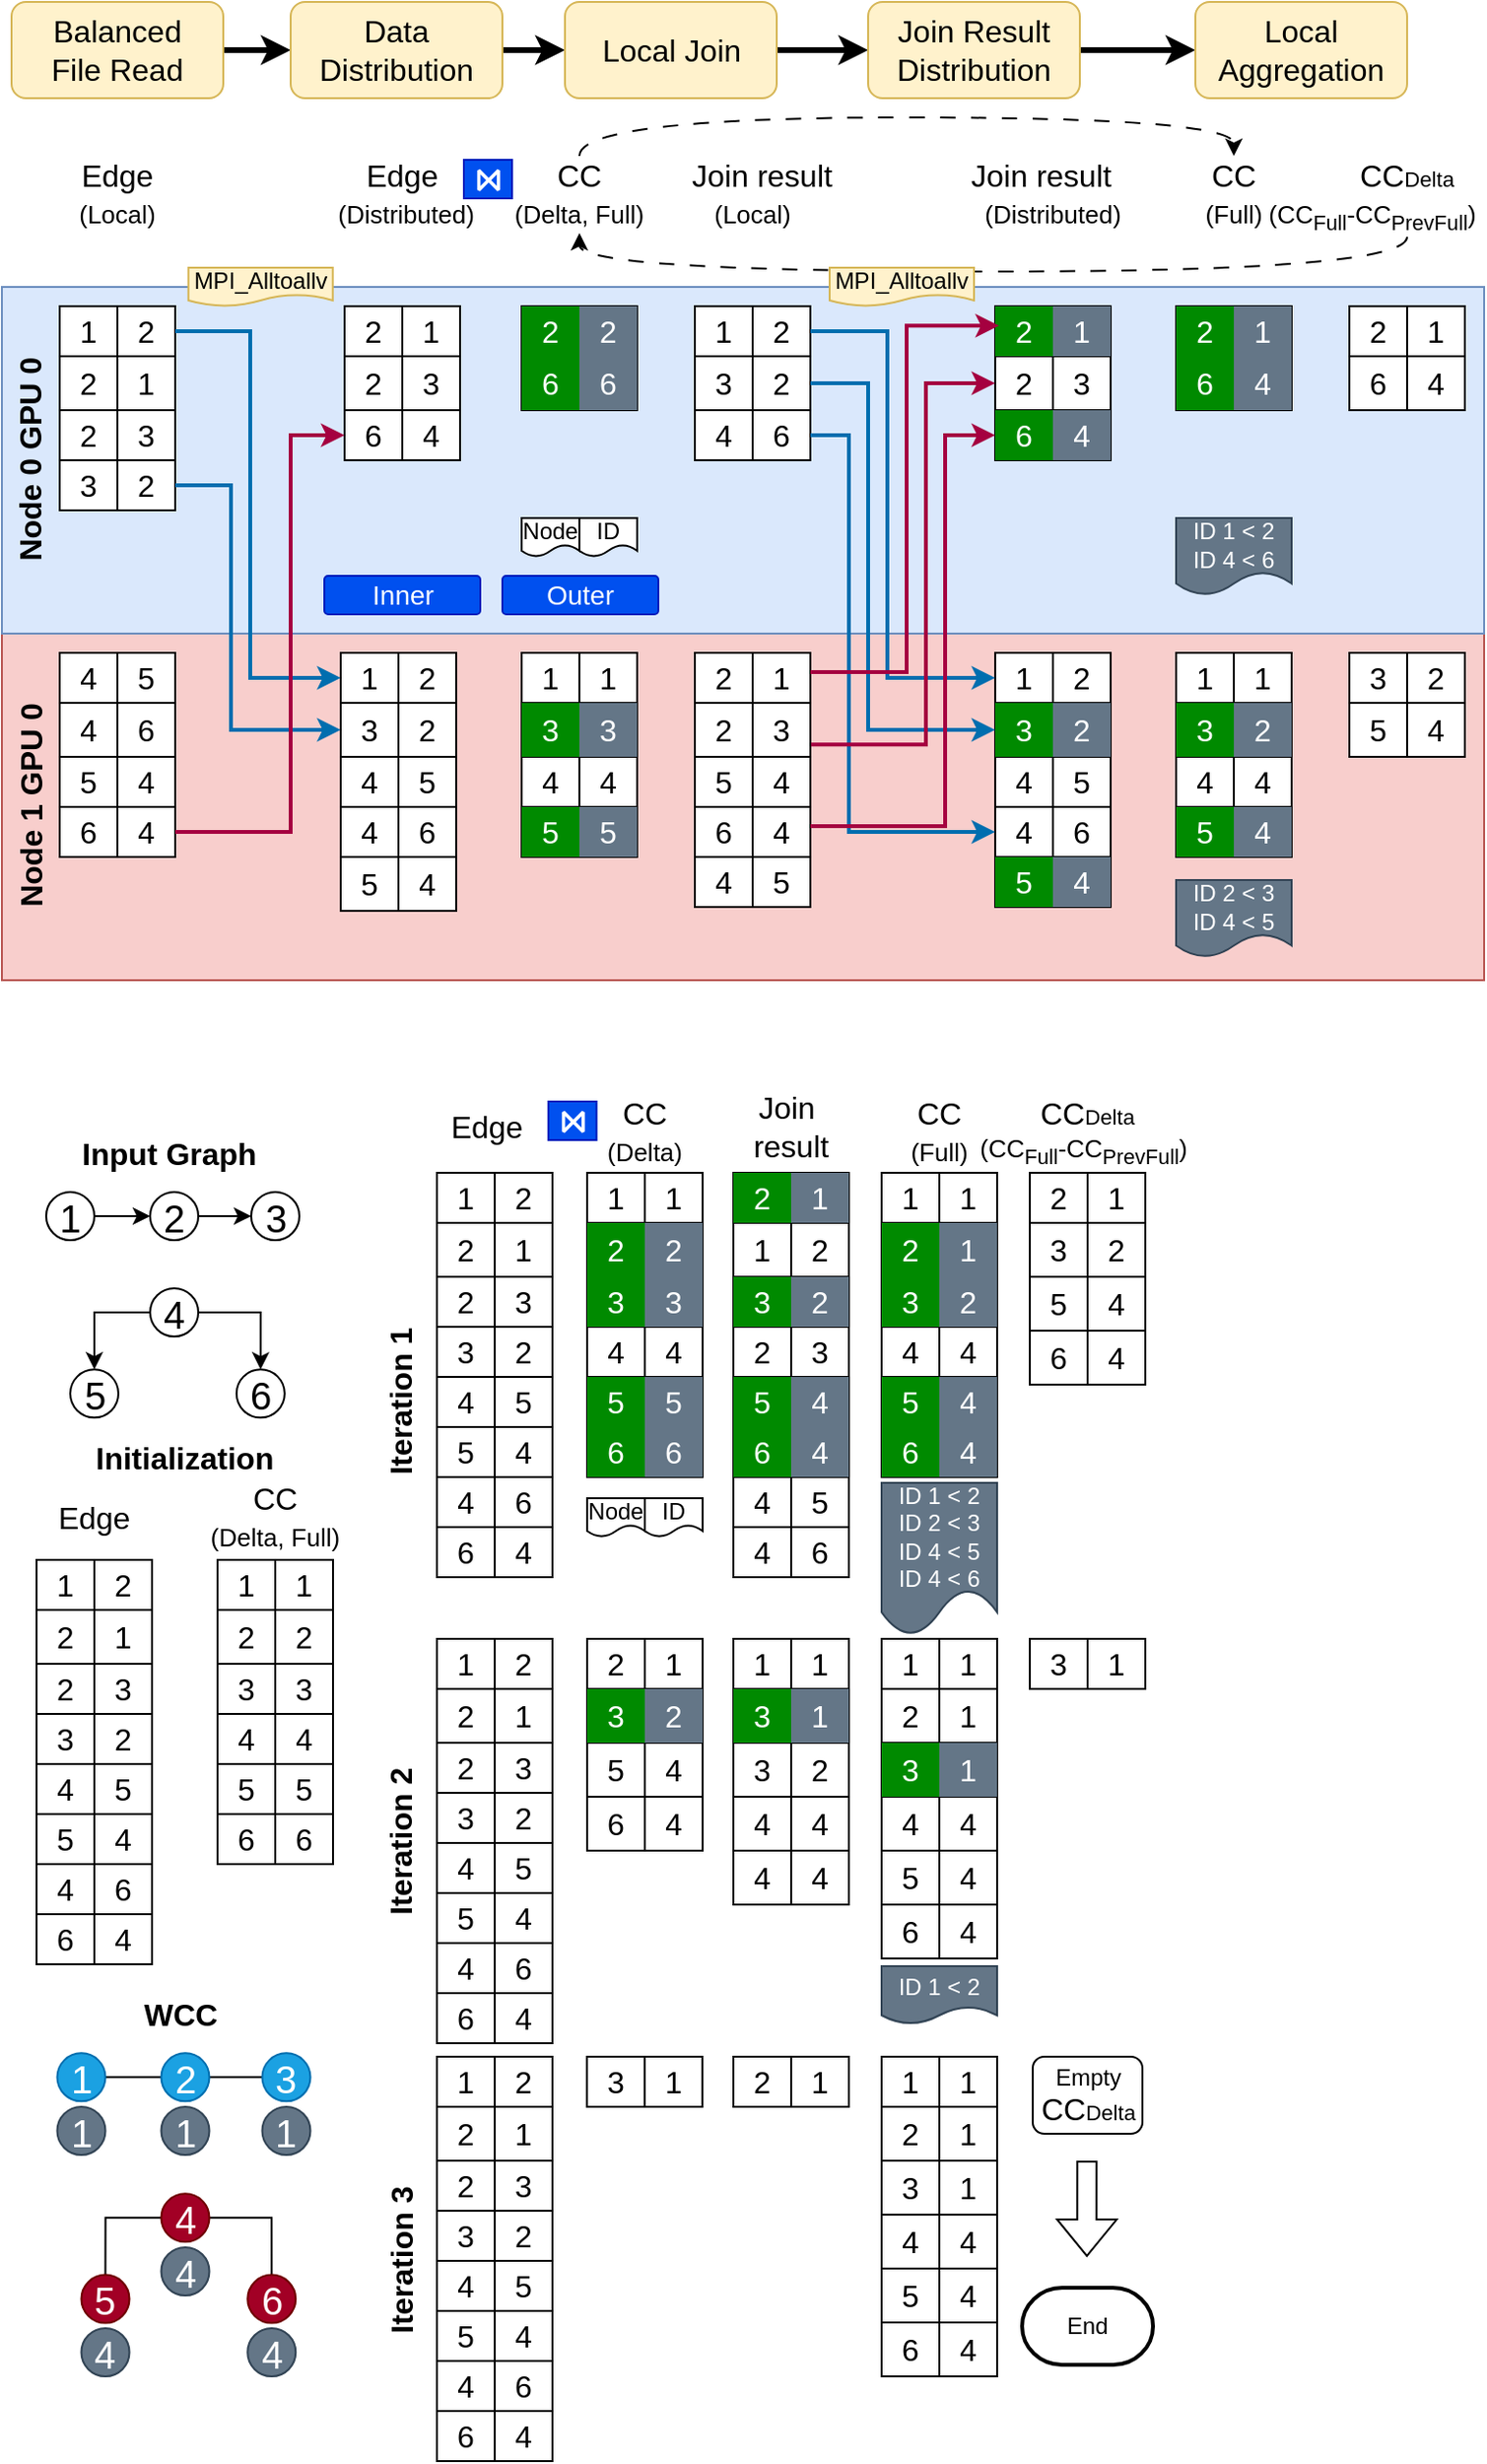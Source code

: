 <mxfile version="24.8.6">
  <diagram name="Page-1" id="79ASWJVpfwQT944X2djE">
    <mxGraphModel dx="1024" dy="559" grid="1" gridSize="10" guides="1" tooltips="1" connect="1" arrows="1" fold="1" page="1" pageScale="1" pageWidth="850" pageHeight="1100" math="0" shadow="0">
      <root>
        <mxCell id="0" />
        <mxCell id="1" parent="0" />
        <mxCell id="SnXfCUuTCeVSRkXIkkFU-98" value="" style="rounded=0;whiteSpace=wrap;html=1;fillColor=#f8cecc;strokeColor=#b85450;" parent="1" vertex="1">
          <mxGeometry x="10" y="450" width="770" height="180" as="geometry" />
        </mxCell>
        <mxCell id="SnXfCUuTCeVSRkXIkkFU-90" value="" style="rounded=0;whiteSpace=wrap;html=1;fillColor=#dae8fc;strokeColor=#6c8ebf;" parent="1" vertex="1">
          <mxGeometry x="10" y="270" width="770" height="180" as="geometry" />
        </mxCell>
        <mxCell id="HkPxLdzzHPnUdWTfFzcf-1" value="" style="shape=table;startSize=0;container=1;collapsible=0;childLayout=tableLayout;fontSize=16;" parent="1" vertex="1">
          <mxGeometry x="40" y="280" width="60" height="106" as="geometry" />
        </mxCell>
        <mxCell id="HkPxLdzzHPnUdWTfFzcf-23" style="shape=tableRow;horizontal=0;startSize=0;swimlaneHead=0;swimlaneBody=0;strokeColor=inherit;top=0;left=0;bottom=0;right=0;collapsible=0;dropTarget=0;fillColor=none;points=[[0,0.5],[1,0.5]];portConstraint=eastwest;fontSize=16;" parent="HkPxLdzzHPnUdWTfFzcf-1" vertex="1">
          <mxGeometry width="60" height="26" as="geometry" />
        </mxCell>
        <mxCell id="HkPxLdzzHPnUdWTfFzcf-24" value="1" style="shape=partialRectangle;html=1;whiteSpace=wrap;connectable=0;strokeColor=inherit;overflow=hidden;fillColor=none;top=0;left=0;bottom=0;right=0;pointerEvents=1;fontSize=16;" parent="HkPxLdzzHPnUdWTfFzcf-23" vertex="1">
          <mxGeometry width="30" height="26" as="geometry">
            <mxRectangle width="30" height="26" as="alternateBounds" />
          </mxGeometry>
        </mxCell>
        <mxCell id="HkPxLdzzHPnUdWTfFzcf-25" value="2" style="shape=partialRectangle;html=1;whiteSpace=wrap;connectable=0;strokeColor=inherit;overflow=hidden;fillColor=none;top=0;left=0;bottom=0;right=0;pointerEvents=1;fontSize=16;" parent="HkPxLdzzHPnUdWTfFzcf-23" vertex="1">
          <mxGeometry x="30" width="30" height="26" as="geometry">
            <mxRectangle width="30" height="26" as="alternateBounds" />
          </mxGeometry>
        </mxCell>
        <mxCell id="HkPxLdzzHPnUdWTfFzcf-20" style="shape=tableRow;horizontal=0;startSize=0;swimlaneHead=0;swimlaneBody=0;strokeColor=inherit;top=0;left=0;bottom=0;right=0;collapsible=0;dropTarget=0;fillColor=none;points=[[0,0.5],[1,0.5]];portConstraint=eastwest;fontSize=16;" parent="HkPxLdzzHPnUdWTfFzcf-1" vertex="1">
          <mxGeometry y="26" width="60" height="28" as="geometry" />
        </mxCell>
        <mxCell id="HkPxLdzzHPnUdWTfFzcf-21" value="2" style="shape=partialRectangle;html=1;whiteSpace=wrap;connectable=0;strokeColor=inherit;overflow=hidden;fillColor=none;top=0;left=0;bottom=0;right=0;pointerEvents=1;fontSize=16;" parent="HkPxLdzzHPnUdWTfFzcf-20" vertex="1">
          <mxGeometry width="30" height="28" as="geometry">
            <mxRectangle width="30" height="28" as="alternateBounds" />
          </mxGeometry>
        </mxCell>
        <mxCell id="HkPxLdzzHPnUdWTfFzcf-22" value="1" style="shape=partialRectangle;html=1;whiteSpace=wrap;connectable=0;strokeColor=inherit;overflow=hidden;fillColor=none;top=0;left=0;bottom=0;right=0;pointerEvents=1;fontSize=16;" parent="HkPxLdzzHPnUdWTfFzcf-20" vertex="1">
          <mxGeometry x="30" width="30" height="28" as="geometry">
            <mxRectangle width="30" height="28" as="alternateBounds" />
          </mxGeometry>
        </mxCell>
        <mxCell id="HkPxLdzzHPnUdWTfFzcf-17" style="shape=tableRow;horizontal=0;startSize=0;swimlaneHead=0;swimlaneBody=0;strokeColor=inherit;top=0;left=0;bottom=0;right=0;collapsible=0;dropTarget=0;fillColor=none;points=[[0,0.5],[1,0.5]];portConstraint=eastwest;fontSize=16;" parent="HkPxLdzzHPnUdWTfFzcf-1" vertex="1">
          <mxGeometry y="54" width="60" height="26" as="geometry" />
        </mxCell>
        <mxCell id="HkPxLdzzHPnUdWTfFzcf-18" value="2" style="shape=partialRectangle;html=1;whiteSpace=wrap;connectable=0;strokeColor=inherit;overflow=hidden;fillColor=none;top=0;left=0;bottom=0;right=0;pointerEvents=1;fontSize=16;" parent="HkPxLdzzHPnUdWTfFzcf-17" vertex="1">
          <mxGeometry width="30" height="26" as="geometry">
            <mxRectangle width="30" height="26" as="alternateBounds" />
          </mxGeometry>
        </mxCell>
        <mxCell id="HkPxLdzzHPnUdWTfFzcf-19" value="3" style="shape=partialRectangle;html=1;whiteSpace=wrap;connectable=0;strokeColor=inherit;overflow=hidden;fillColor=none;top=0;left=0;bottom=0;right=0;pointerEvents=1;fontSize=16;" parent="HkPxLdzzHPnUdWTfFzcf-17" vertex="1">
          <mxGeometry x="30" width="30" height="26" as="geometry">
            <mxRectangle width="30" height="26" as="alternateBounds" />
          </mxGeometry>
        </mxCell>
        <mxCell id="HkPxLdzzHPnUdWTfFzcf-2" value="" style="shape=tableRow;horizontal=0;startSize=0;swimlaneHead=0;swimlaneBody=0;strokeColor=inherit;top=0;left=0;bottom=0;right=0;collapsible=0;dropTarget=0;fillColor=none;points=[[0,0.5],[1,0.5]];portConstraint=eastwest;fontSize=16;" parent="HkPxLdzzHPnUdWTfFzcf-1" vertex="1">
          <mxGeometry y="80" width="60" height="26" as="geometry" />
        </mxCell>
        <mxCell id="HkPxLdzzHPnUdWTfFzcf-14" value="3" style="shape=partialRectangle;html=1;whiteSpace=wrap;connectable=0;strokeColor=inherit;overflow=hidden;fillColor=none;top=0;left=0;bottom=0;right=0;pointerEvents=1;fontSize=16;" parent="HkPxLdzzHPnUdWTfFzcf-2" vertex="1">
          <mxGeometry width="30" height="26" as="geometry">
            <mxRectangle width="30" height="26" as="alternateBounds" />
          </mxGeometry>
        </mxCell>
        <mxCell id="HkPxLdzzHPnUdWTfFzcf-3" value="2" style="shape=partialRectangle;html=1;whiteSpace=wrap;connectable=0;strokeColor=inherit;overflow=hidden;fillColor=none;top=0;left=0;bottom=0;right=0;pointerEvents=1;fontSize=16;" parent="HkPxLdzzHPnUdWTfFzcf-2" vertex="1">
          <mxGeometry x="30" width="30" height="26" as="geometry">
            <mxRectangle width="30" height="26" as="alternateBounds" />
          </mxGeometry>
        </mxCell>
        <mxCell id="HkPxLdzzHPnUdWTfFzcf-26" value="" style="shape=table;startSize=0;container=1;collapsible=0;childLayout=tableLayout;fontSize=16;" parent="1" vertex="1">
          <mxGeometry x="40" y="460" width="60" height="106" as="geometry" />
        </mxCell>
        <mxCell id="HkPxLdzzHPnUdWTfFzcf-27" style="shape=tableRow;horizontal=0;startSize=0;swimlaneHead=0;swimlaneBody=0;strokeColor=inherit;top=0;left=0;bottom=0;right=0;collapsible=0;dropTarget=0;fillColor=none;points=[[0,0.5],[1,0.5]];portConstraint=eastwest;fontSize=16;" parent="HkPxLdzzHPnUdWTfFzcf-26" vertex="1">
          <mxGeometry width="60" height="26" as="geometry" />
        </mxCell>
        <mxCell id="HkPxLdzzHPnUdWTfFzcf-28" value="4" style="shape=partialRectangle;html=1;whiteSpace=wrap;connectable=0;strokeColor=inherit;overflow=hidden;fillColor=none;top=0;left=0;bottom=0;right=0;pointerEvents=1;fontSize=16;" parent="HkPxLdzzHPnUdWTfFzcf-27" vertex="1">
          <mxGeometry width="30" height="26" as="geometry">
            <mxRectangle width="30" height="26" as="alternateBounds" />
          </mxGeometry>
        </mxCell>
        <mxCell id="HkPxLdzzHPnUdWTfFzcf-29" value="5" style="shape=partialRectangle;html=1;whiteSpace=wrap;connectable=0;strokeColor=inherit;overflow=hidden;fillColor=none;top=0;left=0;bottom=0;right=0;pointerEvents=1;fontSize=16;" parent="HkPxLdzzHPnUdWTfFzcf-27" vertex="1">
          <mxGeometry x="30" width="30" height="26" as="geometry">
            <mxRectangle width="30" height="26" as="alternateBounds" />
          </mxGeometry>
        </mxCell>
        <mxCell id="HkPxLdzzHPnUdWTfFzcf-30" style="shape=tableRow;horizontal=0;startSize=0;swimlaneHead=0;swimlaneBody=0;strokeColor=inherit;top=0;left=0;bottom=0;right=0;collapsible=0;dropTarget=0;fillColor=none;points=[[0,0.5],[1,0.5]];portConstraint=eastwest;fontSize=16;" parent="HkPxLdzzHPnUdWTfFzcf-26" vertex="1">
          <mxGeometry y="26" width="60" height="28" as="geometry" />
        </mxCell>
        <mxCell id="HkPxLdzzHPnUdWTfFzcf-31" value="4" style="shape=partialRectangle;html=1;whiteSpace=wrap;connectable=0;strokeColor=inherit;overflow=hidden;fillColor=none;top=0;left=0;bottom=0;right=0;pointerEvents=1;fontSize=16;" parent="HkPxLdzzHPnUdWTfFzcf-30" vertex="1">
          <mxGeometry width="30" height="28" as="geometry">
            <mxRectangle width="30" height="28" as="alternateBounds" />
          </mxGeometry>
        </mxCell>
        <mxCell id="HkPxLdzzHPnUdWTfFzcf-32" value="6" style="shape=partialRectangle;html=1;whiteSpace=wrap;connectable=0;strokeColor=inherit;overflow=hidden;fillColor=none;top=0;left=0;bottom=0;right=0;pointerEvents=1;fontSize=16;" parent="HkPxLdzzHPnUdWTfFzcf-30" vertex="1">
          <mxGeometry x="30" width="30" height="28" as="geometry">
            <mxRectangle width="30" height="28" as="alternateBounds" />
          </mxGeometry>
        </mxCell>
        <mxCell id="HkPxLdzzHPnUdWTfFzcf-33" style="shape=tableRow;horizontal=0;startSize=0;swimlaneHead=0;swimlaneBody=0;strokeColor=inherit;top=0;left=0;bottom=0;right=0;collapsible=0;dropTarget=0;fillColor=none;points=[[0,0.5],[1,0.5]];portConstraint=eastwest;fontSize=16;" parent="HkPxLdzzHPnUdWTfFzcf-26" vertex="1">
          <mxGeometry y="54" width="60" height="26" as="geometry" />
        </mxCell>
        <mxCell id="HkPxLdzzHPnUdWTfFzcf-34" value="5" style="shape=partialRectangle;html=1;whiteSpace=wrap;connectable=0;strokeColor=inherit;overflow=hidden;fillColor=none;top=0;left=0;bottom=0;right=0;pointerEvents=1;fontSize=16;" parent="HkPxLdzzHPnUdWTfFzcf-33" vertex="1">
          <mxGeometry width="30" height="26" as="geometry">
            <mxRectangle width="30" height="26" as="alternateBounds" />
          </mxGeometry>
        </mxCell>
        <mxCell id="HkPxLdzzHPnUdWTfFzcf-35" value="4" style="shape=partialRectangle;html=1;whiteSpace=wrap;connectable=0;strokeColor=inherit;overflow=hidden;fillColor=none;top=0;left=0;bottom=0;right=0;pointerEvents=1;fontSize=16;" parent="HkPxLdzzHPnUdWTfFzcf-33" vertex="1">
          <mxGeometry x="30" width="30" height="26" as="geometry">
            <mxRectangle width="30" height="26" as="alternateBounds" />
          </mxGeometry>
        </mxCell>
        <mxCell id="HkPxLdzzHPnUdWTfFzcf-36" value="" style="shape=tableRow;horizontal=0;startSize=0;swimlaneHead=0;swimlaneBody=0;strokeColor=inherit;top=0;left=0;bottom=0;right=0;collapsible=0;dropTarget=0;fillColor=none;points=[[0,0.5],[1,0.5]];portConstraint=eastwest;fontSize=16;" parent="HkPxLdzzHPnUdWTfFzcf-26" vertex="1">
          <mxGeometry y="80" width="60" height="26" as="geometry" />
        </mxCell>
        <mxCell id="HkPxLdzzHPnUdWTfFzcf-37" value="6" style="shape=partialRectangle;html=1;whiteSpace=wrap;connectable=0;strokeColor=inherit;overflow=hidden;fillColor=none;top=0;left=0;bottom=0;right=0;pointerEvents=1;fontSize=16;" parent="HkPxLdzzHPnUdWTfFzcf-36" vertex="1">
          <mxGeometry width="30" height="26" as="geometry">
            <mxRectangle width="30" height="26" as="alternateBounds" />
          </mxGeometry>
        </mxCell>
        <mxCell id="HkPxLdzzHPnUdWTfFzcf-38" value="4" style="shape=partialRectangle;html=1;whiteSpace=wrap;connectable=0;strokeColor=inherit;overflow=hidden;fillColor=none;top=0;left=0;bottom=0;right=0;pointerEvents=1;fontSize=16;" parent="HkPxLdzzHPnUdWTfFzcf-36" vertex="1">
          <mxGeometry x="30" width="30" height="26" as="geometry">
            <mxRectangle width="30" height="26" as="alternateBounds" />
          </mxGeometry>
        </mxCell>
        <mxCell id="HkPxLdzzHPnUdWTfFzcf-45" value="" style="shape=table;startSize=0;container=1;collapsible=0;childLayout=tableLayout;fontSize=16;" parent="1" vertex="1">
          <mxGeometry x="188" y="280" width="60" height="80" as="geometry" />
        </mxCell>
        <mxCell id="HkPxLdzzHPnUdWTfFzcf-46" style="shape=tableRow;horizontal=0;startSize=0;swimlaneHead=0;swimlaneBody=0;strokeColor=inherit;top=0;left=0;bottom=0;right=0;collapsible=0;dropTarget=0;fillColor=none;points=[[0,0.5],[1,0.5]];portConstraint=eastwest;fontSize=16;" parent="HkPxLdzzHPnUdWTfFzcf-45" vertex="1">
          <mxGeometry width="60" height="26" as="geometry" />
        </mxCell>
        <mxCell id="HkPxLdzzHPnUdWTfFzcf-47" value="2" style="shape=partialRectangle;html=1;whiteSpace=wrap;connectable=0;strokeColor=inherit;overflow=hidden;fillColor=none;top=0;left=0;bottom=0;right=0;pointerEvents=1;fontSize=16;" parent="HkPxLdzzHPnUdWTfFzcf-46" vertex="1">
          <mxGeometry width="30" height="26" as="geometry">
            <mxRectangle width="30" height="26" as="alternateBounds" />
          </mxGeometry>
        </mxCell>
        <mxCell id="HkPxLdzzHPnUdWTfFzcf-48" value="1" style="shape=partialRectangle;html=1;whiteSpace=wrap;connectable=0;strokeColor=inherit;overflow=hidden;fillColor=none;top=0;left=0;bottom=0;right=0;pointerEvents=1;fontSize=16;" parent="HkPxLdzzHPnUdWTfFzcf-46" vertex="1">
          <mxGeometry x="30" width="30" height="26" as="geometry">
            <mxRectangle width="30" height="26" as="alternateBounds" />
          </mxGeometry>
        </mxCell>
        <mxCell id="HkPxLdzzHPnUdWTfFzcf-49" style="shape=tableRow;horizontal=0;startSize=0;swimlaneHead=0;swimlaneBody=0;strokeColor=inherit;top=0;left=0;bottom=0;right=0;collapsible=0;dropTarget=0;fillColor=none;points=[[0,0.5],[1,0.5]];portConstraint=eastwest;fontSize=16;" parent="HkPxLdzzHPnUdWTfFzcf-45" vertex="1">
          <mxGeometry y="26" width="60" height="28" as="geometry" />
        </mxCell>
        <mxCell id="HkPxLdzzHPnUdWTfFzcf-50" value="2" style="shape=partialRectangle;html=1;whiteSpace=wrap;connectable=0;strokeColor=inherit;overflow=hidden;fillColor=none;top=0;left=0;bottom=0;right=0;pointerEvents=1;fontSize=16;" parent="HkPxLdzzHPnUdWTfFzcf-49" vertex="1">
          <mxGeometry width="30" height="28" as="geometry">
            <mxRectangle width="30" height="28" as="alternateBounds" />
          </mxGeometry>
        </mxCell>
        <mxCell id="HkPxLdzzHPnUdWTfFzcf-51" value="3" style="shape=partialRectangle;html=1;whiteSpace=wrap;connectable=0;strokeColor=inherit;overflow=hidden;fillColor=none;top=0;left=0;bottom=0;right=0;pointerEvents=1;fontSize=16;" parent="HkPxLdzzHPnUdWTfFzcf-49" vertex="1">
          <mxGeometry x="30" width="30" height="28" as="geometry">
            <mxRectangle width="30" height="28" as="alternateBounds" />
          </mxGeometry>
        </mxCell>
        <mxCell id="HkPxLdzzHPnUdWTfFzcf-52" style="shape=tableRow;horizontal=0;startSize=0;swimlaneHead=0;swimlaneBody=0;strokeColor=inherit;top=0;left=0;bottom=0;right=0;collapsible=0;dropTarget=0;fillColor=none;points=[[0,0.5],[1,0.5]];portConstraint=eastwest;fontSize=16;" parent="HkPxLdzzHPnUdWTfFzcf-45" vertex="1">
          <mxGeometry y="54" width="60" height="26" as="geometry" />
        </mxCell>
        <mxCell id="HkPxLdzzHPnUdWTfFzcf-53" value="6" style="shape=partialRectangle;html=1;whiteSpace=wrap;connectable=0;strokeColor=inherit;overflow=hidden;fillColor=none;top=0;left=0;bottom=0;right=0;pointerEvents=1;fontSize=16;" parent="HkPxLdzzHPnUdWTfFzcf-52" vertex="1">
          <mxGeometry width="30" height="26" as="geometry">
            <mxRectangle width="30" height="26" as="alternateBounds" />
          </mxGeometry>
        </mxCell>
        <mxCell id="HkPxLdzzHPnUdWTfFzcf-54" value="4" style="shape=partialRectangle;html=1;whiteSpace=wrap;connectable=0;strokeColor=inherit;overflow=hidden;fillColor=none;top=0;left=0;bottom=0;right=0;pointerEvents=1;fontSize=16;" parent="HkPxLdzzHPnUdWTfFzcf-52" vertex="1">
          <mxGeometry x="30" width="30" height="26" as="geometry">
            <mxRectangle width="30" height="26" as="alternateBounds" />
          </mxGeometry>
        </mxCell>
        <mxCell id="HkPxLdzzHPnUdWTfFzcf-61" value="" style="shape=table;startSize=0;container=1;collapsible=0;childLayout=tableLayout;fontSize=16;" parent="1" vertex="1">
          <mxGeometry x="186" y="460" width="60" height="134" as="geometry" />
        </mxCell>
        <mxCell id="HkPxLdzzHPnUdWTfFzcf-62" style="shape=tableRow;horizontal=0;startSize=0;swimlaneHead=0;swimlaneBody=0;strokeColor=inherit;top=0;left=0;bottom=0;right=0;collapsible=0;dropTarget=0;fillColor=none;points=[[0,0.5],[1,0.5]];portConstraint=eastwest;fontSize=16;" parent="HkPxLdzzHPnUdWTfFzcf-61" vertex="1">
          <mxGeometry width="60" height="26" as="geometry" />
        </mxCell>
        <mxCell id="HkPxLdzzHPnUdWTfFzcf-63" value="1" style="shape=partialRectangle;html=1;whiteSpace=wrap;connectable=0;strokeColor=inherit;overflow=hidden;fillColor=none;top=0;left=0;bottom=0;right=0;pointerEvents=1;fontSize=16;" parent="HkPxLdzzHPnUdWTfFzcf-62" vertex="1">
          <mxGeometry width="30" height="26" as="geometry">
            <mxRectangle width="30" height="26" as="alternateBounds" />
          </mxGeometry>
        </mxCell>
        <mxCell id="HkPxLdzzHPnUdWTfFzcf-64" value="2" style="shape=partialRectangle;html=1;whiteSpace=wrap;connectable=0;strokeColor=inherit;overflow=hidden;fillColor=none;top=0;left=0;bottom=0;right=0;pointerEvents=1;fontSize=16;" parent="HkPxLdzzHPnUdWTfFzcf-62" vertex="1">
          <mxGeometry x="30" width="30" height="26" as="geometry">
            <mxRectangle width="30" height="26" as="alternateBounds" />
          </mxGeometry>
        </mxCell>
        <mxCell id="HkPxLdzzHPnUdWTfFzcf-65" style="shape=tableRow;horizontal=0;startSize=0;swimlaneHead=0;swimlaneBody=0;strokeColor=inherit;top=0;left=0;bottom=0;right=0;collapsible=0;dropTarget=0;fillColor=none;points=[[0,0.5],[1,0.5]];portConstraint=eastwest;fontSize=16;" parent="HkPxLdzzHPnUdWTfFzcf-61" vertex="1">
          <mxGeometry y="26" width="60" height="28" as="geometry" />
        </mxCell>
        <mxCell id="HkPxLdzzHPnUdWTfFzcf-66" value="3" style="shape=partialRectangle;html=1;whiteSpace=wrap;connectable=0;strokeColor=inherit;overflow=hidden;fillColor=none;top=0;left=0;bottom=0;right=0;pointerEvents=1;fontSize=16;" parent="HkPxLdzzHPnUdWTfFzcf-65" vertex="1">
          <mxGeometry width="30" height="28" as="geometry">
            <mxRectangle width="30" height="28" as="alternateBounds" />
          </mxGeometry>
        </mxCell>
        <mxCell id="HkPxLdzzHPnUdWTfFzcf-67" value="2" style="shape=partialRectangle;html=1;whiteSpace=wrap;connectable=0;strokeColor=inherit;overflow=hidden;fillColor=none;top=0;left=0;bottom=0;right=0;pointerEvents=1;fontSize=16;" parent="HkPxLdzzHPnUdWTfFzcf-65" vertex="1">
          <mxGeometry x="30" width="30" height="28" as="geometry">
            <mxRectangle width="30" height="28" as="alternateBounds" />
          </mxGeometry>
        </mxCell>
        <mxCell id="HkPxLdzzHPnUdWTfFzcf-68" style="shape=tableRow;horizontal=0;startSize=0;swimlaneHead=0;swimlaneBody=0;strokeColor=inherit;top=0;left=0;bottom=0;right=0;collapsible=0;dropTarget=0;fillColor=none;points=[[0,0.5],[1,0.5]];portConstraint=eastwest;fontSize=16;" parent="HkPxLdzzHPnUdWTfFzcf-61" vertex="1">
          <mxGeometry y="54" width="60" height="26" as="geometry" />
        </mxCell>
        <mxCell id="HkPxLdzzHPnUdWTfFzcf-69" value="4" style="shape=partialRectangle;html=1;whiteSpace=wrap;connectable=0;strokeColor=inherit;overflow=hidden;fillColor=none;top=0;left=0;bottom=0;right=0;pointerEvents=1;fontSize=16;" parent="HkPxLdzzHPnUdWTfFzcf-68" vertex="1">
          <mxGeometry width="30" height="26" as="geometry">
            <mxRectangle width="30" height="26" as="alternateBounds" />
          </mxGeometry>
        </mxCell>
        <mxCell id="HkPxLdzzHPnUdWTfFzcf-70" value="5" style="shape=partialRectangle;html=1;whiteSpace=wrap;connectable=0;strokeColor=inherit;overflow=hidden;fillColor=none;top=0;left=0;bottom=0;right=0;pointerEvents=1;fontSize=16;" parent="HkPxLdzzHPnUdWTfFzcf-68" vertex="1">
          <mxGeometry x="30" width="30" height="26" as="geometry">
            <mxRectangle width="30" height="26" as="alternateBounds" />
          </mxGeometry>
        </mxCell>
        <mxCell id="HkPxLdzzHPnUdWTfFzcf-71" value="" style="shape=tableRow;horizontal=0;startSize=0;swimlaneHead=0;swimlaneBody=0;strokeColor=inherit;top=0;left=0;bottom=0;right=0;collapsible=0;dropTarget=0;fillColor=none;points=[[0,0.5],[1,0.5]];portConstraint=eastwest;fontSize=16;" parent="HkPxLdzzHPnUdWTfFzcf-61" vertex="1">
          <mxGeometry y="80" width="60" height="26" as="geometry" />
        </mxCell>
        <mxCell id="HkPxLdzzHPnUdWTfFzcf-72" value="4" style="shape=partialRectangle;html=1;whiteSpace=wrap;connectable=0;strokeColor=inherit;overflow=hidden;fillColor=none;top=0;left=0;bottom=0;right=0;pointerEvents=1;fontSize=16;" parent="HkPxLdzzHPnUdWTfFzcf-71" vertex="1">
          <mxGeometry width="30" height="26" as="geometry">
            <mxRectangle width="30" height="26" as="alternateBounds" />
          </mxGeometry>
        </mxCell>
        <mxCell id="HkPxLdzzHPnUdWTfFzcf-73" value="6" style="shape=partialRectangle;html=1;whiteSpace=wrap;connectable=0;strokeColor=inherit;overflow=hidden;fillColor=none;top=0;left=0;bottom=0;right=0;pointerEvents=1;fontSize=16;" parent="HkPxLdzzHPnUdWTfFzcf-71" vertex="1">
          <mxGeometry x="30" width="30" height="26" as="geometry">
            <mxRectangle width="30" height="26" as="alternateBounds" />
          </mxGeometry>
        </mxCell>
        <mxCell id="HkPxLdzzHPnUdWTfFzcf-74" value="" style="shape=tableRow;horizontal=0;startSize=0;swimlaneHead=0;swimlaneBody=0;strokeColor=inherit;top=0;left=0;bottom=0;right=0;collapsible=0;dropTarget=0;fillColor=none;points=[[0,0.5],[1,0.5]];portConstraint=eastwest;fontSize=16;" parent="HkPxLdzzHPnUdWTfFzcf-61" vertex="1">
          <mxGeometry y="106" width="60" height="28" as="geometry" />
        </mxCell>
        <mxCell id="HkPxLdzzHPnUdWTfFzcf-75" value="5" style="shape=partialRectangle;html=1;whiteSpace=wrap;connectable=0;strokeColor=inherit;overflow=hidden;fillColor=none;top=0;left=0;bottom=0;right=0;pointerEvents=1;fontSize=16;" parent="HkPxLdzzHPnUdWTfFzcf-74" vertex="1">
          <mxGeometry width="30" height="28" as="geometry">
            <mxRectangle width="30" height="28" as="alternateBounds" />
          </mxGeometry>
        </mxCell>
        <mxCell id="HkPxLdzzHPnUdWTfFzcf-76" value="4" style="shape=partialRectangle;html=1;whiteSpace=wrap;connectable=0;strokeColor=inherit;overflow=hidden;fillColor=none;top=0;left=0;bottom=0;right=0;pointerEvents=1;fontSize=16;" parent="HkPxLdzzHPnUdWTfFzcf-74" vertex="1">
          <mxGeometry x="30" width="30" height="28" as="geometry">
            <mxRectangle width="30" height="28" as="alternateBounds" />
          </mxGeometry>
        </mxCell>
        <mxCell id="HkPxLdzzHPnUdWTfFzcf-80" style="edgeStyle=orthogonalEdgeStyle;rounded=0;orthogonalLoop=1;jettySize=auto;html=1;exitX=1;exitY=0.5;exitDx=0;exitDy=0;fillColor=#1ba1e2;strokeColor=#006EAF;strokeWidth=2;" parent="1" source="HkPxLdzzHPnUdWTfFzcf-23" target="HkPxLdzzHPnUdWTfFzcf-62" edge="1">
          <mxGeometry relative="1" as="geometry">
            <mxPoint x="119" y="293" as="sourcePoint" />
            <Array as="points">
              <mxPoint x="139" y="293" />
              <mxPoint x="139" y="473" />
            </Array>
          </mxGeometry>
        </mxCell>
        <mxCell id="HkPxLdzzHPnUdWTfFzcf-81" style="edgeStyle=orthogonalEdgeStyle;rounded=0;orthogonalLoop=1;jettySize=auto;html=1;exitX=1;exitY=0.5;exitDx=0;exitDy=0;fillColor=#1ba1e2;strokeColor=#006EAF;strokeWidth=2;entryX=0;entryY=0.5;entryDx=0;entryDy=0;" parent="1" source="HkPxLdzzHPnUdWTfFzcf-2" target="HkPxLdzzHPnUdWTfFzcf-65" edge="1">
          <mxGeometry relative="1" as="geometry">
            <mxPoint x="119" y="373" as="sourcePoint" />
            <mxPoint x="168" y="483" as="targetPoint" />
            <Array as="points">
              <mxPoint x="129" y="373" />
              <mxPoint x="129" y="500" />
            </Array>
          </mxGeometry>
        </mxCell>
        <mxCell id="HkPxLdzzHPnUdWTfFzcf-85" style="edgeStyle=orthogonalEdgeStyle;rounded=0;orthogonalLoop=1;jettySize=auto;html=1;fillColor=#d80073;strokeColor=#A50040;strokeWidth=2;entryX=0;entryY=0.5;entryDx=0;entryDy=0;exitX=1;exitY=0.5;exitDx=0;exitDy=0;" parent="1" source="HkPxLdzzHPnUdWTfFzcf-36" target="HkPxLdzzHPnUdWTfFzcf-52" edge="1">
          <mxGeometry relative="1" as="geometry">
            <mxPoint x="110" y="540" as="sourcePoint" />
            <mxPoint x="188" y="373" as="targetPoint" />
            <Array as="points">
              <mxPoint x="160" y="553" />
              <mxPoint x="160" y="347" />
            </Array>
          </mxGeometry>
        </mxCell>
        <mxCell id="HkPxLdzzHPnUdWTfFzcf-87" value="" style="shape=table;startSize=0;container=1;collapsible=0;childLayout=tableLayout;fontSize=16;" parent="1" vertex="1">
          <mxGeometry x="280" y="280" width="60" height="54" as="geometry" />
        </mxCell>
        <mxCell id="HkPxLdzzHPnUdWTfFzcf-88" style="shape=tableRow;horizontal=0;startSize=0;swimlaneHead=0;swimlaneBody=0;strokeColor=inherit;top=0;left=0;bottom=0;right=0;collapsible=0;dropTarget=0;fillColor=none;points=[[0,0.5],[1,0.5]];portConstraint=eastwest;fontSize=16;" parent="HkPxLdzzHPnUdWTfFzcf-87" vertex="1">
          <mxGeometry width="60" height="26" as="geometry" />
        </mxCell>
        <mxCell id="HkPxLdzzHPnUdWTfFzcf-89" value="2" style="shape=partialRectangle;html=1;whiteSpace=wrap;connectable=0;strokeColor=#005700;overflow=hidden;fillColor=#008a00;top=0;left=0;bottom=0;right=0;pointerEvents=1;fontSize=16;labelBorderColor=none;labelBackgroundColor=none;fontStyle=0;fontColor=#ffffff;" parent="HkPxLdzzHPnUdWTfFzcf-88" vertex="1">
          <mxGeometry width="30" height="26" as="geometry">
            <mxRectangle width="30" height="26" as="alternateBounds" />
          </mxGeometry>
        </mxCell>
        <mxCell id="HkPxLdzzHPnUdWTfFzcf-90" value="2" style="shape=partialRectangle;html=1;whiteSpace=wrap;connectable=0;strokeColor=#314354;overflow=hidden;fillColor=#647687;top=0;left=0;bottom=0;right=0;pointerEvents=1;fontSize=16;labelBorderColor=none;labelBackgroundColor=none;fontStyle=0;fontColor=#ffffff;" parent="HkPxLdzzHPnUdWTfFzcf-88" vertex="1">
          <mxGeometry x="30" width="30" height="26" as="geometry">
            <mxRectangle width="30" height="26" as="alternateBounds" />
          </mxGeometry>
        </mxCell>
        <mxCell id="HkPxLdzzHPnUdWTfFzcf-91" style="shape=tableRow;horizontal=0;startSize=0;swimlaneHead=0;swimlaneBody=0;strokeColor=inherit;top=0;left=0;bottom=0;right=0;collapsible=0;dropTarget=0;fillColor=none;points=[[0,0.5],[1,0.5]];portConstraint=eastwest;fontSize=16;" parent="HkPxLdzzHPnUdWTfFzcf-87" vertex="1">
          <mxGeometry y="26" width="60" height="28" as="geometry" />
        </mxCell>
        <mxCell id="HkPxLdzzHPnUdWTfFzcf-92" value="6" style="shape=partialRectangle;html=1;whiteSpace=wrap;connectable=0;strokeColor=#005700;overflow=hidden;fillColor=#008a00;top=0;left=0;bottom=0;right=0;pointerEvents=1;fontSize=16;fontColor=#ffffff;" parent="HkPxLdzzHPnUdWTfFzcf-91" vertex="1">
          <mxGeometry width="30" height="28" as="geometry">
            <mxRectangle width="30" height="28" as="alternateBounds" />
          </mxGeometry>
        </mxCell>
        <mxCell id="HkPxLdzzHPnUdWTfFzcf-93" value="6" style="shape=partialRectangle;html=1;whiteSpace=wrap;connectable=0;strokeColor=#314354;overflow=hidden;fillColor=#647687;top=0;left=0;bottom=0;right=0;pointerEvents=1;fontSize=16;fontColor=#ffffff;" parent="HkPxLdzzHPnUdWTfFzcf-91" vertex="1">
          <mxGeometry x="30" width="30" height="28" as="geometry">
            <mxRectangle width="30" height="28" as="alternateBounds" />
          </mxGeometry>
        </mxCell>
        <mxCell id="HkPxLdzzHPnUdWTfFzcf-103" value="" style="shape=table;startSize=0;container=1;collapsible=0;childLayout=tableLayout;fontSize=16;" parent="1" vertex="1">
          <mxGeometry x="280" y="460" width="60" height="106" as="geometry" />
        </mxCell>
        <mxCell id="HkPxLdzzHPnUdWTfFzcf-104" style="shape=tableRow;horizontal=0;startSize=0;swimlaneHead=0;swimlaneBody=0;strokeColor=inherit;top=0;left=0;bottom=0;right=0;collapsible=0;dropTarget=0;fillColor=none;points=[[0,0.5],[1,0.5]];portConstraint=eastwest;fontSize=16;" parent="HkPxLdzzHPnUdWTfFzcf-103" vertex="1">
          <mxGeometry width="60" height="26" as="geometry" />
        </mxCell>
        <mxCell id="HkPxLdzzHPnUdWTfFzcf-105" value="1" style="shape=partialRectangle;html=1;whiteSpace=wrap;connectable=0;strokeColor=inherit;overflow=hidden;fillColor=none;top=0;left=0;bottom=0;right=0;pointerEvents=1;fontSize=16;" parent="HkPxLdzzHPnUdWTfFzcf-104" vertex="1">
          <mxGeometry width="30" height="26" as="geometry">
            <mxRectangle width="30" height="26" as="alternateBounds" />
          </mxGeometry>
        </mxCell>
        <mxCell id="HkPxLdzzHPnUdWTfFzcf-106" value="1" style="shape=partialRectangle;html=1;whiteSpace=wrap;connectable=0;strokeColor=inherit;overflow=hidden;fillColor=none;top=0;left=0;bottom=0;right=0;pointerEvents=1;fontSize=16;" parent="HkPxLdzzHPnUdWTfFzcf-104" vertex="1">
          <mxGeometry x="30" width="30" height="26" as="geometry">
            <mxRectangle width="30" height="26" as="alternateBounds" />
          </mxGeometry>
        </mxCell>
        <mxCell id="HkPxLdzzHPnUdWTfFzcf-107" style="shape=tableRow;horizontal=0;startSize=0;swimlaneHead=0;swimlaneBody=0;strokeColor=inherit;top=0;left=0;bottom=0;right=0;collapsible=0;dropTarget=0;fillColor=none;points=[[0,0.5],[1,0.5]];portConstraint=eastwest;fontSize=16;" parent="HkPxLdzzHPnUdWTfFzcf-103" vertex="1">
          <mxGeometry y="26" width="60" height="28" as="geometry" />
        </mxCell>
        <mxCell id="HkPxLdzzHPnUdWTfFzcf-108" value="3" style="shape=partialRectangle;html=1;whiteSpace=wrap;connectable=0;strokeColor=#005700;overflow=hidden;fillColor=#008a00;top=0;left=0;bottom=0;right=0;pointerEvents=1;fontSize=16;fontColor=#ffffff;" parent="HkPxLdzzHPnUdWTfFzcf-107" vertex="1">
          <mxGeometry width="30" height="28" as="geometry">
            <mxRectangle width="30" height="28" as="alternateBounds" />
          </mxGeometry>
        </mxCell>
        <mxCell id="HkPxLdzzHPnUdWTfFzcf-109" value="3" style="shape=partialRectangle;html=1;whiteSpace=wrap;connectable=0;strokeColor=#314354;overflow=hidden;fillColor=#647687;top=0;left=0;bottom=0;right=0;pointerEvents=1;fontSize=16;fontColor=#ffffff;" parent="HkPxLdzzHPnUdWTfFzcf-107" vertex="1">
          <mxGeometry x="30" width="30" height="28" as="geometry">
            <mxRectangle width="30" height="28" as="alternateBounds" />
          </mxGeometry>
        </mxCell>
        <mxCell id="HkPxLdzzHPnUdWTfFzcf-110" style="shape=tableRow;horizontal=0;startSize=0;swimlaneHead=0;swimlaneBody=0;strokeColor=inherit;top=0;left=0;bottom=0;right=0;collapsible=0;dropTarget=0;fillColor=none;points=[[0,0.5],[1,0.5]];portConstraint=eastwest;fontSize=16;" parent="HkPxLdzzHPnUdWTfFzcf-103" vertex="1">
          <mxGeometry y="54" width="60" height="26" as="geometry" />
        </mxCell>
        <mxCell id="HkPxLdzzHPnUdWTfFzcf-111" value="4" style="shape=partialRectangle;html=1;whiteSpace=wrap;connectable=0;strokeColor=inherit;overflow=hidden;fillColor=none;top=0;left=0;bottom=0;right=0;pointerEvents=1;fontSize=16;" parent="HkPxLdzzHPnUdWTfFzcf-110" vertex="1">
          <mxGeometry width="30" height="26" as="geometry">
            <mxRectangle width="30" height="26" as="alternateBounds" />
          </mxGeometry>
        </mxCell>
        <mxCell id="HkPxLdzzHPnUdWTfFzcf-112" value="4" style="shape=partialRectangle;html=1;whiteSpace=wrap;connectable=0;strokeColor=inherit;overflow=hidden;fillColor=none;top=0;left=0;bottom=0;right=0;pointerEvents=1;fontSize=16;" parent="HkPxLdzzHPnUdWTfFzcf-110" vertex="1">
          <mxGeometry x="30" width="30" height="26" as="geometry">
            <mxRectangle width="30" height="26" as="alternateBounds" />
          </mxGeometry>
        </mxCell>
        <mxCell id="HkPxLdzzHPnUdWTfFzcf-113" style="shape=tableRow;horizontal=0;startSize=0;swimlaneHead=0;swimlaneBody=0;strokeColor=inherit;top=0;left=0;bottom=0;right=0;collapsible=0;dropTarget=0;fillColor=none;points=[[0,0.5],[1,0.5]];portConstraint=eastwest;fontSize=16;" parent="HkPxLdzzHPnUdWTfFzcf-103" vertex="1">
          <mxGeometry y="80" width="60" height="26" as="geometry" />
        </mxCell>
        <mxCell id="HkPxLdzzHPnUdWTfFzcf-114" value="5" style="shape=partialRectangle;html=1;whiteSpace=wrap;connectable=0;strokeColor=#005700;overflow=hidden;fillColor=#008a00;top=0;left=0;bottom=0;right=0;pointerEvents=1;fontSize=16;fontColor=#ffffff;" parent="HkPxLdzzHPnUdWTfFzcf-113" vertex="1">
          <mxGeometry width="30" height="26" as="geometry">
            <mxRectangle width="30" height="26" as="alternateBounds" />
          </mxGeometry>
        </mxCell>
        <mxCell id="HkPxLdzzHPnUdWTfFzcf-115" value="5" style="shape=partialRectangle;html=1;whiteSpace=wrap;connectable=0;strokeColor=#314354;overflow=hidden;fillColor=#647687;top=0;left=0;bottom=0;right=0;pointerEvents=1;fontSize=16;fontColor=#ffffff;" parent="HkPxLdzzHPnUdWTfFzcf-113" vertex="1">
          <mxGeometry x="30" width="30" height="26" as="geometry">
            <mxRectangle width="30" height="26" as="alternateBounds" />
          </mxGeometry>
        </mxCell>
        <mxCell id="HkPxLdzzHPnUdWTfFzcf-116" value="" style="shape=table;startSize=0;container=1;collapsible=0;childLayout=tableLayout;fontSize=16;" parent="1" vertex="1">
          <mxGeometry x="370" y="280" width="60" height="80" as="geometry" />
        </mxCell>
        <mxCell id="HkPxLdzzHPnUdWTfFzcf-117" style="shape=tableRow;horizontal=0;startSize=0;swimlaneHead=0;swimlaneBody=0;strokeColor=inherit;top=0;left=0;bottom=0;right=0;collapsible=0;dropTarget=0;fillColor=none;points=[[0,0.5],[1,0.5]];portConstraint=eastwest;fontSize=16;" parent="HkPxLdzzHPnUdWTfFzcf-116" vertex="1">
          <mxGeometry width="60" height="26" as="geometry" />
        </mxCell>
        <mxCell id="HkPxLdzzHPnUdWTfFzcf-118" value="1" style="shape=partialRectangle;html=1;whiteSpace=wrap;connectable=0;strokeColor=inherit;overflow=hidden;fillColor=none;top=0;left=0;bottom=0;right=0;pointerEvents=1;fontSize=16;" parent="HkPxLdzzHPnUdWTfFzcf-117" vertex="1">
          <mxGeometry width="30" height="26" as="geometry">
            <mxRectangle width="30" height="26" as="alternateBounds" />
          </mxGeometry>
        </mxCell>
        <mxCell id="HkPxLdzzHPnUdWTfFzcf-119" value="2" style="shape=partialRectangle;html=1;whiteSpace=wrap;connectable=0;strokeColor=inherit;overflow=hidden;fillColor=none;top=0;left=0;bottom=0;right=0;pointerEvents=1;fontSize=16;" parent="HkPxLdzzHPnUdWTfFzcf-117" vertex="1">
          <mxGeometry x="30" width="30" height="26" as="geometry">
            <mxRectangle width="30" height="26" as="alternateBounds" />
          </mxGeometry>
        </mxCell>
        <mxCell id="HkPxLdzzHPnUdWTfFzcf-120" style="shape=tableRow;horizontal=0;startSize=0;swimlaneHead=0;swimlaneBody=0;strokeColor=inherit;top=0;left=0;bottom=0;right=0;collapsible=0;dropTarget=0;fillColor=none;points=[[0,0.5],[1,0.5]];portConstraint=eastwest;fontSize=16;" parent="HkPxLdzzHPnUdWTfFzcf-116" vertex="1">
          <mxGeometry y="26" width="60" height="28" as="geometry" />
        </mxCell>
        <mxCell id="HkPxLdzzHPnUdWTfFzcf-121" value="3" style="shape=partialRectangle;html=1;whiteSpace=wrap;connectable=0;strokeColor=inherit;overflow=hidden;fillColor=none;top=0;left=0;bottom=0;right=0;pointerEvents=1;fontSize=16;" parent="HkPxLdzzHPnUdWTfFzcf-120" vertex="1">
          <mxGeometry width="30" height="28" as="geometry">
            <mxRectangle width="30" height="28" as="alternateBounds" />
          </mxGeometry>
        </mxCell>
        <mxCell id="HkPxLdzzHPnUdWTfFzcf-122" value="2" style="shape=partialRectangle;html=1;whiteSpace=wrap;connectable=0;strokeColor=inherit;overflow=hidden;fillColor=none;top=0;left=0;bottom=0;right=0;pointerEvents=1;fontSize=16;" parent="HkPxLdzzHPnUdWTfFzcf-120" vertex="1">
          <mxGeometry x="30" width="30" height="28" as="geometry">
            <mxRectangle width="30" height="28" as="alternateBounds" />
          </mxGeometry>
        </mxCell>
        <mxCell id="HkPxLdzzHPnUdWTfFzcf-123" style="shape=tableRow;horizontal=0;startSize=0;swimlaneHead=0;swimlaneBody=0;strokeColor=inherit;top=0;left=0;bottom=0;right=0;collapsible=0;dropTarget=0;fillColor=none;points=[[0,0.5],[1,0.5]];portConstraint=eastwest;fontSize=16;" parent="HkPxLdzzHPnUdWTfFzcf-116" vertex="1">
          <mxGeometry y="54" width="60" height="26" as="geometry" />
        </mxCell>
        <mxCell id="HkPxLdzzHPnUdWTfFzcf-124" value="4" style="shape=partialRectangle;html=1;whiteSpace=wrap;connectable=0;strokeColor=inherit;overflow=hidden;fillColor=none;top=0;left=0;bottom=0;right=0;pointerEvents=1;fontSize=16;" parent="HkPxLdzzHPnUdWTfFzcf-123" vertex="1">
          <mxGeometry width="30" height="26" as="geometry">
            <mxRectangle width="30" height="26" as="alternateBounds" />
          </mxGeometry>
        </mxCell>
        <mxCell id="HkPxLdzzHPnUdWTfFzcf-125" value="6" style="shape=partialRectangle;html=1;whiteSpace=wrap;connectable=0;strokeColor=inherit;overflow=hidden;fillColor=none;top=0;left=0;bottom=0;right=0;pointerEvents=1;fontSize=16;" parent="HkPxLdzzHPnUdWTfFzcf-123" vertex="1">
          <mxGeometry x="30" width="30" height="26" as="geometry">
            <mxRectangle width="30" height="26" as="alternateBounds" />
          </mxGeometry>
        </mxCell>
        <mxCell id="HkPxLdzzHPnUdWTfFzcf-132" value="" style="shape=table;startSize=0;container=1;collapsible=0;childLayout=tableLayout;fontSize=16;" parent="1" vertex="1">
          <mxGeometry x="370" y="460" width="60" height="132" as="geometry" />
        </mxCell>
        <mxCell id="HkPxLdzzHPnUdWTfFzcf-133" style="shape=tableRow;horizontal=0;startSize=0;swimlaneHead=0;swimlaneBody=0;strokeColor=inherit;top=0;left=0;bottom=0;right=0;collapsible=0;dropTarget=0;fillColor=none;points=[[0,0.5],[1,0.5]];portConstraint=eastwest;fontSize=16;" parent="HkPxLdzzHPnUdWTfFzcf-132" vertex="1">
          <mxGeometry width="60" height="26" as="geometry" />
        </mxCell>
        <mxCell id="HkPxLdzzHPnUdWTfFzcf-134" value="2" style="shape=partialRectangle;html=1;whiteSpace=wrap;connectable=0;strokeColor=inherit;overflow=hidden;fillColor=none;top=0;left=0;bottom=0;right=0;pointerEvents=1;fontSize=16;" parent="HkPxLdzzHPnUdWTfFzcf-133" vertex="1">
          <mxGeometry width="30" height="26" as="geometry">
            <mxRectangle width="30" height="26" as="alternateBounds" />
          </mxGeometry>
        </mxCell>
        <mxCell id="HkPxLdzzHPnUdWTfFzcf-135" value="1" style="shape=partialRectangle;html=1;whiteSpace=wrap;connectable=0;strokeColor=inherit;overflow=hidden;fillColor=none;top=0;left=0;bottom=0;right=0;pointerEvents=1;fontSize=16;" parent="HkPxLdzzHPnUdWTfFzcf-133" vertex="1">
          <mxGeometry x="30" width="30" height="26" as="geometry">
            <mxRectangle width="30" height="26" as="alternateBounds" />
          </mxGeometry>
        </mxCell>
        <mxCell id="HkPxLdzzHPnUdWTfFzcf-136" style="shape=tableRow;horizontal=0;startSize=0;swimlaneHead=0;swimlaneBody=0;strokeColor=inherit;top=0;left=0;bottom=0;right=0;collapsible=0;dropTarget=0;fillColor=none;points=[[0,0.5],[1,0.5]];portConstraint=eastwest;fontSize=16;" parent="HkPxLdzzHPnUdWTfFzcf-132" vertex="1">
          <mxGeometry y="26" width="60" height="28" as="geometry" />
        </mxCell>
        <mxCell id="HkPxLdzzHPnUdWTfFzcf-137" value="2" style="shape=partialRectangle;html=1;whiteSpace=wrap;connectable=0;strokeColor=inherit;overflow=hidden;fillColor=none;top=0;left=0;bottom=0;right=0;pointerEvents=1;fontSize=16;" parent="HkPxLdzzHPnUdWTfFzcf-136" vertex="1">
          <mxGeometry width="30" height="28" as="geometry">
            <mxRectangle width="30" height="28" as="alternateBounds" />
          </mxGeometry>
        </mxCell>
        <mxCell id="HkPxLdzzHPnUdWTfFzcf-138" value="3" style="shape=partialRectangle;html=1;whiteSpace=wrap;connectable=0;strokeColor=inherit;overflow=hidden;fillColor=none;top=0;left=0;bottom=0;right=0;pointerEvents=1;fontSize=16;" parent="HkPxLdzzHPnUdWTfFzcf-136" vertex="1">
          <mxGeometry x="30" width="30" height="28" as="geometry">
            <mxRectangle width="30" height="28" as="alternateBounds" />
          </mxGeometry>
        </mxCell>
        <mxCell id="HkPxLdzzHPnUdWTfFzcf-139" style="shape=tableRow;horizontal=0;startSize=0;swimlaneHead=0;swimlaneBody=0;strokeColor=inherit;top=0;left=0;bottom=0;right=0;collapsible=0;dropTarget=0;fillColor=none;points=[[0,0.5],[1,0.5]];portConstraint=eastwest;fontSize=16;" parent="HkPxLdzzHPnUdWTfFzcf-132" vertex="1">
          <mxGeometry y="54" width="60" height="26" as="geometry" />
        </mxCell>
        <mxCell id="HkPxLdzzHPnUdWTfFzcf-140" value="5" style="shape=partialRectangle;html=1;whiteSpace=wrap;connectable=0;strokeColor=inherit;overflow=hidden;fillColor=none;top=0;left=0;bottom=0;right=0;pointerEvents=1;fontSize=16;" parent="HkPxLdzzHPnUdWTfFzcf-139" vertex="1">
          <mxGeometry width="30" height="26" as="geometry">
            <mxRectangle width="30" height="26" as="alternateBounds" />
          </mxGeometry>
        </mxCell>
        <mxCell id="HkPxLdzzHPnUdWTfFzcf-141" value="4" style="shape=partialRectangle;html=1;whiteSpace=wrap;connectable=0;strokeColor=inherit;overflow=hidden;fillColor=none;top=0;left=0;bottom=0;right=0;pointerEvents=1;fontSize=16;" parent="HkPxLdzzHPnUdWTfFzcf-139" vertex="1">
          <mxGeometry x="30" width="30" height="26" as="geometry">
            <mxRectangle width="30" height="26" as="alternateBounds" />
          </mxGeometry>
        </mxCell>
        <mxCell id="HkPxLdzzHPnUdWTfFzcf-142" style="shape=tableRow;horizontal=0;startSize=0;swimlaneHead=0;swimlaneBody=0;strokeColor=inherit;top=0;left=0;bottom=0;right=0;collapsible=0;dropTarget=0;fillColor=none;points=[[0,0.5],[1,0.5]];portConstraint=eastwest;fontSize=16;" parent="HkPxLdzzHPnUdWTfFzcf-132" vertex="1">
          <mxGeometry y="80" width="60" height="26" as="geometry" />
        </mxCell>
        <mxCell id="HkPxLdzzHPnUdWTfFzcf-143" value="6" style="shape=partialRectangle;html=1;whiteSpace=wrap;connectable=0;strokeColor=inherit;overflow=hidden;fillColor=none;top=0;left=0;bottom=0;right=0;pointerEvents=1;fontSize=16;" parent="HkPxLdzzHPnUdWTfFzcf-142" vertex="1">
          <mxGeometry width="30" height="26" as="geometry">
            <mxRectangle width="30" height="26" as="alternateBounds" />
          </mxGeometry>
        </mxCell>
        <mxCell id="HkPxLdzzHPnUdWTfFzcf-144" value="4" style="shape=partialRectangle;html=1;whiteSpace=wrap;connectable=0;strokeColor=inherit;overflow=hidden;fillColor=none;top=0;left=0;bottom=0;right=0;pointerEvents=1;fontSize=16;" parent="HkPxLdzzHPnUdWTfFzcf-142" vertex="1">
          <mxGeometry x="30" width="30" height="26" as="geometry">
            <mxRectangle width="30" height="26" as="alternateBounds" />
          </mxGeometry>
        </mxCell>
        <mxCell id="SnXfCUuTCeVSRkXIkkFU-1" style="shape=tableRow;horizontal=0;startSize=0;swimlaneHead=0;swimlaneBody=0;strokeColor=inherit;top=0;left=0;bottom=0;right=0;collapsible=0;dropTarget=0;fillColor=none;points=[[0,0.5],[1,0.5]];portConstraint=eastwest;fontSize=16;" parent="HkPxLdzzHPnUdWTfFzcf-132" vertex="1">
          <mxGeometry y="106" width="60" height="26" as="geometry" />
        </mxCell>
        <mxCell id="SnXfCUuTCeVSRkXIkkFU-2" value="4" style="shape=partialRectangle;html=1;whiteSpace=wrap;connectable=0;strokeColor=inherit;overflow=hidden;fillColor=none;top=0;left=0;bottom=0;right=0;pointerEvents=1;fontSize=16;" parent="SnXfCUuTCeVSRkXIkkFU-1" vertex="1">
          <mxGeometry width="30" height="26" as="geometry">
            <mxRectangle width="30" height="26" as="alternateBounds" />
          </mxGeometry>
        </mxCell>
        <mxCell id="SnXfCUuTCeVSRkXIkkFU-3" value="5" style="shape=partialRectangle;html=1;whiteSpace=wrap;connectable=0;strokeColor=inherit;overflow=hidden;fillColor=none;top=0;left=0;bottom=0;right=0;pointerEvents=1;fontSize=16;" parent="SnXfCUuTCeVSRkXIkkFU-1" vertex="1">
          <mxGeometry x="30" width="30" height="26" as="geometry">
            <mxRectangle width="30" height="26" as="alternateBounds" />
          </mxGeometry>
        </mxCell>
        <mxCell id="SnXfCUuTCeVSRkXIkkFU-7" value="" style="shape=table;startSize=0;container=1;collapsible=0;childLayout=tableLayout;fontSize=16;" parent="1" vertex="1">
          <mxGeometry x="526" y="280" width="60" height="80" as="geometry" />
        </mxCell>
        <mxCell id="SnXfCUuTCeVSRkXIkkFU-8" style="shape=tableRow;horizontal=0;startSize=0;swimlaneHead=0;swimlaneBody=0;strokeColor=inherit;top=0;left=0;bottom=0;right=0;collapsible=0;dropTarget=0;fillColor=none;points=[[0,0.5],[1,0.5]];portConstraint=eastwest;fontSize=16;" parent="SnXfCUuTCeVSRkXIkkFU-7" vertex="1">
          <mxGeometry width="60" height="26" as="geometry" />
        </mxCell>
        <mxCell id="SnXfCUuTCeVSRkXIkkFU-9" value="2" style="shape=partialRectangle;html=1;whiteSpace=wrap;connectable=0;strokeColor=#005700;overflow=hidden;fillColor=#008a00;top=0;left=0;bottom=0;right=0;pointerEvents=1;fontSize=16;fontColor=#ffffff;" parent="SnXfCUuTCeVSRkXIkkFU-8" vertex="1">
          <mxGeometry width="30" height="26" as="geometry">
            <mxRectangle width="30" height="26" as="alternateBounds" />
          </mxGeometry>
        </mxCell>
        <mxCell id="SnXfCUuTCeVSRkXIkkFU-10" value="1" style="shape=partialRectangle;html=1;whiteSpace=wrap;connectable=0;strokeColor=#314354;overflow=hidden;fillColor=#647687;top=0;left=0;bottom=0;right=0;pointerEvents=1;fontSize=16;fontColor=#ffffff;" parent="SnXfCUuTCeVSRkXIkkFU-8" vertex="1">
          <mxGeometry x="30" width="30" height="26" as="geometry">
            <mxRectangle width="30" height="26" as="alternateBounds" />
          </mxGeometry>
        </mxCell>
        <mxCell id="SnXfCUuTCeVSRkXIkkFU-11" style="shape=tableRow;horizontal=0;startSize=0;swimlaneHead=0;swimlaneBody=0;strokeColor=inherit;top=0;left=0;bottom=0;right=0;collapsible=0;dropTarget=0;fillColor=none;points=[[0,0.5],[1,0.5]];portConstraint=eastwest;fontSize=16;" parent="SnXfCUuTCeVSRkXIkkFU-7" vertex="1">
          <mxGeometry y="26" width="60" height="28" as="geometry" />
        </mxCell>
        <mxCell id="SnXfCUuTCeVSRkXIkkFU-12" value="2" style="shape=partialRectangle;html=1;whiteSpace=wrap;connectable=0;strokeColor=inherit;overflow=hidden;fillColor=none;top=0;left=0;bottom=0;right=0;pointerEvents=1;fontSize=16;" parent="SnXfCUuTCeVSRkXIkkFU-11" vertex="1">
          <mxGeometry width="30" height="28" as="geometry">
            <mxRectangle width="30" height="28" as="alternateBounds" />
          </mxGeometry>
        </mxCell>
        <mxCell id="SnXfCUuTCeVSRkXIkkFU-13" value="3" style="shape=partialRectangle;html=1;whiteSpace=wrap;connectable=0;strokeColor=inherit;overflow=hidden;fillColor=none;top=0;left=0;bottom=0;right=0;pointerEvents=1;fontSize=16;" parent="SnXfCUuTCeVSRkXIkkFU-11" vertex="1">
          <mxGeometry x="30" width="30" height="28" as="geometry">
            <mxRectangle width="30" height="28" as="alternateBounds" />
          </mxGeometry>
        </mxCell>
        <mxCell id="SnXfCUuTCeVSRkXIkkFU-14" style="shape=tableRow;horizontal=0;startSize=0;swimlaneHead=0;swimlaneBody=0;strokeColor=inherit;top=0;left=0;bottom=0;right=0;collapsible=0;dropTarget=0;fillColor=none;points=[[0,0.5],[1,0.5]];portConstraint=eastwest;fontSize=16;" parent="SnXfCUuTCeVSRkXIkkFU-7" vertex="1">
          <mxGeometry y="54" width="60" height="26" as="geometry" />
        </mxCell>
        <mxCell id="SnXfCUuTCeVSRkXIkkFU-15" value="6" style="shape=partialRectangle;html=1;whiteSpace=wrap;connectable=0;strokeColor=#005700;overflow=hidden;fillColor=#008a00;top=0;left=0;bottom=0;right=0;pointerEvents=1;fontSize=16;fontColor=#ffffff;" parent="SnXfCUuTCeVSRkXIkkFU-14" vertex="1">
          <mxGeometry width="30" height="26" as="geometry">
            <mxRectangle width="30" height="26" as="alternateBounds" />
          </mxGeometry>
        </mxCell>
        <mxCell id="SnXfCUuTCeVSRkXIkkFU-16" value="4" style="shape=partialRectangle;html=1;whiteSpace=wrap;connectable=0;strokeColor=#314354;overflow=hidden;fillColor=#647687;top=0;left=0;bottom=0;right=0;pointerEvents=1;fontSize=16;fontColor=#ffffff;" parent="SnXfCUuTCeVSRkXIkkFU-14" vertex="1">
          <mxGeometry x="30" width="30" height="26" as="geometry">
            <mxRectangle width="30" height="26" as="alternateBounds" />
          </mxGeometry>
        </mxCell>
        <mxCell id="SnXfCUuTCeVSRkXIkkFU-23" value="" style="shape=table;startSize=0;container=1;collapsible=0;childLayout=tableLayout;fontSize=16;" parent="1" vertex="1">
          <mxGeometry x="526" y="460" width="60" height="132" as="geometry" />
        </mxCell>
        <mxCell id="SnXfCUuTCeVSRkXIkkFU-24" style="shape=tableRow;horizontal=0;startSize=0;swimlaneHead=0;swimlaneBody=0;strokeColor=inherit;top=0;left=0;bottom=0;right=0;collapsible=0;dropTarget=0;fillColor=none;points=[[0,0.5],[1,0.5]];portConstraint=eastwest;fontSize=16;" parent="SnXfCUuTCeVSRkXIkkFU-23" vertex="1">
          <mxGeometry width="60" height="26" as="geometry" />
        </mxCell>
        <mxCell id="SnXfCUuTCeVSRkXIkkFU-25" value="1" style="shape=partialRectangle;html=1;whiteSpace=wrap;connectable=0;strokeColor=inherit;overflow=hidden;fillColor=none;top=0;left=0;bottom=0;right=0;pointerEvents=1;fontSize=16;" parent="SnXfCUuTCeVSRkXIkkFU-24" vertex="1">
          <mxGeometry width="30" height="26" as="geometry">
            <mxRectangle width="30" height="26" as="alternateBounds" />
          </mxGeometry>
        </mxCell>
        <mxCell id="SnXfCUuTCeVSRkXIkkFU-26" value="2" style="shape=partialRectangle;html=1;whiteSpace=wrap;connectable=0;strokeColor=inherit;overflow=hidden;fillColor=none;top=0;left=0;bottom=0;right=0;pointerEvents=1;fontSize=16;" parent="SnXfCUuTCeVSRkXIkkFU-24" vertex="1">
          <mxGeometry x="30" width="30" height="26" as="geometry">
            <mxRectangle width="30" height="26" as="alternateBounds" />
          </mxGeometry>
        </mxCell>
        <mxCell id="SnXfCUuTCeVSRkXIkkFU-27" style="shape=tableRow;horizontal=0;startSize=0;swimlaneHead=0;swimlaneBody=0;strokeColor=inherit;top=0;left=0;bottom=0;right=0;collapsible=0;dropTarget=0;fillColor=none;points=[[0,0.5],[1,0.5]];portConstraint=eastwest;fontSize=16;" parent="SnXfCUuTCeVSRkXIkkFU-23" vertex="1">
          <mxGeometry y="26" width="60" height="28" as="geometry" />
        </mxCell>
        <mxCell id="SnXfCUuTCeVSRkXIkkFU-28" value="3" style="shape=partialRectangle;html=1;whiteSpace=wrap;connectable=0;strokeColor=#005700;overflow=hidden;fillColor=#008a00;top=0;left=0;bottom=0;right=0;pointerEvents=1;fontSize=16;fontColor=#ffffff;" parent="SnXfCUuTCeVSRkXIkkFU-27" vertex="1">
          <mxGeometry width="30" height="28" as="geometry">
            <mxRectangle width="30" height="28" as="alternateBounds" />
          </mxGeometry>
        </mxCell>
        <mxCell id="SnXfCUuTCeVSRkXIkkFU-29" value="2" style="shape=partialRectangle;html=1;whiteSpace=wrap;connectable=0;strokeColor=#314354;overflow=hidden;fillColor=#647687;top=0;left=0;bottom=0;right=0;pointerEvents=1;fontSize=16;fontColor=#ffffff;" parent="SnXfCUuTCeVSRkXIkkFU-27" vertex="1">
          <mxGeometry x="30" width="30" height="28" as="geometry">
            <mxRectangle width="30" height="28" as="alternateBounds" />
          </mxGeometry>
        </mxCell>
        <mxCell id="SnXfCUuTCeVSRkXIkkFU-30" style="shape=tableRow;horizontal=0;startSize=0;swimlaneHead=0;swimlaneBody=0;strokeColor=inherit;top=0;left=0;bottom=0;right=0;collapsible=0;dropTarget=0;fillColor=none;points=[[0,0.5],[1,0.5]];portConstraint=eastwest;fontSize=16;" parent="SnXfCUuTCeVSRkXIkkFU-23" vertex="1">
          <mxGeometry y="54" width="60" height="26" as="geometry" />
        </mxCell>
        <mxCell id="SnXfCUuTCeVSRkXIkkFU-31" value="4" style="shape=partialRectangle;html=1;whiteSpace=wrap;connectable=0;strokeColor=inherit;overflow=hidden;fillColor=none;top=0;left=0;bottom=0;right=0;pointerEvents=1;fontSize=16;" parent="SnXfCUuTCeVSRkXIkkFU-30" vertex="1">
          <mxGeometry width="30" height="26" as="geometry">
            <mxRectangle width="30" height="26" as="alternateBounds" />
          </mxGeometry>
        </mxCell>
        <mxCell id="SnXfCUuTCeVSRkXIkkFU-32" value="5" style="shape=partialRectangle;html=1;whiteSpace=wrap;connectable=0;strokeColor=inherit;overflow=hidden;fillColor=none;top=0;left=0;bottom=0;right=0;pointerEvents=1;fontSize=16;" parent="SnXfCUuTCeVSRkXIkkFU-30" vertex="1">
          <mxGeometry x="30" width="30" height="26" as="geometry">
            <mxRectangle width="30" height="26" as="alternateBounds" />
          </mxGeometry>
        </mxCell>
        <mxCell id="SnXfCUuTCeVSRkXIkkFU-33" style="shape=tableRow;horizontal=0;startSize=0;swimlaneHead=0;swimlaneBody=0;strokeColor=inherit;top=0;left=0;bottom=0;right=0;collapsible=0;dropTarget=0;fillColor=none;points=[[0,0.5],[1,0.5]];portConstraint=eastwest;fontSize=16;" parent="SnXfCUuTCeVSRkXIkkFU-23" vertex="1">
          <mxGeometry y="80" width="60" height="26" as="geometry" />
        </mxCell>
        <mxCell id="SnXfCUuTCeVSRkXIkkFU-34" value="4" style="shape=partialRectangle;html=1;whiteSpace=wrap;connectable=0;strokeColor=inherit;overflow=hidden;fillColor=none;top=0;left=0;bottom=0;right=0;pointerEvents=1;fontSize=16;" parent="SnXfCUuTCeVSRkXIkkFU-33" vertex="1">
          <mxGeometry width="30" height="26" as="geometry">
            <mxRectangle width="30" height="26" as="alternateBounds" />
          </mxGeometry>
        </mxCell>
        <mxCell id="SnXfCUuTCeVSRkXIkkFU-35" value="6" style="shape=partialRectangle;html=1;whiteSpace=wrap;connectable=0;strokeColor=inherit;overflow=hidden;fillColor=none;top=0;left=0;bottom=0;right=0;pointerEvents=1;fontSize=16;" parent="SnXfCUuTCeVSRkXIkkFU-33" vertex="1">
          <mxGeometry x="30" width="30" height="26" as="geometry">
            <mxRectangle width="30" height="26" as="alternateBounds" />
          </mxGeometry>
        </mxCell>
        <mxCell id="SnXfCUuTCeVSRkXIkkFU-36" style="shape=tableRow;horizontal=0;startSize=0;swimlaneHead=0;swimlaneBody=0;strokeColor=inherit;top=0;left=0;bottom=0;right=0;collapsible=0;dropTarget=0;fillColor=none;points=[[0,0.5],[1,0.5]];portConstraint=eastwest;fontSize=16;" parent="SnXfCUuTCeVSRkXIkkFU-23" vertex="1">
          <mxGeometry y="106" width="60" height="26" as="geometry" />
        </mxCell>
        <mxCell id="SnXfCUuTCeVSRkXIkkFU-37" value="5" style="shape=partialRectangle;html=1;whiteSpace=wrap;connectable=0;strokeColor=#005700;overflow=hidden;fillColor=#008a00;top=0;left=0;bottom=0;right=0;pointerEvents=1;fontSize=16;fontColor=#ffffff;" parent="SnXfCUuTCeVSRkXIkkFU-36" vertex="1">
          <mxGeometry width="30" height="26" as="geometry">
            <mxRectangle width="30" height="26" as="alternateBounds" />
          </mxGeometry>
        </mxCell>
        <mxCell id="SnXfCUuTCeVSRkXIkkFU-38" value="4" style="shape=partialRectangle;html=1;whiteSpace=wrap;connectable=0;strokeColor=#314354;overflow=hidden;fillColor=#647687;top=0;left=0;bottom=0;right=0;pointerEvents=1;fontSize=16;fontColor=#ffffff;" parent="SnXfCUuTCeVSRkXIkkFU-36" vertex="1">
          <mxGeometry x="30" width="30" height="26" as="geometry">
            <mxRectangle width="30" height="26" as="alternateBounds" />
          </mxGeometry>
        </mxCell>
        <mxCell id="SnXfCUuTCeVSRkXIkkFU-42" style="edgeStyle=orthogonalEdgeStyle;rounded=0;orthogonalLoop=1;jettySize=auto;html=1;exitX=1;exitY=0.5;exitDx=0;exitDy=0;fillColor=#1ba1e2;strokeColor=#006EAF;strokeWidth=2;entryX=0;entryY=0.5;entryDx=0;entryDy=0;" parent="1" source="HkPxLdzzHPnUdWTfFzcf-117" target="SnXfCUuTCeVSRkXIkkFU-24" edge="1">
          <mxGeometry relative="1" as="geometry">
            <mxPoint x="440" y="290" as="sourcePoint" />
            <Array as="points">
              <mxPoint x="470" y="293" />
              <mxPoint x="470" y="473" />
            </Array>
            <mxPoint x="480" y="470" as="targetPoint" />
          </mxGeometry>
        </mxCell>
        <mxCell id="SnXfCUuTCeVSRkXIkkFU-43" style="edgeStyle=orthogonalEdgeStyle;rounded=0;orthogonalLoop=1;jettySize=auto;html=1;exitX=1;exitY=0.5;exitDx=0;exitDy=0;fillColor=#1ba1e2;strokeColor=#006EAF;strokeWidth=2;entryX=0;entryY=0.5;entryDx=0;entryDy=0;" parent="1" source="HkPxLdzzHPnUdWTfFzcf-120" target="SnXfCUuTCeVSRkXIkkFU-27" edge="1">
          <mxGeometry relative="1" as="geometry">
            <mxPoint x="440" y="303" as="sourcePoint" />
            <Array as="points">
              <mxPoint x="460" y="320" />
              <mxPoint x="460" y="500" />
            </Array>
            <mxPoint x="629" y="483" as="targetPoint" />
          </mxGeometry>
        </mxCell>
        <mxCell id="SnXfCUuTCeVSRkXIkkFU-44" style="edgeStyle=orthogonalEdgeStyle;rounded=0;orthogonalLoop=1;jettySize=auto;html=1;exitX=1;exitY=0.5;exitDx=0;exitDy=0;fillColor=#1ba1e2;strokeColor=#006EAF;strokeWidth=2;entryX=0;entryY=0.5;entryDx=0;entryDy=0;" parent="1" source="HkPxLdzzHPnUdWTfFzcf-123" target="SnXfCUuTCeVSRkXIkkFU-33" edge="1">
          <mxGeometry relative="1" as="geometry">
            <mxPoint x="450" y="313" as="sourcePoint" />
            <Array as="points">
              <mxPoint x="450" y="347" />
              <mxPoint x="450" y="553" />
            </Array>
            <mxPoint x="639" y="493" as="targetPoint" />
          </mxGeometry>
        </mxCell>
        <mxCell id="SnXfCUuTCeVSRkXIkkFU-46" style="edgeStyle=orthogonalEdgeStyle;rounded=0;orthogonalLoop=1;jettySize=auto;html=1;fillColor=#d80073;strokeColor=#A50040;strokeWidth=2;entryX=0.033;entryY=0.388;entryDx=0;entryDy=0;entryPerimeter=0;" parent="1" target="SnXfCUuTCeVSRkXIkkFU-8" edge="1">
          <mxGeometry relative="1" as="geometry">
            <mxPoint x="430" y="470" as="sourcePoint" />
            <mxPoint x="520" y="290" as="targetPoint" />
            <Array as="points">
              <mxPoint x="480" y="470" />
              <mxPoint x="480" y="290" />
            </Array>
          </mxGeometry>
        </mxCell>
        <mxCell id="SnXfCUuTCeVSRkXIkkFU-47" style="edgeStyle=orthogonalEdgeStyle;rounded=0;orthogonalLoop=1;jettySize=auto;html=1;fillColor=#d80073;strokeColor=#A50040;strokeWidth=2;entryX=0;entryY=0.5;entryDx=0;entryDy=0;exitX=1.005;exitY=0.773;exitDx=0;exitDy=0;exitPerimeter=0;" parent="1" source="HkPxLdzzHPnUdWTfFzcf-136" target="SnXfCUuTCeVSRkXIkkFU-11" edge="1">
          <mxGeometry relative="1" as="geometry">
            <mxPoint x="440" y="480" as="sourcePoint" />
            <mxPoint x="629" y="299" as="targetPoint" />
            <Array as="points">
              <mxPoint x="490" y="508" />
              <mxPoint x="490" y="320" />
            </Array>
          </mxGeometry>
        </mxCell>
        <mxCell id="SnXfCUuTCeVSRkXIkkFU-48" style="edgeStyle=orthogonalEdgeStyle;rounded=0;orthogonalLoop=1;jettySize=auto;html=1;fillColor=#d80073;strokeColor=#A50040;strokeWidth=2;entryX=0;entryY=0.5;entryDx=0;entryDy=0;" parent="1" target="SnXfCUuTCeVSRkXIkkFU-14" edge="1">
          <mxGeometry relative="1" as="geometry">
            <mxPoint x="430" y="550" as="sourcePoint" />
            <mxPoint x="628" y="330" as="targetPoint" />
            <Array as="points">
              <mxPoint x="500" y="550" />
              <mxPoint x="500" y="347" />
            </Array>
          </mxGeometry>
        </mxCell>
        <mxCell id="SnXfCUuTCeVSRkXIkkFU-50" value="" style="shape=table;startSize=0;container=1;collapsible=0;childLayout=tableLayout;fontSize=16;" parent="1" vertex="1">
          <mxGeometry x="620" y="280" width="60" height="54" as="geometry" />
        </mxCell>
        <mxCell id="SnXfCUuTCeVSRkXIkkFU-51" style="shape=tableRow;horizontal=0;startSize=0;swimlaneHead=0;swimlaneBody=0;strokeColor=inherit;top=0;left=0;bottom=0;right=0;collapsible=0;dropTarget=0;fillColor=none;points=[[0,0.5],[1,0.5]];portConstraint=eastwest;fontSize=16;" parent="SnXfCUuTCeVSRkXIkkFU-50" vertex="1">
          <mxGeometry width="60" height="26" as="geometry" />
        </mxCell>
        <mxCell id="SnXfCUuTCeVSRkXIkkFU-52" value="2" style="shape=partialRectangle;html=1;whiteSpace=wrap;connectable=0;strokeColor=#005700;overflow=hidden;fillColor=#008a00;top=0;left=0;bottom=0;right=0;pointerEvents=1;fontSize=16;fontColor=#ffffff;" parent="SnXfCUuTCeVSRkXIkkFU-51" vertex="1">
          <mxGeometry width="30" height="26" as="geometry">
            <mxRectangle width="30" height="26" as="alternateBounds" />
          </mxGeometry>
        </mxCell>
        <mxCell id="SnXfCUuTCeVSRkXIkkFU-53" value="1" style="shape=partialRectangle;html=1;whiteSpace=wrap;connectable=0;strokeColor=#314354;overflow=hidden;fillColor=#647687;top=0;left=0;bottom=0;right=0;pointerEvents=1;fontSize=16;fontColor=#ffffff;" parent="SnXfCUuTCeVSRkXIkkFU-51" vertex="1">
          <mxGeometry x="30" width="30" height="26" as="geometry">
            <mxRectangle width="30" height="26" as="alternateBounds" />
          </mxGeometry>
        </mxCell>
        <mxCell id="SnXfCUuTCeVSRkXIkkFU-54" style="shape=tableRow;horizontal=0;startSize=0;swimlaneHead=0;swimlaneBody=0;strokeColor=inherit;top=0;left=0;bottom=0;right=0;collapsible=0;dropTarget=0;fillColor=none;points=[[0,0.5],[1,0.5]];portConstraint=eastwest;fontSize=16;" parent="SnXfCUuTCeVSRkXIkkFU-50" vertex="1">
          <mxGeometry y="26" width="60" height="28" as="geometry" />
        </mxCell>
        <mxCell id="SnXfCUuTCeVSRkXIkkFU-55" value="6" style="shape=partialRectangle;html=1;whiteSpace=wrap;connectable=0;strokeColor=#005700;overflow=hidden;fillColor=#008a00;top=0;left=0;bottom=0;right=0;pointerEvents=1;fontSize=16;fontColor=#ffffff;" parent="SnXfCUuTCeVSRkXIkkFU-54" vertex="1">
          <mxGeometry width="30" height="28" as="geometry">
            <mxRectangle width="30" height="28" as="alternateBounds" />
          </mxGeometry>
        </mxCell>
        <mxCell id="SnXfCUuTCeVSRkXIkkFU-56" value="4" style="shape=partialRectangle;html=1;whiteSpace=wrap;connectable=0;strokeColor=#314354;overflow=hidden;fillColor=#647687;top=0;left=0;bottom=0;right=0;pointerEvents=1;fontSize=16;fontColor=#ffffff;" parent="SnXfCUuTCeVSRkXIkkFU-54" vertex="1">
          <mxGeometry x="30" width="30" height="28" as="geometry">
            <mxRectangle width="30" height="28" as="alternateBounds" />
          </mxGeometry>
        </mxCell>
        <mxCell id="SnXfCUuTCeVSRkXIkkFU-60" value="" style="shape=table;startSize=0;container=1;collapsible=0;childLayout=tableLayout;fontSize=16;" parent="1" vertex="1">
          <mxGeometry x="620" y="460" width="60" height="106" as="geometry" />
        </mxCell>
        <mxCell id="SnXfCUuTCeVSRkXIkkFU-61" style="shape=tableRow;horizontal=0;startSize=0;swimlaneHead=0;swimlaneBody=0;strokeColor=inherit;top=0;left=0;bottom=0;right=0;collapsible=0;dropTarget=0;fillColor=none;points=[[0,0.5],[1,0.5]];portConstraint=eastwest;fontSize=16;" parent="SnXfCUuTCeVSRkXIkkFU-60" vertex="1">
          <mxGeometry width="60" height="26" as="geometry" />
        </mxCell>
        <mxCell id="SnXfCUuTCeVSRkXIkkFU-62" value="1" style="shape=partialRectangle;html=1;whiteSpace=wrap;connectable=0;strokeColor=inherit;overflow=hidden;fillColor=none;top=0;left=0;bottom=0;right=0;pointerEvents=1;fontSize=16;" parent="SnXfCUuTCeVSRkXIkkFU-61" vertex="1">
          <mxGeometry width="30" height="26" as="geometry">
            <mxRectangle width="30" height="26" as="alternateBounds" />
          </mxGeometry>
        </mxCell>
        <mxCell id="SnXfCUuTCeVSRkXIkkFU-63" value="1" style="shape=partialRectangle;html=1;whiteSpace=wrap;connectable=0;strokeColor=inherit;overflow=hidden;fillColor=none;top=0;left=0;bottom=0;right=0;pointerEvents=1;fontSize=16;" parent="SnXfCUuTCeVSRkXIkkFU-61" vertex="1">
          <mxGeometry x="30" width="30" height="26" as="geometry">
            <mxRectangle width="30" height="26" as="alternateBounds" />
          </mxGeometry>
        </mxCell>
        <mxCell id="SnXfCUuTCeVSRkXIkkFU-64" style="shape=tableRow;horizontal=0;startSize=0;swimlaneHead=0;swimlaneBody=0;strokeColor=inherit;top=0;left=0;bottom=0;right=0;collapsible=0;dropTarget=0;fillColor=none;points=[[0,0.5],[1,0.5]];portConstraint=eastwest;fontSize=16;" parent="SnXfCUuTCeVSRkXIkkFU-60" vertex="1">
          <mxGeometry y="26" width="60" height="28" as="geometry" />
        </mxCell>
        <mxCell id="SnXfCUuTCeVSRkXIkkFU-65" value="3" style="shape=partialRectangle;html=1;whiteSpace=wrap;connectable=0;strokeColor=#005700;overflow=hidden;fillColor=#008a00;top=0;left=0;bottom=0;right=0;pointerEvents=1;fontSize=16;fontColor=#ffffff;" parent="SnXfCUuTCeVSRkXIkkFU-64" vertex="1">
          <mxGeometry width="30" height="28" as="geometry">
            <mxRectangle width="30" height="28" as="alternateBounds" />
          </mxGeometry>
        </mxCell>
        <mxCell id="SnXfCUuTCeVSRkXIkkFU-66" value="2" style="shape=partialRectangle;html=1;whiteSpace=wrap;connectable=0;strokeColor=#314354;overflow=hidden;fillColor=#647687;top=0;left=0;bottom=0;right=0;pointerEvents=1;fontSize=16;fontColor=#ffffff;" parent="SnXfCUuTCeVSRkXIkkFU-64" vertex="1">
          <mxGeometry x="30" width="30" height="28" as="geometry">
            <mxRectangle width="30" height="28" as="alternateBounds" />
          </mxGeometry>
        </mxCell>
        <mxCell id="SnXfCUuTCeVSRkXIkkFU-67" style="shape=tableRow;horizontal=0;startSize=0;swimlaneHead=0;swimlaneBody=0;strokeColor=inherit;top=0;left=0;bottom=0;right=0;collapsible=0;dropTarget=0;fillColor=none;points=[[0,0.5],[1,0.5]];portConstraint=eastwest;fontSize=16;" parent="SnXfCUuTCeVSRkXIkkFU-60" vertex="1">
          <mxGeometry y="54" width="60" height="26" as="geometry" />
        </mxCell>
        <mxCell id="SnXfCUuTCeVSRkXIkkFU-68" value="4" style="shape=partialRectangle;html=1;whiteSpace=wrap;connectable=0;strokeColor=inherit;overflow=hidden;fillColor=none;top=0;left=0;bottom=0;right=0;pointerEvents=1;fontSize=16;" parent="SnXfCUuTCeVSRkXIkkFU-67" vertex="1">
          <mxGeometry width="30" height="26" as="geometry">
            <mxRectangle width="30" height="26" as="alternateBounds" />
          </mxGeometry>
        </mxCell>
        <mxCell id="SnXfCUuTCeVSRkXIkkFU-69" value="4" style="shape=partialRectangle;html=1;whiteSpace=wrap;connectable=0;strokeColor=inherit;overflow=hidden;fillColor=none;top=0;left=0;bottom=0;right=0;pointerEvents=1;fontSize=16;" parent="SnXfCUuTCeVSRkXIkkFU-67" vertex="1">
          <mxGeometry x="30" width="30" height="26" as="geometry">
            <mxRectangle width="30" height="26" as="alternateBounds" />
          </mxGeometry>
        </mxCell>
        <mxCell id="SnXfCUuTCeVSRkXIkkFU-70" style="shape=tableRow;horizontal=0;startSize=0;swimlaneHead=0;swimlaneBody=0;strokeColor=inherit;top=0;left=0;bottom=0;right=0;collapsible=0;dropTarget=0;fillColor=none;points=[[0,0.5],[1,0.5]];portConstraint=eastwest;fontSize=16;" parent="SnXfCUuTCeVSRkXIkkFU-60" vertex="1">
          <mxGeometry y="80" width="60" height="26" as="geometry" />
        </mxCell>
        <mxCell id="SnXfCUuTCeVSRkXIkkFU-71" value="5" style="shape=partialRectangle;html=1;whiteSpace=wrap;connectable=0;strokeColor=#005700;overflow=hidden;fillColor=#008a00;top=0;left=0;bottom=0;right=0;pointerEvents=1;fontSize=16;fontColor=#ffffff;" parent="SnXfCUuTCeVSRkXIkkFU-70" vertex="1">
          <mxGeometry width="30" height="26" as="geometry">
            <mxRectangle width="30" height="26" as="alternateBounds" />
          </mxGeometry>
        </mxCell>
        <mxCell id="SnXfCUuTCeVSRkXIkkFU-72" value="4" style="shape=partialRectangle;html=1;whiteSpace=wrap;connectable=0;strokeColor=#314354;overflow=hidden;fillColor=#647687;top=0;left=0;bottom=0;right=0;pointerEvents=1;fontSize=16;fontColor=#ffffff;" parent="SnXfCUuTCeVSRkXIkkFU-70" vertex="1">
          <mxGeometry x="30" width="30" height="26" as="geometry">
            <mxRectangle width="30" height="26" as="alternateBounds" />
          </mxGeometry>
        </mxCell>
        <mxCell id="SnXfCUuTCeVSRkXIkkFU-73" value="" style="shape=table;startSize=0;container=1;collapsible=0;childLayout=tableLayout;fontSize=16;" parent="1" vertex="1">
          <mxGeometry x="710" y="280" width="60" height="54" as="geometry" />
        </mxCell>
        <mxCell id="SnXfCUuTCeVSRkXIkkFU-74" style="shape=tableRow;horizontal=0;startSize=0;swimlaneHead=0;swimlaneBody=0;strokeColor=inherit;top=0;left=0;bottom=0;right=0;collapsible=0;dropTarget=0;fillColor=none;points=[[0,0.5],[1,0.5]];portConstraint=eastwest;fontSize=16;" parent="SnXfCUuTCeVSRkXIkkFU-73" vertex="1">
          <mxGeometry width="60" height="26" as="geometry" />
        </mxCell>
        <mxCell id="SnXfCUuTCeVSRkXIkkFU-75" value="2" style="shape=partialRectangle;html=1;whiteSpace=wrap;connectable=0;strokeColor=inherit;overflow=hidden;fillColor=none;top=0;left=0;bottom=0;right=0;pointerEvents=1;fontSize=16;" parent="SnXfCUuTCeVSRkXIkkFU-74" vertex="1">
          <mxGeometry width="30" height="26" as="geometry">
            <mxRectangle width="30" height="26" as="alternateBounds" />
          </mxGeometry>
        </mxCell>
        <mxCell id="SnXfCUuTCeVSRkXIkkFU-76" value="1" style="shape=partialRectangle;html=1;whiteSpace=wrap;connectable=0;strokeColor=inherit;overflow=hidden;fillColor=none;top=0;left=0;bottom=0;right=0;pointerEvents=1;fontSize=16;" parent="SnXfCUuTCeVSRkXIkkFU-74" vertex="1">
          <mxGeometry x="30" width="30" height="26" as="geometry">
            <mxRectangle width="30" height="26" as="alternateBounds" />
          </mxGeometry>
        </mxCell>
        <mxCell id="SnXfCUuTCeVSRkXIkkFU-77" style="shape=tableRow;horizontal=0;startSize=0;swimlaneHead=0;swimlaneBody=0;strokeColor=inherit;top=0;left=0;bottom=0;right=0;collapsible=0;dropTarget=0;fillColor=none;points=[[0,0.5],[1,0.5]];portConstraint=eastwest;fontSize=16;" parent="SnXfCUuTCeVSRkXIkkFU-73" vertex="1">
          <mxGeometry y="26" width="60" height="28" as="geometry" />
        </mxCell>
        <mxCell id="SnXfCUuTCeVSRkXIkkFU-78" value="6" style="shape=partialRectangle;html=1;whiteSpace=wrap;connectable=0;strokeColor=inherit;overflow=hidden;fillColor=none;top=0;left=0;bottom=0;right=0;pointerEvents=1;fontSize=16;" parent="SnXfCUuTCeVSRkXIkkFU-77" vertex="1">
          <mxGeometry width="30" height="28" as="geometry">
            <mxRectangle width="30" height="28" as="alternateBounds" />
          </mxGeometry>
        </mxCell>
        <mxCell id="SnXfCUuTCeVSRkXIkkFU-79" value="4" style="shape=partialRectangle;html=1;whiteSpace=wrap;connectable=0;strokeColor=inherit;overflow=hidden;fillColor=none;top=0;left=0;bottom=0;right=0;pointerEvents=1;fontSize=16;" parent="SnXfCUuTCeVSRkXIkkFU-77" vertex="1">
          <mxGeometry x="30" width="30" height="28" as="geometry">
            <mxRectangle width="30" height="28" as="alternateBounds" />
          </mxGeometry>
        </mxCell>
        <mxCell id="SnXfCUuTCeVSRkXIkkFU-83" value="" style="shape=table;startSize=0;container=1;collapsible=0;childLayout=tableLayout;fontSize=16;" parent="1" vertex="1">
          <mxGeometry x="710" y="460" width="60" height="54" as="geometry" />
        </mxCell>
        <mxCell id="SnXfCUuTCeVSRkXIkkFU-84" style="shape=tableRow;horizontal=0;startSize=0;swimlaneHead=0;swimlaneBody=0;strokeColor=inherit;top=0;left=0;bottom=0;right=0;collapsible=0;dropTarget=0;fillColor=none;points=[[0,0.5],[1,0.5]];portConstraint=eastwest;fontSize=16;" parent="SnXfCUuTCeVSRkXIkkFU-83" vertex="1">
          <mxGeometry width="60" height="26" as="geometry" />
        </mxCell>
        <mxCell id="SnXfCUuTCeVSRkXIkkFU-85" value="3" style="shape=partialRectangle;html=1;whiteSpace=wrap;connectable=0;strokeColor=inherit;overflow=hidden;fillColor=none;top=0;left=0;bottom=0;right=0;pointerEvents=1;fontSize=16;" parent="SnXfCUuTCeVSRkXIkkFU-84" vertex="1">
          <mxGeometry width="30" height="26" as="geometry">
            <mxRectangle width="30" height="26" as="alternateBounds" />
          </mxGeometry>
        </mxCell>
        <mxCell id="SnXfCUuTCeVSRkXIkkFU-86" value="2" style="shape=partialRectangle;html=1;whiteSpace=wrap;connectable=0;strokeColor=inherit;overflow=hidden;fillColor=none;top=0;left=0;bottom=0;right=0;pointerEvents=1;fontSize=16;" parent="SnXfCUuTCeVSRkXIkkFU-84" vertex="1">
          <mxGeometry x="30" width="30" height="26" as="geometry">
            <mxRectangle width="30" height="26" as="alternateBounds" />
          </mxGeometry>
        </mxCell>
        <mxCell id="SnXfCUuTCeVSRkXIkkFU-87" style="shape=tableRow;horizontal=0;startSize=0;swimlaneHead=0;swimlaneBody=0;strokeColor=inherit;top=0;left=0;bottom=0;right=0;collapsible=0;dropTarget=0;fillColor=none;points=[[0,0.5],[1,0.5]];portConstraint=eastwest;fontSize=16;" parent="SnXfCUuTCeVSRkXIkkFU-83" vertex="1">
          <mxGeometry y="26" width="60" height="28" as="geometry" />
        </mxCell>
        <mxCell id="SnXfCUuTCeVSRkXIkkFU-88" value="5" style="shape=partialRectangle;html=1;whiteSpace=wrap;connectable=0;strokeColor=inherit;overflow=hidden;fillColor=none;top=0;left=0;bottom=0;right=0;pointerEvents=1;fontSize=16;" parent="SnXfCUuTCeVSRkXIkkFU-87" vertex="1">
          <mxGeometry width="30" height="28" as="geometry">
            <mxRectangle width="30" height="28" as="alternateBounds" />
          </mxGeometry>
        </mxCell>
        <mxCell id="SnXfCUuTCeVSRkXIkkFU-89" value="4" style="shape=partialRectangle;html=1;whiteSpace=wrap;connectable=0;strokeColor=inherit;overflow=hidden;fillColor=none;top=0;left=0;bottom=0;right=0;pointerEvents=1;fontSize=16;" parent="SnXfCUuTCeVSRkXIkkFU-87" vertex="1">
          <mxGeometry x="30" width="30" height="28" as="geometry">
            <mxRectangle width="30" height="28" as="alternateBounds" />
          </mxGeometry>
        </mxCell>
        <mxCell id="SnXfCUuTCeVSRkXIkkFU-101" value="Node 0 GPU 0" style="whiteSpace=wrap;html=1;fontStyle=1;strokeColor=none;flipV=0;flipH=1;rotation=-90;fillColor=none;fontSize=16;" parent="1" vertex="1">
          <mxGeometry x="-56.87" y="349.38" width="163.75" height="20" as="geometry" />
        </mxCell>
        <mxCell id="SnXfCUuTCeVSRkXIkkFU-103" value="Edge" style="whiteSpace=wrap;html=1;fontStyle=0;strokeColor=none;flipV=0;flipH=1;rotation=0;fillColor=none;fontSize=16;" parent="1" vertex="1">
          <mxGeometry x="45" y="202" width="50" height="20" as="geometry" />
        </mxCell>
        <mxCell id="SnXfCUuTCeVSRkXIkkFU-104" value="Edge" style="whiteSpace=wrap;html=1;fontStyle=0;strokeColor=none;flipV=0;flipH=1;rotation=0;fillColor=none;fontSize=16;" parent="1" vertex="1">
          <mxGeometry x="193" y="202" width="50" height="20" as="geometry" />
        </mxCell>
        <mxCell id="SnXfCUuTCeVSRkXIkkFU-105" value="(Distributed)" style="whiteSpace=wrap;html=1;fontStyle=0;strokeColor=none;flipV=0;flipH=1;rotation=0;fillColor=none;fontSize=13;" parent="1" vertex="1">
          <mxGeometry x="190" y="222" width="60" height="20" as="geometry" />
        </mxCell>
        <mxCell id="SnXfCUuTCeVSRkXIkkFU-145" style="edgeStyle=orthogonalEdgeStyle;rounded=0;orthogonalLoop=1;jettySize=auto;html=1;entryX=0.5;entryY=0;entryDx=0;entryDy=0;curved=1;dashed=1;dashPattern=8 8;" parent="1" source="SnXfCUuTCeVSRkXIkkFU-106" target="SnXfCUuTCeVSRkXIkkFU-114" edge="1">
          <mxGeometry relative="1" as="geometry">
            <Array as="points">
              <mxPoint x="310" y="182" />
              <mxPoint x="650" y="182" />
            </Array>
          </mxGeometry>
        </mxCell>
        <mxCell id="SnXfCUuTCeVSRkXIkkFU-106" value="CC" style="whiteSpace=wrap;html=1;fontStyle=0;strokeColor=none;flipV=0;flipH=1;rotation=0;fillColor=none;fontSize=16;" parent="1" vertex="1">
          <mxGeometry x="285" y="202" width="50" height="20" as="geometry" />
        </mxCell>
        <mxCell id="SnXfCUuTCeVSRkXIkkFU-107" value="(Delta, Full)" style="whiteSpace=wrap;html=1;fontStyle=0;strokeColor=none;flipV=0;flipH=1;rotation=0;fillColor=none;fontSize=13;" parent="1" vertex="1">
          <mxGeometry x="270" y="222" width="80" height="20" as="geometry" />
        </mxCell>
        <mxCell id="SnXfCUuTCeVSRkXIkkFU-109" value="(Local)" style="whiteSpace=wrap;html=1;fontStyle=0;strokeColor=none;flipV=0;flipH=1;rotation=0;fillColor=none;fontSize=13;" parent="1" vertex="1">
          <mxGeometry x="370" y="222" width="60" height="20" as="geometry" />
        </mxCell>
        <mxCell id="SnXfCUuTCeVSRkXIkkFU-110" value="Join result" style="whiteSpace=wrap;html=1;fontStyle=0;strokeColor=none;flipV=0;flipH=1;rotation=0;fillColor=none;fontSize=16;" parent="1" vertex="1">
          <mxGeometry x="350" y="202" width="110" height="20" as="geometry" />
        </mxCell>
        <mxCell id="SnXfCUuTCeVSRkXIkkFU-111" value="(Local)" style="whiteSpace=wrap;html=1;fontStyle=0;strokeColor=none;flipV=0;flipH=1;rotation=0;fillColor=none;fontSize=13;" parent="1" vertex="1">
          <mxGeometry x="40" y="222" width="60" height="20" as="geometry" />
        </mxCell>
        <mxCell id="SnXfCUuTCeVSRkXIkkFU-112" value="(Distributed)" style="whiteSpace=wrap;html=1;fontStyle=0;strokeColor=none;flipV=0;flipH=1;rotation=0;fillColor=none;fontSize=13;" parent="1" vertex="1">
          <mxGeometry x="526" y="222" width="60" height="20" as="geometry" />
        </mxCell>
        <mxCell id="SnXfCUuTCeVSRkXIkkFU-113" value="Join result" style="whiteSpace=wrap;html=1;fontStyle=0;strokeColor=none;flipV=0;flipH=1;rotation=0;fillColor=none;fontSize=16;" parent="1" vertex="1">
          <mxGeometry x="500" y="207" width="100" height="10" as="geometry" />
        </mxCell>
        <mxCell id="SnXfCUuTCeVSRkXIkkFU-114" value="CC" style="whiteSpace=wrap;html=1;fontStyle=0;strokeColor=none;flipV=0;flipH=1;rotation=0;fillColor=none;fontSize=16;" parent="1" vertex="1">
          <mxGeometry x="625" y="202" width="50" height="20" as="geometry" />
        </mxCell>
        <mxCell id="SnXfCUuTCeVSRkXIkkFU-116" value="CC&lt;span style=&quot;font-size: 11.111px;&quot;&gt;Delta&lt;/span&gt;" style="whiteSpace=wrap;html=1;fontStyle=0;strokeColor=none;flipV=0;flipH=1;rotation=0;fillColor=none;fontSize=16;" parent="1" vertex="1">
          <mxGeometry x="715" y="202" width="50" height="20" as="geometry" />
        </mxCell>
        <mxCell id="SnXfCUuTCeVSRkXIkkFU-144" style="edgeStyle=orthogonalEdgeStyle;rounded=0;orthogonalLoop=1;jettySize=auto;html=1;entryX=0.5;entryY=1;entryDx=0;entryDy=0;dashed=1;strokeColor=#000000;curved=1;dashPattern=8 8;" parent="1" source="SnXfCUuTCeVSRkXIkkFU-117" target="SnXfCUuTCeVSRkXIkkFU-107" edge="1">
          <mxGeometry relative="1" as="geometry">
            <Array as="points">
              <mxPoint x="740" y="262" />
              <mxPoint x="310" y="262" />
            </Array>
          </mxGeometry>
        </mxCell>
        <mxCell id="SnXfCUuTCeVSRkXIkkFU-117" value="(CC&lt;sub&gt;Full&lt;/sub&gt;-CC&lt;sub&gt;PrevFull&lt;/sub&gt;)" style="whiteSpace=wrap;html=1;fontStyle=0;strokeColor=none;flipV=0;flipH=1;rotation=0;fillColor=none;fontSize=13;" parent="1" vertex="1">
          <mxGeometry x="664" y="224" width="116" height="20" as="geometry" />
        </mxCell>
        <mxCell id="SnXfCUuTCeVSRkXIkkFU-118" value="(Full)" style="whiteSpace=wrap;html=1;fontStyle=0;strokeColor=none;flipV=0;flipH=1;rotation=0;fillColor=none;fontSize=13;" parent="1" vertex="1">
          <mxGeometry x="620" y="222" width="60" height="20" as="geometry" />
        </mxCell>
        <mxCell id="SnXfCUuTCeVSRkXIkkFU-119" value="Inner" style="rounded=1;arcSize=10;whiteSpace=wrap;html=1;align=center;fontSize=14;fillColor=#0050ef;strokeColor=#001DBC;fontColor=#ffffff;" parent="1" vertex="1">
          <mxGeometry x="177.5" y="420" width="81" height="20" as="geometry" />
        </mxCell>
        <mxCell id="SnXfCUuTCeVSRkXIkkFU-120" value="Outer" style="rounded=1;arcSize=10;whiteSpace=wrap;html=1;align=center;fontSize=14;fillColor=#0050ef;strokeColor=#001DBC;fontColor=#ffffff;" parent="1" vertex="1">
          <mxGeometry x="270" y="420" width="81" height="20" as="geometry" />
        </mxCell>
        <mxCell id="SnXfCUuTCeVSRkXIkkFU-121" value="&lt;b&gt;⨝&lt;/b&gt;" style="whiteSpace=wrap;html=1;fontStyle=0;flipV=0;flipH=1;rotation=0;fontSize=16;fillColor=#0050ef;fontColor=#ffffff;strokeColor=#001DBC;" parent="1" vertex="1">
          <mxGeometry x="250" y="204" width="25" height="20" as="geometry" />
        </mxCell>
        <mxCell id="SnXfCUuTCeVSRkXIkkFU-129" style="edgeStyle=orthogonalEdgeStyle;rounded=0;orthogonalLoop=1;jettySize=auto;html=1;exitX=1;exitY=0.5;exitDx=0;exitDy=0;entryX=0;entryY=0.5;entryDx=0;entryDy=0;strokeWidth=3;" parent="1" source="SnXfCUuTCeVSRkXIkkFU-122" target="SnXfCUuTCeVSRkXIkkFU-124" edge="1">
          <mxGeometry relative="1" as="geometry" />
        </mxCell>
        <mxCell id="SnXfCUuTCeVSRkXIkkFU-122" value="Balanced&lt;div&gt;File Read&lt;/div&gt;" style="rounded=1;whiteSpace=wrap;html=1;fontSize=16;fillColor=#fff2cc;strokeColor=#d6b656;" parent="1" vertex="1">
          <mxGeometry x="15" y="122" width="110" height="50" as="geometry" />
        </mxCell>
        <mxCell id="SnXfCUuTCeVSRkXIkkFU-130" style="edgeStyle=orthogonalEdgeStyle;rounded=0;orthogonalLoop=1;jettySize=auto;html=1;strokeWidth=3;" parent="1" source="SnXfCUuTCeVSRkXIkkFU-124" target="SnXfCUuTCeVSRkXIkkFU-125" edge="1">
          <mxGeometry relative="1" as="geometry" />
        </mxCell>
        <mxCell id="SnXfCUuTCeVSRkXIkkFU-124" value="Data Distribution" style="rounded=1;whiteSpace=wrap;html=1;fontSize=16;fillColor=#fff2cc;strokeColor=#d6b656;" parent="1" vertex="1">
          <mxGeometry x="160" y="122" width="110" height="50" as="geometry" />
        </mxCell>
        <mxCell id="SnXfCUuTCeVSRkXIkkFU-131" style="edgeStyle=orthogonalEdgeStyle;rounded=0;orthogonalLoop=1;jettySize=auto;html=1;exitX=1;exitY=0.5;exitDx=0;exitDy=0;strokeWidth=3;" parent="1" source="SnXfCUuTCeVSRkXIkkFU-125" target="SnXfCUuTCeVSRkXIkkFU-126" edge="1">
          <mxGeometry relative="1" as="geometry" />
        </mxCell>
        <mxCell id="SnXfCUuTCeVSRkXIkkFU-125" value="Local Join" style="rounded=1;whiteSpace=wrap;html=1;fontSize=16;fillColor=#fff2cc;strokeColor=#d6b656;" parent="1" vertex="1">
          <mxGeometry x="302.5" y="122" width="110" height="50" as="geometry" />
        </mxCell>
        <mxCell id="SnXfCUuTCeVSRkXIkkFU-132" style="edgeStyle=orthogonalEdgeStyle;rounded=0;orthogonalLoop=1;jettySize=auto;html=1;entryX=0;entryY=0.5;entryDx=0;entryDy=0;strokeWidth=3;" parent="1" source="SnXfCUuTCeVSRkXIkkFU-126" target="SnXfCUuTCeVSRkXIkkFU-127" edge="1">
          <mxGeometry relative="1" as="geometry" />
        </mxCell>
        <mxCell id="SnXfCUuTCeVSRkXIkkFU-126" value="Join Result&lt;div&gt;Distribution&lt;/div&gt;" style="rounded=1;whiteSpace=wrap;html=1;fontSize=16;fillColor=#fff2cc;strokeColor=#d6b656;" parent="1" vertex="1">
          <mxGeometry x="460" y="122" width="110" height="50" as="geometry" />
        </mxCell>
        <mxCell id="SnXfCUuTCeVSRkXIkkFU-127" value="Local Aggregation" style="rounded=1;whiteSpace=wrap;html=1;fontSize=16;fillColor=#fff2cc;strokeColor=#d6b656;" parent="1" vertex="1">
          <mxGeometry x="630" y="122" width="110" height="50" as="geometry" />
        </mxCell>
        <mxCell id="SnXfCUuTCeVSRkXIkkFU-128" value="Node 1 GPU 0" style="whiteSpace=wrap;html=1;fontStyle=1;strokeColor=none;flipV=0;flipH=1;rotation=-90;fillColor=none;fontSize=16;" parent="1" vertex="1">
          <mxGeometry x="-56.87" y="529" width="163.75" height="20" as="geometry" />
        </mxCell>
        <mxCell id="SnXfCUuTCeVSRkXIkkFU-133" value="ID" style="shape=document;whiteSpace=wrap;html=1;boundedLbl=1;" parent="1" vertex="1">
          <mxGeometry x="310" y="390" width="30" height="20" as="geometry" />
        </mxCell>
        <mxCell id="SnXfCUuTCeVSRkXIkkFU-136" value="ID 1 &amp;lt; 2&lt;div&gt;ID 4 &amp;lt; 6&lt;/div&gt;" style="shape=document;whiteSpace=wrap;html=1;boundedLbl=1;fillColor=#647687;strokeColor=#314354;fontColor=#ffffff;" parent="1" vertex="1">
          <mxGeometry x="620" y="390" width="60" height="40" as="geometry" />
        </mxCell>
        <mxCell id="SnXfCUuTCeVSRkXIkkFU-137" value="MPI_Alltoallv" style="shape=document;whiteSpace=wrap;html=1;boundedLbl=1;fillColor=#fff2cc;strokeColor=#d6b656;" parent="1" vertex="1">
          <mxGeometry x="440" y="260" width="75" height="20" as="geometry" />
        </mxCell>
        <mxCell id="SnXfCUuTCeVSRkXIkkFU-147" value="ID 2 &amp;lt; 3&lt;div&gt;ID 4 &amp;lt; 5&lt;/div&gt;" style="shape=document;whiteSpace=wrap;html=1;boundedLbl=1;fillColor=#647687;strokeColor=#314354;fontColor=#ffffff;" parent="1" vertex="1">
          <mxGeometry x="620" y="578" width="60" height="40" as="geometry" />
        </mxCell>
        <mxCell id="SnXfCUuTCeVSRkXIkkFU-149" value="Node" style="shape=document;whiteSpace=wrap;html=1;boundedLbl=1;" parent="1" vertex="1">
          <mxGeometry x="280" y="390" width="30" height="20" as="geometry" />
        </mxCell>
        <mxCell id="SnXfCUuTCeVSRkXIkkFU-151" value="MPI_Alltoallv" style="shape=document;whiteSpace=wrap;html=1;boundedLbl=1;fillColor=#fff2cc;strokeColor=#d6b656;" parent="1" vertex="1">
          <mxGeometry x="106.88" y="260" width="75" height="20" as="geometry" />
        </mxCell>
        <mxCell id="nwWkBnanxdvbTgus0C8D-2" value="" style="rounded=0;whiteSpace=wrap;html=1;strokeColor=none;" vertex="1" parent="1">
          <mxGeometry x="202" y="720" width="430" height="250" as="geometry" />
        </mxCell>
        <mxCell id="nwWkBnanxdvbTgus0C8D-78" value="" style="shape=table;startSize=0;container=1;collapsible=0;childLayout=tableLayout;fontSize=16;" vertex="1" parent="1">
          <mxGeometry x="390" y="730" width="60" height="210" as="geometry" />
        </mxCell>
        <mxCell id="nwWkBnanxdvbTgus0C8D-79" style="shape=tableRow;horizontal=0;startSize=0;swimlaneHead=0;swimlaneBody=0;strokeColor=inherit;top=0;left=0;bottom=0;right=0;collapsible=0;dropTarget=0;fillColor=none;points=[[0,0.5],[1,0.5]];portConstraint=eastwest;fontSize=16;" vertex="1" parent="nwWkBnanxdvbTgus0C8D-78">
          <mxGeometry width="60" height="26" as="geometry" />
        </mxCell>
        <mxCell id="nwWkBnanxdvbTgus0C8D-80" value="2" style="shape=partialRectangle;html=1;whiteSpace=wrap;connectable=0;strokeColor=#005700;overflow=hidden;fillColor=#008a00;top=0;left=0;bottom=0;right=0;pointerEvents=1;fontSize=16;fontColor=#ffffff;" vertex="1" parent="nwWkBnanxdvbTgus0C8D-79">
          <mxGeometry width="30" height="26" as="geometry">
            <mxRectangle width="30" height="26" as="alternateBounds" />
          </mxGeometry>
        </mxCell>
        <mxCell id="nwWkBnanxdvbTgus0C8D-81" value="1" style="shape=partialRectangle;html=1;whiteSpace=wrap;connectable=0;strokeColor=#314354;overflow=hidden;fillColor=#647687;top=0;left=0;bottom=0;right=0;pointerEvents=1;fontSize=16;fontColor=#ffffff;" vertex="1" parent="nwWkBnanxdvbTgus0C8D-79">
          <mxGeometry x="30" width="30" height="26" as="geometry">
            <mxRectangle width="30" height="26" as="alternateBounds" />
          </mxGeometry>
        </mxCell>
        <mxCell id="nwWkBnanxdvbTgus0C8D-82" style="shape=tableRow;horizontal=0;startSize=0;swimlaneHead=0;swimlaneBody=0;strokeColor=inherit;top=0;left=0;bottom=0;right=0;collapsible=0;dropTarget=0;fillColor=none;points=[[0,0.5],[1,0.5]];portConstraint=eastwest;fontSize=16;" vertex="1" parent="nwWkBnanxdvbTgus0C8D-78">
          <mxGeometry y="26" width="60" height="28" as="geometry" />
        </mxCell>
        <mxCell id="nwWkBnanxdvbTgus0C8D-83" value="1" style="shape=partialRectangle;html=1;whiteSpace=wrap;connectable=0;strokeColor=inherit;overflow=hidden;fillColor=none;top=0;left=0;bottom=0;right=0;pointerEvents=1;fontSize=16;" vertex="1" parent="nwWkBnanxdvbTgus0C8D-82">
          <mxGeometry width="30" height="28" as="geometry">
            <mxRectangle width="30" height="28" as="alternateBounds" />
          </mxGeometry>
        </mxCell>
        <mxCell id="nwWkBnanxdvbTgus0C8D-84" value="2" style="shape=partialRectangle;html=1;whiteSpace=wrap;connectable=0;strokeColor=inherit;overflow=hidden;fillColor=none;top=0;left=0;bottom=0;right=0;pointerEvents=1;fontSize=16;" vertex="1" parent="nwWkBnanxdvbTgus0C8D-82">
          <mxGeometry x="30" width="30" height="28" as="geometry">
            <mxRectangle width="30" height="28" as="alternateBounds" />
          </mxGeometry>
        </mxCell>
        <mxCell id="nwWkBnanxdvbTgus0C8D-85" style="shape=tableRow;horizontal=0;startSize=0;swimlaneHead=0;swimlaneBody=0;strokeColor=inherit;top=0;left=0;bottom=0;right=0;collapsible=0;dropTarget=0;fillColor=none;points=[[0,0.5],[1,0.5]];portConstraint=eastwest;fontSize=16;" vertex="1" parent="nwWkBnanxdvbTgus0C8D-78">
          <mxGeometry y="54" width="60" height="26" as="geometry" />
        </mxCell>
        <mxCell id="nwWkBnanxdvbTgus0C8D-86" value="3" style="shape=partialRectangle;html=1;whiteSpace=wrap;connectable=0;strokeColor=#005700;overflow=hidden;fillColor=#008a00;top=0;left=0;bottom=0;right=0;pointerEvents=1;fontSize=16;fontColor=#ffffff;" vertex="1" parent="nwWkBnanxdvbTgus0C8D-85">
          <mxGeometry width="30" height="26" as="geometry">
            <mxRectangle width="30" height="26" as="alternateBounds" />
          </mxGeometry>
        </mxCell>
        <mxCell id="nwWkBnanxdvbTgus0C8D-87" value="2" style="shape=partialRectangle;html=1;whiteSpace=wrap;connectable=0;strokeColor=#314354;overflow=hidden;fillColor=#647687;top=0;left=0;bottom=0;right=0;pointerEvents=1;fontSize=16;fontColor=#ffffff;" vertex="1" parent="nwWkBnanxdvbTgus0C8D-85">
          <mxGeometry x="30" width="30" height="26" as="geometry">
            <mxRectangle width="30" height="26" as="alternateBounds" />
          </mxGeometry>
        </mxCell>
        <mxCell id="nwWkBnanxdvbTgus0C8D-244" style="shape=tableRow;horizontal=0;startSize=0;swimlaneHead=0;swimlaneBody=0;strokeColor=inherit;top=0;left=0;bottom=0;right=0;collapsible=0;dropTarget=0;fillColor=none;points=[[0,0.5],[1,0.5]];portConstraint=eastwest;fontSize=16;" vertex="1" parent="nwWkBnanxdvbTgus0C8D-78">
          <mxGeometry y="80" width="60" height="26" as="geometry" />
        </mxCell>
        <mxCell id="nwWkBnanxdvbTgus0C8D-245" value="2" style="shape=partialRectangle;html=1;whiteSpace=wrap;connectable=0;strokeColor=inherit;overflow=hidden;fillColor=none;top=0;left=0;bottom=0;right=0;pointerEvents=1;fontSize=16;" vertex="1" parent="nwWkBnanxdvbTgus0C8D-244">
          <mxGeometry width="30" height="26" as="geometry">
            <mxRectangle width="30" height="26" as="alternateBounds" />
          </mxGeometry>
        </mxCell>
        <mxCell id="nwWkBnanxdvbTgus0C8D-246" value="3" style="shape=partialRectangle;html=1;whiteSpace=wrap;connectable=0;strokeColor=inherit;overflow=hidden;fillColor=none;top=0;left=0;bottom=0;right=0;pointerEvents=1;fontSize=16;" vertex="1" parent="nwWkBnanxdvbTgus0C8D-244">
          <mxGeometry x="30" width="30" height="26" as="geometry">
            <mxRectangle width="30" height="26" as="alternateBounds" />
          </mxGeometry>
        </mxCell>
        <mxCell id="nwWkBnanxdvbTgus0C8D-247" style="shape=tableRow;horizontal=0;startSize=0;swimlaneHead=0;swimlaneBody=0;strokeColor=inherit;top=0;left=0;bottom=0;right=0;collapsible=0;dropTarget=0;fillColor=none;points=[[0,0.5],[1,0.5]];portConstraint=eastwest;fontSize=16;" vertex="1" parent="nwWkBnanxdvbTgus0C8D-78">
          <mxGeometry y="106" width="60" height="26" as="geometry" />
        </mxCell>
        <mxCell id="nwWkBnanxdvbTgus0C8D-248" value="5" style="shape=partialRectangle;html=1;whiteSpace=wrap;connectable=0;strokeColor=#005700;overflow=hidden;fillColor=#008a00;top=0;left=0;bottom=0;right=0;pointerEvents=1;fontSize=16;fontColor=#ffffff;" vertex="1" parent="nwWkBnanxdvbTgus0C8D-247">
          <mxGeometry width="30" height="26" as="geometry">
            <mxRectangle width="30" height="26" as="alternateBounds" />
          </mxGeometry>
        </mxCell>
        <mxCell id="nwWkBnanxdvbTgus0C8D-249" value="4" style="shape=partialRectangle;html=1;whiteSpace=wrap;connectable=0;strokeColor=#314354;overflow=hidden;fillColor=#647687;top=0;left=0;bottom=0;right=0;pointerEvents=1;fontSize=16;fontColor=#ffffff;" vertex="1" parent="nwWkBnanxdvbTgus0C8D-247">
          <mxGeometry x="30" width="30" height="26" as="geometry">
            <mxRectangle width="30" height="26" as="alternateBounds" />
          </mxGeometry>
        </mxCell>
        <mxCell id="nwWkBnanxdvbTgus0C8D-250" style="shape=tableRow;horizontal=0;startSize=0;swimlaneHead=0;swimlaneBody=0;strokeColor=inherit;top=0;left=0;bottom=0;right=0;collapsible=0;dropTarget=0;fillColor=none;points=[[0,0.5],[1,0.5]];portConstraint=eastwest;fontSize=16;" vertex="1" parent="nwWkBnanxdvbTgus0C8D-78">
          <mxGeometry y="132" width="60" height="26" as="geometry" />
        </mxCell>
        <mxCell id="nwWkBnanxdvbTgus0C8D-251" value="6" style="shape=partialRectangle;html=1;whiteSpace=wrap;connectable=0;strokeColor=#005700;overflow=hidden;fillColor=#008a00;top=0;left=0;bottom=0;right=0;pointerEvents=1;fontSize=16;fontColor=#ffffff;" vertex="1" parent="nwWkBnanxdvbTgus0C8D-250">
          <mxGeometry width="30" height="26" as="geometry">
            <mxRectangle width="30" height="26" as="alternateBounds" />
          </mxGeometry>
        </mxCell>
        <mxCell id="nwWkBnanxdvbTgus0C8D-252" value="4" style="shape=partialRectangle;html=1;whiteSpace=wrap;connectable=0;strokeColor=#314354;overflow=hidden;fillColor=#647687;top=0;left=0;bottom=0;right=0;pointerEvents=1;fontSize=16;fontColor=#ffffff;" vertex="1" parent="nwWkBnanxdvbTgus0C8D-250">
          <mxGeometry x="30" width="30" height="26" as="geometry">
            <mxRectangle width="30" height="26" as="alternateBounds" />
          </mxGeometry>
        </mxCell>
        <mxCell id="nwWkBnanxdvbTgus0C8D-253" style="shape=tableRow;horizontal=0;startSize=0;swimlaneHead=0;swimlaneBody=0;strokeColor=inherit;top=0;left=0;bottom=0;right=0;collapsible=0;dropTarget=0;fillColor=none;points=[[0,0.5],[1,0.5]];portConstraint=eastwest;fontSize=16;" vertex="1" parent="nwWkBnanxdvbTgus0C8D-78">
          <mxGeometry y="158" width="60" height="26" as="geometry" />
        </mxCell>
        <mxCell id="nwWkBnanxdvbTgus0C8D-254" value="4" style="shape=partialRectangle;html=1;whiteSpace=wrap;connectable=0;strokeColor=inherit;overflow=hidden;fillColor=none;top=0;left=0;bottom=0;right=0;pointerEvents=1;fontSize=16;" vertex="1" parent="nwWkBnanxdvbTgus0C8D-253">
          <mxGeometry width="30" height="26" as="geometry">
            <mxRectangle width="30" height="26" as="alternateBounds" />
          </mxGeometry>
        </mxCell>
        <mxCell id="nwWkBnanxdvbTgus0C8D-255" value="5" style="shape=partialRectangle;html=1;whiteSpace=wrap;connectable=0;strokeColor=inherit;overflow=hidden;fillColor=none;top=0;left=0;bottom=0;right=0;pointerEvents=1;fontSize=16;" vertex="1" parent="nwWkBnanxdvbTgus0C8D-253">
          <mxGeometry x="30" width="30" height="26" as="geometry">
            <mxRectangle width="30" height="26" as="alternateBounds" />
          </mxGeometry>
        </mxCell>
        <mxCell id="nwWkBnanxdvbTgus0C8D-256" style="shape=tableRow;horizontal=0;startSize=0;swimlaneHead=0;swimlaneBody=0;strokeColor=inherit;top=0;left=0;bottom=0;right=0;collapsible=0;dropTarget=0;fillColor=none;points=[[0,0.5],[1,0.5]];portConstraint=eastwest;fontSize=16;" vertex="1" parent="nwWkBnanxdvbTgus0C8D-78">
          <mxGeometry y="184" width="60" height="26" as="geometry" />
        </mxCell>
        <mxCell id="nwWkBnanxdvbTgus0C8D-257" value="4" style="shape=partialRectangle;html=1;whiteSpace=wrap;connectable=0;strokeColor=inherit;overflow=hidden;fillColor=none;top=0;left=0;bottom=0;right=0;pointerEvents=1;fontSize=16;" vertex="1" parent="nwWkBnanxdvbTgus0C8D-256">
          <mxGeometry width="30" height="26" as="geometry">
            <mxRectangle width="30" height="26" as="alternateBounds" />
          </mxGeometry>
        </mxCell>
        <mxCell id="nwWkBnanxdvbTgus0C8D-258" value="6" style="shape=partialRectangle;html=1;whiteSpace=wrap;connectable=0;strokeColor=inherit;overflow=hidden;fillColor=none;top=0;left=0;bottom=0;right=0;pointerEvents=1;fontSize=16;" vertex="1" parent="nwWkBnanxdvbTgus0C8D-256">
          <mxGeometry x="30" width="30" height="26" as="geometry">
            <mxRectangle width="30" height="26" as="alternateBounds" />
          </mxGeometry>
        </mxCell>
        <mxCell id="nwWkBnanxdvbTgus0C8D-156" value="" style="shape=table;startSize=0;container=1;collapsible=0;childLayout=tableLayout;fontSize=16;" vertex="1" parent="1">
          <mxGeometry x="544" y="730" width="60" height="110" as="geometry" />
        </mxCell>
        <mxCell id="nwWkBnanxdvbTgus0C8D-157" style="shape=tableRow;horizontal=0;startSize=0;swimlaneHead=0;swimlaneBody=0;strokeColor=inherit;top=0;left=0;bottom=0;right=0;collapsible=0;dropTarget=0;fillColor=none;points=[[0,0.5],[1,0.5]];portConstraint=eastwest;fontSize=16;" vertex="1" parent="nwWkBnanxdvbTgus0C8D-156">
          <mxGeometry width="60" height="26" as="geometry" />
        </mxCell>
        <mxCell id="nwWkBnanxdvbTgus0C8D-158" value="2" style="shape=partialRectangle;html=1;whiteSpace=wrap;connectable=0;strokeColor=inherit;overflow=hidden;fillColor=none;top=0;left=0;bottom=0;right=0;pointerEvents=1;fontSize=16;" vertex="1" parent="nwWkBnanxdvbTgus0C8D-157">
          <mxGeometry width="30" height="26" as="geometry">
            <mxRectangle width="30" height="26" as="alternateBounds" />
          </mxGeometry>
        </mxCell>
        <mxCell id="nwWkBnanxdvbTgus0C8D-159" value="1" style="shape=partialRectangle;html=1;whiteSpace=wrap;connectable=0;strokeColor=inherit;overflow=hidden;fillColor=none;top=0;left=0;bottom=0;right=0;pointerEvents=1;fontSize=16;" vertex="1" parent="nwWkBnanxdvbTgus0C8D-157">
          <mxGeometry x="30" width="30" height="26" as="geometry">
            <mxRectangle width="30" height="26" as="alternateBounds" />
          </mxGeometry>
        </mxCell>
        <mxCell id="nwWkBnanxdvbTgus0C8D-160" style="shape=tableRow;horizontal=0;startSize=0;swimlaneHead=0;swimlaneBody=0;strokeColor=inherit;top=0;left=0;bottom=0;right=0;collapsible=0;dropTarget=0;fillColor=none;points=[[0,0.5],[1,0.5]];portConstraint=eastwest;fontSize=16;" vertex="1" parent="nwWkBnanxdvbTgus0C8D-156">
          <mxGeometry y="26" width="60" height="28" as="geometry" />
        </mxCell>
        <mxCell id="nwWkBnanxdvbTgus0C8D-161" value="3" style="shape=partialRectangle;html=1;whiteSpace=wrap;connectable=0;strokeColor=inherit;overflow=hidden;fillColor=none;top=0;left=0;bottom=0;right=0;pointerEvents=1;fontSize=16;" vertex="1" parent="nwWkBnanxdvbTgus0C8D-160">
          <mxGeometry width="30" height="28" as="geometry">
            <mxRectangle width="30" height="28" as="alternateBounds" />
          </mxGeometry>
        </mxCell>
        <mxCell id="nwWkBnanxdvbTgus0C8D-162" value="2" style="shape=partialRectangle;html=1;whiteSpace=wrap;connectable=0;strokeColor=inherit;overflow=hidden;fillColor=none;top=0;left=0;bottom=0;right=0;pointerEvents=1;fontSize=16;" vertex="1" parent="nwWkBnanxdvbTgus0C8D-160">
          <mxGeometry x="30" width="30" height="28" as="geometry">
            <mxRectangle width="30" height="28" as="alternateBounds" />
          </mxGeometry>
        </mxCell>
        <mxCell id="nwWkBnanxdvbTgus0C8D-372" style="shape=tableRow;horizontal=0;startSize=0;swimlaneHead=0;swimlaneBody=0;strokeColor=inherit;top=0;left=0;bottom=0;right=0;collapsible=0;dropTarget=0;fillColor=none;points=[[0,0.5],[1,0.5]];portConstraint=eastwest;fontSize=16;" vertex="1" parent="nwWkBnanxdvbTgus0C8D-156">
          <mxGeometry y="54" width="60" height="28" as="geometry" />
        </mxCell>
        <mxCell id="nwWkBnanxdvbTgus0C8D-373" value="5" style="shape=partialRectangle;html=1;whiteSpace=wrap;connectable=0;strokeColor=inherit;overflow=hidden;fillColor=none;top=0;left=0;bottom=0;right=0;pointerEvents=1;fontSize=16;" vertex="1" parent="nwWkBnanxdvbTgus0C8D-372">
          <mxGeometry width="30" height="28" as="geometry">
            <mxRectangle width="30" height="28" as="alternateBounds" />
          </mxGeometry>
        </mxCell>
        <mxCell id="nwWkBnanxdvbTgus0C8D-374" value="4" style="shape=partialRectangle;html=1;whiteSpace=wrap;connectable=0;strokeColor=inherit;overflow=hidden;fillColor=none;top=0;left=0;bottom=0;right=0;pointerEvents=1;fontSize=16;" vertex="1" parent="nwWkBnanxdvbTgus0C8D-372">
          <mxGeometry x="30" width="30" height="28" as="geometry">
            <mxRectangle width="30" height="28" as="alternateBounds" />
          </mxGeometry>
        </mxCell>
        <mxCell id="nwWkBnanxdvbTgus0C8D-375" style="shape=tableRow;horizontal=0;startSize=0;swimlaneHead=0;swimlaneBody=0;strokeColor=inherit;top=0;left=0;bottom=0;right=0;collapsible=0;dropTarget=0;fillColor=none;points=[[0,0.5],[1,0.5]];portConstraint=eastwest;fontSize=16;" vertex="1" parent="nwWkBnanxdvbTgus0C8D-156">
          <mxGeometry y="82" width="60" height="28" as="geometry" />
        </mxCell>
        <mxCell id="nwWkBnanxdvbTgus0C8D-376" value="6" style="shape=partialRectangle;html=1;whiteSpace=wrap;connectable=0;strokeColor=inherit;overflow=hidden;fillColor=none;top=0;left=0;bottom=0;right=0;pointerEvents=1;fontSize=16;" vertex="1" parent="nwWkBnanxdvbTgus0C8D-375">
          <mxGeometry width="30" height="28" as="geometry">
            <mxRectangle width="30" height="28" as="alternateBounds" />
          </mxGeometry>
        </mxCell>
        <mxCell id="nwWkBnanxdvbTgus0C8D-377" value="4" style="shape=partialRectangle;html=1;whiteSpace=wrap;connectable=0;strokeColor=inherit;overflow=hidden;fillColor=none;top=0;left=0;bottom=0;right=0;pointerEvents=1;fontSize=16;" vertex="1" parent="nwWkBnanxdvbTgus0C8D-375">
          <mxGeometry x="30" width="30" height="28" as="geometry">
            <mxRectangle width="30" height="28" as="alternateBounds" />
          </mxGeometry>
        </mxCell>
        <mxCell id="nwWkBnanxdvbTgus0C8D-170" value="Iteration 1" style="whiteSpace=wrap;html=1;fontStyle=1;flipV=0;flipH=1;rotation=-90;fontSize=16;strokeColor=none;" vertex="1" parent="1">
          <mxGeometry x="99.64" y="839.03" width="234.72" height="20" as="geometry" />
        </mxCell>
        <mxCell id="nwWkBnanxdvbTgus0C8D-174" value="ID" style="shape=document;whiteSpace=wrap;html=1;boundedLbl=1;" vertex="1" parent="1">
          <mxGeometry x="344" y="899" width="30" height="20" as="geometry" />
        </mxCell>
        <mxCell id="nwWkBnanxdvbTgus0C8D-175" value="ID 1 &amp;lt; 2&lt;div&gt;ID 2 &amp;lt; 3&lt;/div&gt;&lt;div&gt;ID 4 &amp;lt; 5&lt;/div&gt;&lt;div&gt;ID 4 &amp;lt; 6&lt;/div&gt;" style="shape=document;whiteSpace=wrap;html=1;boundedLbl=1;fillColor=#647687;strokeColor=#314354;fontColor=#ffffff;" vertex="1" parent="1">
          <mxGeometry x="467" y="891" width="60" height="79" as="geometry" />
        </mxCell>
        <mxCell id="nwWkBnanxdvbTgus0C8D-178" value="Node" style="shape=document;whiteSpace=wrap;html=1;boundedLbl=1;" vertex="1" parent="1">
          <mxGeometry x="314" y="899" width="30" height="20" as="geometry" />
        </mxCell>
        <mxCell id="nwWkBnanxdvbTgus0C8D-193" value="Edge" style="whiteSpace=wrap;html=1;fontStyle=0;strokeColor=none;flipV=0;flipH=1;rotation=0;fillColor=none;fontSize=16;" vertex="1" parent="1">
          <mxGeometry x="237" y="696" width="50" height="20" as="geometry" />
        </mxCell>
        <mxCell id="nwWkBnanxdvbTgus0C8D-195" value="CC" style="whiteSpace=wrap;html=1;fontStyle=0;strokeColor=none;flipV=0;flipH=1;rotation=0;fillColor=none;fontSize=16;" vertex="1" parent="1">
          <mxGeometry x="319" y="689" width="50" height="20" as="geometry" />
        </mxCell>
        <mxCell id="nwWkBnanxdvbTgus0C8D-196" value="(Delta)" style="whiteSpace=wrap;html=1;fontStyle=0;strokeColor=none;flipV=0;flipH=1;rotation=0;fillColor=none;fontSize=13;" vertex="1" parent="1">
          <mxGeometry x="304" y="709" width="80" height="20" as="geometry" />
        </mxCell>
        <mxCell id="nwWkBnanxdvbTgus0C8D-198" value="Join&amp;nbsp;&lt;div&gt;result&lt;/div&gt;" style="whiteSpace=wrap;html=1;fontStyle=0;strokeColor=none;flipV=0;flipH=1;rotation=0;fillColor=none;fontSize=16;" vertex="1" parent="1">
          <mxGeometry x="390" y="696" width="60" height="20" as="geometry" />
        </mxCell>
        <mxCell id="nwWkBnanxdvbTgus0C8D-202" value="CC" style="whiteSpace=wrap;html=1;fontStyle=0;strokeColor=none;flipV=0;flipH=1;rotation=0;fillColor=none;fontSize=16;" vertex="1" parent="1">
          <mxGeometry x="472" y="689" width="50" height="20" as="geometry" />
        </mxCell>
        <mxCell id="nwWkBnanxdvbTgus0C8D-203" value="CC&lt;span style=&quot;font-size: 11.111px;&quot;&gt;Delta&lt;/span&gt;" style="whiteSpace=wrap;html=1;fontStyle=0;strokeColor=none;flipV=0;flipH=1;rotation=0;fillColor=none;fontSize=16;" vertex="1" parent="1">
          <mxGeometry x="549" y="689" width="50" height="20" as="geometry" />
        </mxCell>
        <mxCell id="nwWkBnanxdvbTgus0C8D-205" value="(Full)" style="whiteSpace=wrap;html=1;fontStyle=0;strokeColor=none;flipV=0;flipH=1;rotation=0;fillColor=none;fontSize=13;" vertex="1" parent="1">
          <mxGeometry x="452" y="709" width="90" height="20" as="geometry" />
        </mxCell>
        <mxCell id="nwWkBnanxdvbTgus0C8D-206" value="&lt;b&gt;⨝&lt;/b&gt;" style="whiteSpace=wrap;html=1;fontStyle=0;flipV=0;flipH=1;rotation=0;fontSize=16;fillColor=#0050ef;fontColor=#ffffff;strokeColor=#001DBC;" vertex="1" parent="1">
          <mxGeometry x="293.88" y="693" width="25" height="20" as="geometry" />
        </mxCell>
        <mxCell id="nwWkBnanxdvbTgus0C8D-207" value="" style="shape=table;startSize=0;container=1;collapsible=0;childLayout=tableLayout;fontSize=16;" vertex="1" parent="1">
          <mxGeometry x="236" y="730" width="60" height="210" as="geometry" />
        </mxCell>
        <mxCell id="nwWkBnanxdvbTgus0C8D-208" style="shape=tableRow;horizontal=0;startSize=0;swimlaneHead=0;swimlaneBody=0;strokeColor=inherit;top=0;left=0;bottom=0;right=0;collapsible=0;dropTarget=0;fillColor=none;points=[[0,0.5],[1,0.5]];portConstraint=eastwest;fontSize=16;" vertex="1" parent="nwWkBnanxdvbTgus0C8D-207">
          <mxGeometry width="60" height="26" as="geometry" />
        </mxCell>
        <mxCell id="nwWkBnanxdvbTgus0C8D-209" value="1" style="shape=partialRectangle;html=1;whiteSpace=wrap;connectable=0;strokeColor=inherit;overflow=hidden;fillColor=none;top=0;left=0;bottom=0;right=0;pointerEvents=1;fontSize=16;" vertex="1" parent="nwWkBnanxdvbTgus0C8D-208">
          <mxGeometry width="30" height="26" as="geometry">
            <mxRectangle width="30" height="26" as="alternateBounds" />
          </mxGeometry>
        </mxCell>
        <mxCell id="nwWkBnanxdvbTgus0C8D-210" value="2" style="shape=partialRectangle;html=1;whiteSpace=wrap;connectable=0;strokeColor=inherit;overflow=hidden;fillColor=none;top=0;left=0;bottom=0;right=0;pointerEvents=1;fontSize=16;" vertex="1" parent="nwWkBnanxdvbTgus0C8D-208">
          <mxGeometry x="30" width="30" height="26" as="geometry">
            <mxRectangle width="30" height="26" as="alternateBounds" />
          </mxGeometry>
        </mxCell>
        <mxCell id="nwWkBnanxdvbTgus0C8D-211" style="shape=tableRow;horizontal=0;startSize=0;swimlaneHead=0;swimlaneBody=0;strokeColor=inherit;top=0;left=0;bottom=0;right=0;collapsible=0;dropTarget=0;fillColor=none;points=[[0,0.5],[1,0.5]];portConstraint=eastwest;fontSize=16;" vertex="1" parent="nwWkBnanxdvbTgus0C8D-207">
          <mxGeometry y="26" width="60" height="28" as="geometry" />
        </mxCell>
        <mxCell id="nwWkBnanxdvbTgus0C8D-212" value="2" style="shape=partialRectangle;html=1;whiteSpace=wrap;connectable=0;strokeColor=inherit;overflow=hidden;fillColor=none;top=0;left=0;bottom=0;right=0;pointerEvents=1;fontSize=16;" vertex="1" parent="nwWkBnanxdvbTgus0C8D-211">
          <mxGeometry width="30" height="28" as="geometry">
            <mxRectangle width="30" height="28" as="alternateBounds" />
          </mxGeometry>
        </mxCell>
        <mxCell id="nwWkBnanxdvbTgus0C8D-213" value="1" style="shape=partialRectangle;html=1;whiteSpace=wrap;connectable=0;strokeColor=inherit;overflow=hidden;fillColor=none;top=0;left=0;bottom=0;right=0;pointerEvents=1;fontSize=16;" vertex="1" parent="nwWkBnanxdvbTgus0C8D-211">
          <mxGeometry x="30" width="30" height="28" as="geometry">
            <mxRectangle width="30" height="28" as="alternateBounds" />
          </mxGeometry>
        </mxCell>
        <mxCell id="nwWkBnanxdvbTgus0C8D-214" style="shape=tableRow;horizontal=0;startSize=0;swimlaneHead=0;swimlaneBody=0;strokeColor=inherit;top=0;left=0;bottom=0;right=0;collapsible=0;dropTarget=0;fillColor=none;points=[[0,0.5],[1,0.5]];portConstraint=eastwest;fontSize=16;" vertex="1" parent="nwWkBnanxdvbTgus0C8D-207">
          <mxGeometry y="54" width="60" height="26" as="geometry" />
        </mxCell>
        <mxCell id="nwWkBnanxdvbTgus0C8D-215" value="2" style="shape=partialRectangle;html=1;whiteSpace=wrap;connectable=0;strokeColor=inherit;overflow=hidden;fillColor=none;top=0;left=0;bottom=0;right=0;pointerEvents=1;fontSize=16;" vertex="1" parent="nwWkBnanxdvbTgus0C8D-214">
          <mxGeometry width="30" height="26" as="geometry">
            <mxRectangle width="30" height="26" as="alternateBounds" />
          </mxGeometry>
        </mxCell>
        <mxCell id="nwWkBnanxdvbTgus0C8D-216" value="3" style="shape=partialRectangle;html=1;whiteSpace=wrap;connectable=0;strokeColor=inherit;overflow=hidden;fillColor=none;top=0;left=0;bottom=0;right=0;pointerEvents=1;fontSize=16;" vertex="1" parent="nwWkBnanxdvbTgus0C8D-214">
          <mxGeometry x="30" width="30" height="26" as="geometry">
            <mxRectangle width="30" height="26" as="alternateBounds" />
          </mxGeometry>
        </mxCell>
        <mxCell id="nwWkBnanxdvbTgus0C8D-217" value="" style="shape=tableRow;horizontal=0;startSize=0;swimlaneHead=0;swimlaneBody=0;strokeColor=inherit;top=0;left=0;bottom=0;right=0;collapsible=0;dropTarget=0;fillColor=none;points=[[0,0.5],[1,0.5]];portConstraint=eastwest;fontSize=16;" vertex="1" parent="nwWkBnanxdvbTgus0C8D-207">
          <mxGeometry y="80" width="60" height="26" as="geometry" />
        </mxCell>
        <mxCell id="nwWkBnanxdvbTgus0C8D-218" value="3" style="shape=partialRectangle;html=1;whiteSpace=wrap;connectable=0;strokeColor=inherit;overflow=hidden;fillColor=none;top=0;left=0;bottom=0;right=0;pointerEvents=1;fontSize=16;" vertex="1" parent="nwWkBnanxdvbTgus0C8D-217">
          <mxGeometry width="30" height="26" as="geometry">
            <mxRectangle width="30" height="26" as="alternateBounds" />
          </mxGeometry>
        </mxCell>
        <mxCell id="nwWkBnanxdvbTgus0C8D-219" value="2" style="shape=partialRectangle;html=1;whiteSpace=wrap;connectable=0;strokeColor=inherit;overflow=hidden;fillColor=none;top=0;left=0;bottom=0;right=0;pointerEvents=1;fontSize=16;" vertex="1" parent="nwWkBnanxdvbTgus0C8D-217">
          <mxGeometry x="30" width="30" height="26" as="geometry">
            <mxRectangle width="30" height="26" as="alternateBounds" />
          </mxGeometry>
        </mxCell>
        <mxCell id="nwWkBnanxdvbTgus0C8D-220" value="" style="shape=tableRow;horizontal=0;startSize=0;swimlaneHead=0;swimlaneBody=0;strokeColor=inherit;top=0;left=0;bottom=0;right=0;collapsible=0;dropTarget=0;fillColor=none;points=[[0,0.5],[1,0.5]];portConstraint=eastwest;fontSize=16;" vertex="1" parent="nwWkBnanxdvbTgus0C8D-207">
          <mxGeometry y="106" width="60" height="26" as="geometry" />
        </mxCell>
        <mxCell id="nwWkBnanxdvbTgus0C8D-221" value="4" style="shape=partialRectangle;html=1;whiteSpace=wrap;connectable=0;strokeColor=inherit;overflow=hidden;fillColor=none;top=0;left=0;bottom=0;right=0;pointerEvents=1;fontSize=16;" vertex="1" parent="nwWkBnanxdvbTgus0C8D-220">
          <mxGeometry width="30" height="26" as="geometry">
            <mxRectangle width="30" height="26" as="alternateBounds" />
          </mxGeometry>
        </mxCell>
        <mxCell id="nwWkBnanxdvbTgus0C8D-222" value="5" style="shape=partialRectangle;html=1;whiteSpace=wrap;connectable=0;strokeColor=inherit;overflow=hidden;fillColor=none;top=0;left=0;bottom=0;right=0;pointerEvents=1;fontSize=16;" vertex="1" parent="nwWkBnanxdvbTgus0C8D-220">
          <mxGeometry x="30" width="30" height="26" as="geometry">
            <mxRectangle width="30" height="26" as="alternateBounds" />
          </mxGeometry>
        </mxCell>
        <mxCell id="nwWkBnanxdvbTgus0C8D-223" value="" style="shape=tableRow;horizontal=0;startSize=0;swimlaneHead=0;swimlaneBody=0;strokeColor=inherit;top=0;left=0;bottom=0;right=0;collapsible=0;dropTarget=0;fillColor=none;points=[[0,0.5],[1,0.5]];portConstraint=eastwest;fontSize=16;" vertex="1" parent="nwWkBnanxdvbTgus0C8D-207">
          <mxGeometry y="132" width="60" height="26" as="geometry" />
        </mxCell>
        <mxCell id="nwWkBnanxdvbTgus0C8D-224" value="5" style="shape=partialRectangle;html=1;whiteSpace=wrap;connectable=0;strokeColor=inherit;overflow=hidden;fillColor=none;top=0;left=0;bottom=0;right=0;pointerEvents=1;fontSize=16;" vertex="1" parent="nwWkBnanxdvbTgus0C8D-223">
          <mxGeometry width="30" height="26" as="geometry">
            <mxRectangle width="30" height="26" as="alternateBounds" />
          </mxGeometry>
        </mxCell>
        <mxCell id="nwWkBnanxdvbTgus0C8D-225" value="4" style="shape=partialRectangle;html=1;whiteSpace=wrap;connectable=0;strokeColor=inherit;overflow=hidden;fillColor=none;top=0;left=0;bottom=0;right=0;pointerEvents=1;fontSize=16;" vertex="1" parent="nwWkBnanxdvbTgus0C8D-223">
          <mxGeometry x="30" width="30" height="26" as="geometry">
            <mxRectangle width="30" height="26" as="alternateBounds" />
          </mxGeometry>
        </mxCell>
        <mxCell id="nwWkBnanxdvbTgus0C8D-226" value="" style="shape=tableRow;horizontal=0;startSize=0;swimlaneHead=0;swimlaneBody=0;strokeColor=inherit;top=0;left=0;bottom=0;right=0;collapsible=0;dropTarget=0;fillColor=none;points=[[0,0.5],[1,0.5]];portConstraint=eastwest;fontSize=16;" vertex="1" parent="nwWkBnanxdvbTgus0C8D-207">
          <mxGeometry y="158" width="60" height="26" as="geometry" />
        </mxCell>
        <mxCell id="nwWkBnanxdvbTgus0C8D-227" value="4" style="shape=partialRectangle;html=1;whiteSpace=wrap;connectable=0;strokeColor=inherit;overflow=hidden;fillColor=none;top=0;left=0;bottom=0;right=0;pointerEvents=1;fontSize=16;" vertex="1" parent="nwWkBnanxdvbTgus0C8D-226">
          <mxGeometry width="30" height="26" as="geometry">
            <mxRectangle width="30" height="26" as="alternateBounds" />
          </mxGeometry>
        </mxCell>
        <mxCell id="nwWkBnanxdvbTgus0C8D-228" value="6" style="shape=partialRectangle;html=1;whiteSpace=wrap;connectable=0;strokeColor=inherit;overflow=hidden;fillColor=none;top=0;left=0;bottom=0;right=0;pointerEvents=1;fontSize=16;" vertex="1" parent="nwWkBnanxdvbTgus0C8D-226">
          <mxGeometry x="30" width="30" height="26" as="geometry">
            <mxRectangle width="30" height="26" as="alternateBounds" />
          </mxGeometry>
        </mxCell>
        <mxCell id="nwWkBnanxdvbTgus0C8D-229" value="" style="shape=tableRow;horizontal=0;startSize=0;swimlaneHead=0;swimlaneBody=0;strokeColor=inherit;top=0;left=0;bottom=0;right=0;collapsible=0;dropTarget=0;fillColor=none;points=[[0,0.5],[1,0.5]];portConstraint=eastwest;fontSize=16;" vertex="1" parent="nwWkBnanxdvbTgus0C8D-207">
          <mxGeometry y="184" width="60" height="26" as="geometry" />
        </mxCell>
        <mxCell id="nwWkBnanxdvbTgus0C8D-230" value="6" style="shape=partialRectangle;html=1;whiteSpace=wrap;connectable=0;strokeColor=inherit;overflow=hidden;fillColor=none;top=0;left=0;bottom=0;right=0;pointerEvents=1;fontSize=16;" vertex="1" parent="nwWkBnanxdvbTgus0C8D-229">
          <mxGeometry width="30" height="26" as="geometry">
            <mxRectangle width="30" height="26" as="alternateBounds" />
          </mxGeometry>
        </mxCell>
        <mxCell id="nwWkBnanxdvbTgus0C8D-231" value="4" style="shape=partialRectangle;html=1;whiteSpace=wrap;connectable=0;strokeColor=inherit;overflow=hidden;fillColor=none;top=0;left=0;bottom=0;right=0;pointerEvents=1;fontSize=16;" vertex="1" parent="nwWkBnanxdvbTgus0C8D-229">
          <mxGeometry x="30" width="30" height="26" as="geometry">
            <mxRectangle width="30" height="26" as="alternateBounds" />
          </mxGeometry>
        </mxCell>
        <mxCell id="nwWkBnanxdvbTgus0C8D-268" value="(CC&lt;sub&gt;Full&lt;/sub&gt;-CC&lt;sub&gt;PrevFull&lt;/sub&gt;)" style="whiteSpace=wrap;html=1;fontStyle=0;strokeColor=none;flipV=0;flipH=1;rotation=0;fillColor=none;fontSize=13;" vertex="1" parent="1">
          <mxGeometry x="514" y="709" width="116" height="20" as="geometry" />
        </mxCell>
        <mxCell id="nwWkBnanxdvbTgus0C8D-281" value="" style="shape=table;startSize=0;container=1;collapsible=0;childLayout=tableLayout;fontSize=16;" vertex="1" parent="1">
          <mxGeometry x="314" y="730" width="60" height="158" as="geometry" />
        </mxCell>
        <mxCell id="nwWkBnanxdvbTgus0C8D-282" style="shape=tableRow;horizontal=0;startSize=0;swimlaneHead=0;swimlaneBody=0;strokeColor=inherit;top=0;left=0;bottom=0;right=0;collapsible=0;dropTarget=0;fillColor=none;points=[[0,0.5],[1,0.5]];portConstraint=eastwest;fontSize=16;" vertex="1" parent="nwWkBnanxdvbTgus0C8D-281">
          <mxGeometry width="60" height="26" as="geometry" />
        </mxCell>
        <mxCell id="nwWkBnanxdvbTgus0C8D-283" value="1" style="shape=partialRectangle;html=1;whiteSpace=wrap;connectable=0;strokeColor=inherit;overflow=hidden;fillColor=none;top=0;left=0;bottom=0;right=0;pointerEvents=1;fontSize=16;" vertex="1" parent="nwWkBnanxdvbTgus0C8D-282">
          <mxGeometry width="30" height="26" as="geometry">
            <mxRectangle width="30" height="26" as="alternateBounds" />
          </mxGeometry>
        </mxCell>
        <mxCell id="nwWkBnanxdvbTgus0C8D-284" value="1" style="shape=partialRectangle;html=1;whiteSpace=wrap;connectable=0;strokeColor=inherit;overflow=hidden;fillColor=none;top=0;left=0;bottom=0;right=0;pointerEvents=1;fontSize=16;" vertex="1" parent="nwWkBnanxdvbTgus0C8D-282">
          <mxGeometry x="30" width="30" height="26" as="geometry">
            <mxRectangle width="30" height="26" as="alternateBounds" />
          </mxGeometry>
        </mxCell>
        <mxCell id="nwWkBnanxdvbTgus0C8D-285" style="shape=tableRow;horizontal=0;startSize=0;swimlaneHead=0;swimlaneBody=0;strokeColor=inherit;top=0;left=0;bottom=0;right=0;collapsible=0;dropTarget=0;fillColor=none;points=[[0,0.5],[1,0.5]];portConstraint=eastwest;fontSize=16;" vertex="1" parent="nwWkBnanxdvbTgus0C8D-281">
          <mxGeometry y="26" width="60" height="28" as="geometry" />
        </mxCell>
        <mxCell id="nwWkBnanxdvbTgus0C8D-286" value="2" style="shape=partialRectangle;html=1;whiteSpace=wrap;connectable=0;strokeColor=#005700;overflow=hidden;fillColor=#008a00;top=0;left=0;bottom=0;right=0;pointerEvents=1;fontSize=16;fontColor=#ffffff;" vertex="1" parent="nwWkBnanxdvbTgus0C8D-285">
          <mxGeometry width="30" height="28" as="geometry">
            <mxRectangle width="30" height="28" as="alternateBounds" />
          </mxGeometry>
        </mxCell>
        <mxCell id="nwWkBnanxdvbTgus0C8D-287" value="2" style="shape=partialRectangle;html=1;whiteSpace=wrap;connectable=0;strokeColor=#314354;overflow=hidden;fillColor=#647687;top=0;left=0;bottom=0;right=0;pointerEvents=1;fontSize=16;fontColor=#ffffff;" vertex="1" parent="nwWkBnanxdvbTgus0C8D-285">
          <mxGeometry x="30" width="30" height="28" as="geometry">
            <mxRectangle width="30" height="28" as="alternateBounds" />
          </mxGeometry>
        </mxCell>
        <mxCell id="nwWkBnanxdvbTgus0C8D-288" style="shape=tableRow;horizontal=0;startSize=0;swimlaneHead=0;swimlaneBody=0;strokeColor=inherit;top=0;left=0;bottom=0;right=0;collapsible=0;dropTarget=0;fillColor=none;points=[[0,0.5],[1,0.5]];portConstraint=eastwest;fontSize=16;" vertex="1" parent="nwWkBnanxdvbTgus0C8D-281">
          <mxGeometry y="54" width="60" height="26" as="geometry" />
        </mxCell>
        <mxCell id="nwWkBnanxdvbTgus0C8D-289" value="3" style="shape=partialRectangle;html=1;whiteSpace=wrap;connectable=0;strokeColor=#005700;overflow=hidden;fillColor=#008a00;top=0;left=0;bottom=0;right=0;pointerEvents=1;fontSize=16;fontColor=#ffffff;" vertex="1" parent="nwWkBnanxdvbTgus0C8D-288">
          <mxGeometry width="30" height="26" as="geometry">
            <mxRectangle width="30" height="26" as="alternateBounds" />
          </mxGeometry>
        </mxCell>
        <mxCell id="nwWkBnanxdvbTgus0C8D-290" value="3" style="shape=partialRectangle;html=1;whiteSpace=wrap;connectable=0;strokeColor=#314354;overflow=hidden;fillColor=#647687;top=0;left=0;bottom=0;right=0;pointerEvents=1;fontSize=16;fontColor=#ffffff;" vertex="1" parent="nwWkBnanxdvbTgus0C8D-288">
          <mxGeometry x="30" width="30" height="26" as="geometry">
            <mxRectangle width="30" height="26" as="alternateBounds" />
          </mxGeometry>
        </mxCell>
        <mxCell id="nwWkBnanxdvbTgus0C8D-291" value="" style="shape=tableRow;horizontal=0;startSize=0;swimlaneHead=0;swimlaneBody=0;strokeColor=inherit;top=0;left=0;bottom=0;right=0;collapsible=0;dropTarget=0;fillColor=none;points=[[0,0.5],[1,0.5]];portConstraint=eastwest;fontSize=16;" vertex="1" parent="nwWkBnanxdvbTgus0C8D-281">
          <mxGeometry y="80" width="60" height="26" as="geometry" />
        </mxCell>
        <mxCell id="nwWkBnanxdvbTgus0C8D-292" value="4" style="shape=partialRectangle;html=1;whiteSpace=wrap;connectable=0;strokeColor=inherit;overflow=hidden;fillColor=none;top=0;left=0;bottom=0;right=0;pointerEvents=1;fontSize=16;" vertex="1" parent="nwWkBnanxdvbTgus0C8D-291">
          <mxGeometry width="30" height="26" as="geometry">
            <mxRectangle width="30" height="26" as="alternateBounds" />
          </mxGeometry>
        </mxCell>
        <mxCell id="nwWkBnanxdvbTgus0C8D-293" value="4" style="shape=partialRectangle;html=1;whiteSpace=wrap;connectable=0;strokeColor=inherit;overflow=hidden;fillColor=none;top=0;left=0;bottom=0;right=0;pointerEvents=1;fontSize=16;" vertex="1" parent="nwWkBnanxdvbTgus0C8D-291">
          <mxGeometry x="30" width="30" height="26" as="geometry">
            <mxRectangle width="30" height="26" as="alternateBounds" />
          </mxGeometry>
        </mxCell>
        <mxCell id="nwWkBnanxdvbTgus0C8D-294" value="" style="shape=tableRow;horizontal=0;startSize=0;swimlaneHead=0;swimlaneBody=0;strokeColor=inherit;top=0;left=0;bottom=0;right=0;collapsible=0;dropTarget=0;fillColor=none;points=[[0,0.5],[1,0.5]];portConstraint=eastwest;fontSize=16;" vertex="1" parent="nwWkBnanxdvbTgus0C8D-281">
          <mxGeometry y="106" width="60" height="26" as="geometry" />
        </mxCell>
        <mxCell id="nwWkBnanxdvbTgus0C8D-295" value="5" style="shape=partialRectangle;html=1;whiteSpace=wrap;connectable=0;strokeColor=#005700;overflow=hidden;fillColor=#008a00;top=0;left=0;bottom=0;right=0;pointerEvents=1;fontSize=16;fontColor=#ffffff;" vertex="1" parent="nwWkBnanxdvbTgus0C8D-294">
          <mxGeometry width="30" height="26" as="geometry">
            <mxRectangle width="30" height="26" as="alternateBounds" />
          </mxGeometry>
        </mxCell>
        <mxCell id="nwWkBnanxdvbTgus0C8D-296" value="5" style="shape=partialRectangle;html=1;whiteSpace=wrap;connectable=0;strokeColor=#314354;overflow=hidden;fillColor=#647687;top=0;left=0;bottom=0;right=0;pointerEvents=1;fontSize=16;fontColor=#ffffff;" vertex="1" parent="nwWkBnanxdvbTgus0C8D-294">
          <mxGeometry x="30" width="30" height="26" as="geometry">
            <mxRectangle width="30" height="26" as="alternateBounds" />
          </mxGeometry>
        </mxCell>
        <mxCell id="nwWkBnanxdvbTgus0C8D-297" value="" style="shape=tableRow;horizontal=0;startSize=0;swimlaneHead=0;swimlaneBody=0;strokeColor=inherit;top=0;left=0;bottom=0;right=0;collapsible=0;dropTarget=0;fillColor=none;points=[[0,0.5],[1,0.5]];portConstraint=eastwest;fontSize=16;" vertex="1" parent="nwWkBnanxdvbTgus0C8D-281">
          <mxGeometry y="132" width="60" height="26" as="geometry" />
        </mxCell>
        <mxCell id="nwWkBnanxdvbTgus0C8D-298" value="6" style="shape=partialRectangle;html=1;whiteSpace=wrap;connectable=0;strokeColor=#005700;overflow=hidden;fillColor=#008a00;top=0;left=0;bottom=0;right=0;pointerEvents=1;fontSize=16;fontColor=#ffffff;" vertex="1" parent="nwWkBnanxdvbTgus0C8D-297">
          <mxGeometry width="30" height="26" as="geometry">
            <mxRectangle width="30" height="26" as="alternateBounds" />
          </mxGeometry>
        </mxCell>
        <mxCell id="nwWkBnanxdvbTgus0C8D-299" value="6" style="shape=partialRectangle;html=1;whiteSpace=wrap;connectable=0;strokeColor=#314354;overflow=hidden;fillColor=#647687;top=0;left=0;bottom=0;right=0;pointerEvents=1;fontSize=16;fontColor=#ffffff;" vertex="1" parent="nwWkBnanxdvbTgus0C8D-297">
          <mxGeometry x="30" width="30" height="26" as="geometry">
            <mxRectangle width="30" height="26" as="alternateBounds" />
          </mxGeometry>
        </mxCell>
        <mxCell id="nwWkBnanxdvbTgus0C8D-306" value="Edge" style="whiteSpace=wrap;html=1;fontStyle=0;strokeColor=none;flipV=0;flipH=1;rotation=0;fillColor=none;fontSize=16;" vertex="1" parent="1">
          <mxGeometry x="33" y="899" width="50" height="20" as="geometry" />
        </mxCell>
        <mxCell id="nwWkBnanxdvbTgus0C8D-307" value="CC" style="whiteSpace=wrap;html=1;fontStyle=0;strokeColor=none;flipV=0;flipH=1;rotation=0;fillColor=none;fontSize=16;" vertex="1" parent="1">
          <mxGeometry x="127" y="889" width="50" height="20" as="geometry" />
        </mxCell>
        <mxCell id="nwWkBnanxdvbTgus0C8D-308" value="(Delta, Full)" style="whiteSpace=wrap;html=1;fontStyle=0;strokeColor=none;flipV=0;flipH=1;rotation=0;fillColor=none;fontSize=13;" vertex="1" parent="1">
          <mxGeometry x="112" y="909" width="80" height="20" as="geometry" />
        </mxCell>
        <mxCell id="nwWkBnanxdvbTgus0C8D-309" value="" style="shape=table;startSize=0;container=1;collapsible=0;childLayout=tableLayout;fontSize=16;" vertex="1" parent="1">
          <mxGeometry x="28" y="931" width="60" height="210" as="geometry" />
        </mxCell>
        <mxCell id="nwWkBnanxdvbTgus0C8D-310" style="shape=tableRow;horizontal=0;startSize=0;swimlaneHead=0;swimlaneBody=0;strokeColor=inherit;top=0;left=0;bottom=0;right=0;collapsible=0;dropTarget=0;fillColor=none;points=[[0,0.5],[1,0.5]];portConstraint=eastwest;fontSize=16;" vertex="1" parent="nwWkBnanxdvbTgus0C8D-309">
          <mxGeometry width="60" height="26" as="geometry" />
        </mxCell>
        <mxCell id="nwWkBnanxdvbTgus0C8D-311" value="1" style="shape=partialRectangle;html=1;whiteSpace=wrap;connectable=0;strokeColor=inherit;overflow=hidden;fillColor=none;top=0;left=0;bottom=0;right=0;pointerEvents=1;fontSize=16;" vertex="1" parent="nwWkBnanxdvbTgus0C8D-310">
          <mxGeometry width="30" height="26" as="geometry">
            <mxRectangle width="30" height="26" as="alternateBounds" />
          </mxGeometry>
        </mxCell>
        <mxCell id="nwWkBnanxdvbTgus0C8D-312" value="2" style="shape=partialRectangle;html=1;whiteSpace=wrap;connectable=0;strokeColor=inherit;overflow=hidden;fillColor=none;top=0;left=0;bottom=0;right=0;pointerEvents=1;fontSize=16;" vertex="1" parent="nwWkBnanxdvbTgus0C8D-310">
          <mxGeometry x="30" width="30" height="26" as="geometry">
            <mxRectangle width="30" height="26" as="alternateBounds" />
          </mxGeometry>
        </mxCell>
        <mxCell id="nwWkBnanxdvbTgus0C8D-313" style="shape=tableRow;horizontal=0;startSize=0;swimlaneHead=0;swimlaneBody=0;strokeColor=inherit;top=0;left=0;bottom=0;right=0;collapsible=0;dropTarget=0;fillColor=none;points=[[0,0.5],[1,0.5]];portConstraint=eastwest;fontSize=16;" vertex="1" parent="nwWkBnanxdvbTgus0C8D-309">
          <mxGeometry y="26" width="60" height="28" as="geometry" />
        </mxCell>
        <mxCell id="nwWkBnanxdvbTgus0C8D-314" value="2" style="shape=partialRectangle;html=1;whiteSpace=wrap;connectable=0;strokeColor=inherit;overflow=hidden;fillColor=none;top=0;left=0;bottom=0;right=0;pointerEvents=1;fontSize=16;" vertex="1" parent="nwWkBnanxdvbTgus0C8D-313">
          <mxGeometry width="30" height="28" as="geometry">
            <mxRectangle width="30" height="28" as="alternateBounds" />
          </mxGeometry>
        </mxCell>
        <mxCell id="nwWkBnanxdvbTgus0C8D-315" value="1" style="shape=partialRectangle;html=1;whiteSpace=wrap;connectable=0;strokeColor=inherit;overflow=hidden;fillColor=none;top=0;left=0;bottom=0;right=0;pointerEvents=1;fontSize=16;" vertex="1" parent="nwWkBnanxdvbTgus0C8D-313">
          <mxGeometry x="30" width="30" height="28" as="geometry">
            <mxRectangle width="30" height="28" as="alternateBounds" />
          </mxGeometry>
        </mxCell>
        <mxCell id="nwWkBnanxdvbTgus0C8D-316" style="shape=tableRow;horizontal=0;startSize=0;swimlaneHead=0;swimlaneBody=0;strokeColor=inherit;top=0;left=0;bottom=0;right=0;collapsible=0;dropTarget=0;fillColor=none;points=[[0,0.5],[1,0.5]];portConstraint=eastwest;fontSize=16;" vertex="1" parent="nwWkBnanxdvbTgus0C8D-309">
          <mxGeometry y="54" width="60" height="26" as="geometry" />
        </mxCell>
        <mxCell id="nwWkBnanxdvbTgus0C8D-317" value="2" style="shape=partialRectangle;html=1;whiteSpace=wrap;connectable=0;strokeColor=inherit;overflow=hidden;fillColor=none;top=0;left=0;bottom=0;right=0;pointerEvents=1;fontSize=16;" vertex="1" parent="nwWkBnanxdvbTgus0C8D-316">
          <mxGeometry width="30" height="26" as="geometry">
            <mxRectangle width="30" height="26" as="alternateBounds" />
          </mxGeometry>
        </mxCell>
        <mxCell id="nwWkBnanxdvbTgus0C8D-318" value="3" style="shape=partialRectangle;html=1;whiteSpace=wrap;connectable=0;strokeColor=inherit;overflow=hidden;fillColor=none;top=0;left=0;bottom=0;right=0;pointerEvents=1;fontSize=16;" vertex="1" parent="nwWkBnanxdvbTgus0C8D-316">
          <mxGeometry x="30" width="30" height="26" as="geometry">
            <mxRectangle width="30" height="26" as="alternateBounds" />
          </mxGeometry>
        </mxCell>
        <mxCell id="nwWkBnanxdvbTgus0C8D-319" value="" style="shape=tableRow;horizontal=0;startSize=0;swimlaneHead=0;swimlaneBody=0;strokeColor=inherit;top=0;left=0;bottom=0;right=0;collapsible=0;dropTarget=0;fillColor=none;points=[[0,0.5],[1,0.5]];portConstraint=eastwest;fontSize=16;" vertex="1" parent="nwWkBnanxdvbTgus0C8D-309">
          <mxGeometry y="80" width="60" height="26" as="geometry" />
        </mxCell>
        <mxCell id="nwWkBnanxdvbTgus0C8D-320" value="3" style="shape=partialRectangle;html=1;whiteSpace=wrap;connectable=0;strokeColor=inherit;overflow=hidden;fillColor=none;top=0;left=0;bottom=0;right=0;pointerEvents=1;fontSize=16;" vertex="1" parent="nwWkBnanxdvbTgus0C8D-319">
          <mxGeometry width="30" height="26" as="geometry">
            <mxRectangle width="30" height="26" as="alternateBounds" />
          </mxGeometry>
        </mxCell>
        <mxCell id="nwWkBnanxdvbTgus0C8D-321" value="2" style="shape=partialRectangle;html=1;whiteSpace=wrap;connectable=0;strokeColor=inherit;overflow=hidden;fillColor=none;top=0;left=0;bottom=0;right=0;pointerEvents=1;fontSize=16;" vertex="1" parent="nwWkBnanxdvbTgus0C8D-319">
          <mxGeometry x="30" width="30" height="26" as="geometry">
            <mxRectangle width="30" height="26" as="alternateBounds" />
          </mxGeometry>
        </mxCell>
        <mxCell id="nwWkBnanxdvbTgus0C8D-322" value="" style="shape=tableRow;horizontal=0;startSize=0;swimlaneHead=0;swimlaneBody=0;strokeColor=inherit;top=0;left=0;bottom=0;right=0;collapsible=0;dropTarget=0;fillColor=none;points=[[0,0.5],[1,0.5]];portConstraint=eastwest;fontSize=16;" vertex="1" parent="nwWkBnanxdvbTgus0C8D-309">
          <mxGeometry y="106" width="60" height="26" as="geometry" />
        </mxCell>
        <mxCell id="nwWkBnanxdvbTgus0C8D-323" value="4" style="shape=partialRectangle;html=1;whiteSpace=wrap;connectable=0;strokeColor=inherit;overflow=hidden;fillColor=none;top=0;left=0;bottom=0;right=0;pointerEvents=1;fontSize=16;" vertex="1" parent="nwWkBnanxdvbTgus0C8D-322">
          <mxGeometry width="30" height="26" as="geometry">
            <mxRectangle width="30" height="26" as="alternateBounds" />
          </mxGeometry>
        </mxCell>
        <mxCell id="nwWkBnanxdvbTgus0C8D-324" value="5" style="shape=partialRectangle;html=1;whiteSpace=wrap;connectable=0;strokeColor=inherit;overflow=hidden;fillColor=none;top=0;left=0;bottom=0;right=0;pointerEvents=1;fontSize=16;" vertex="1" parent="nwWkBnanxdvbTgus0C8D-322">
          <mxGeometry x="30" width="30" height="26" as="geometry">
            <mxRectangle width="30" height="26" as="alternateBounds" />
          </mxGeometry>
        </mxCell>
        <mxCell id="nwWkBnanxdvbTgus0C8D-325" value="" style="shape=tableRow;horizontal=0;startSize=0;swimlaneHead=0;swimlaneBody=0;strokeColor=inherit;top=0;left=0;bottom=0;right=0;collapsible=0;dropTarget=0;fillColor=none;points=[[0,0.5],[1,0.5]];portConstraint=eastwest;fontSize=16;" vertex="1" parent="nwWkBnanxdvbTgus0C8D-309">
          <mxGeometry y="132" width="60" height="26" as="geometry" />
        </mxCell>
        <mxCell id="nwWkBnanxdvbTgus0C8D-326" value="5" style="shape=partialRectangle;html=1;whiteSpace=wrap;connectable=0;strokeColor=inherit;overflow=hidden;fillColor=none;top=0;left=0;bottom=0;right=0;pointerEvents=1;fontSize=16;" vertex="1" parent="nwWkBnanxdvbTgus0C8D-325">
          <mxGeometry width="30" height="26" as="geometry">
            <mxRectangle width="30" height="26" as="alternateBounds" />
          </mxGeometry>
        </mxCell>
        <mxCell id="nwWkBnanxdvbTgus0C8D-327" value="4" style="shape=partialRectangle;html=1;whiteSpace=wrap;connectable=0;strokeColor=inherit;overflow=hidden;fillColor=none;top=0;left=0;bottom=0;right=0;pointerEvents=1;fontSize=16;" vertex="1" parent="nwWkBnanxdvbTgus0C8D-325">
          <mxGeometry x="30" width="30" height="26" as="geometry">
            <mxRectangle width="30" height="26" as="alternateBounds" />
          </mxGeometry>
        </mxCell>
        <mxCell id="nwWkBnanxdvbTgus0C8D-328" value="" style="shape=tableRow;horizontal=0;startSize=0;swimlaneHead=0;swimlaneBody=0;strokeColor=inherit;top=0;left=0;bottom=0;right=0;collapsible=0;dropTarget=0;fillColor=none;points=[[0,0.5],[1,0.5]];portConstraint=eastwest;fontSize=16;" vertex="1" parent="nwWkBnanxdvbTgus0C8D-309">
          <mxGeometry y="158" width="60" height="26" as="geometry" />
        </mxCell>
        <mxCell id="nwWkBnanxdvbTgus0C8D-329" value="4" style="shape=partialRectangle;html=1;whiteSpace=wrap;connectable=0;strokeColor=inherit;overflow=hidden;fillColor=none;top=0;left=0;bottom=0;right=0;pointerEvents=1;fontSize=16;" vertex="1" parent="nwWkBnanxdvbTgus0C8D-328">
          <mxGeometry width="30" height="26" as="geometry">
            <mxRectangle width="30" height="26" as="alternateBounds" />
          </mxGeometry>
        </mxCell>
        <mxCell id="nwWkBnanxdvbTgus0C8D-330" value="6" style="shape=partialRectangle;html=1;whiteSpace=wrap;connectable=0;strokeColor=inherit;overflow=hidden;fillColor=none;top=0;left=0;bottom=0;right=0;pointerEvents=1;fontSize=16;" vertex="1" parent="nwWkBnanxdvbTgus0C8D-328">
          <mxGeometry x="30" width="30" height="26" as="geometry">
            <mxRectangle width="30" height="26" as="alternateBounds" />
          </mxGeometry>
        </mxCell>
        <mxCell id="nwWkBnanxdvbTgus0C8D-331" value="" style="shape=tableRow;horizontal=0;startSize=0;swimlaneHead=0;swimlaneBody=0;strokeColor=inherit;top=0;left=0;bottom=0;right=0;collapsible=0;dropTarget=0;fillColor=none;points=[[0,0.5],[1,0.5]];portConstraint=eastwest;fontSize=16;" vertex="1" parent="nwWkBnanxdvbTgus0C8D-309">
          <mxGeometry y="184" width="60" height="26" as="geometry" />
        </mxCell>
        <mxCell id="nwWkBnanxdvbTgus0C8D-332" value="6" style="shape=partialRectangle;html=1;whiteSpace=wrap;connectable=0;strokeColor=inherit;overflow=hidden;fillColor=none;top=0;left=0;bottom=0;right=0;pointerEvents=1;fontSize=16;" vertex="1" parent="nwWkBnanxdvbTgus0C8D-331">
          <mxGeometry width="30" height="26" as="geometry">
            <mxRectangle width="30" height="26" as="alternateBounds" />
          </mxGeometry>
        </mxCell>
        <mxCell id="nwWkBnanxdvbTgus0C8D-333" value="4" style="shape=partialRectangle;html=1;whiteSpace=wrap;connectable=0;strokeColor=inherit;overflow=hidden;fillColor=none;top=0;left=0;bottom=0;right=0;pointerEvents=1;fontSize=16;" vertex="1" parent="nwWkBnanxdvbTgus0C8D-331">
          <mxGeometry x="30" width="30" height="26" as="geometry">
            <mxRectangle width="30" height="26" as="alternateBounds" />
          </mxGeometry>
        </mxCell>
        <mxCell id="nwWkBnanxdvbTgus0C8D-334" value="" style="shape=table;startSize=0;container=1;collapsible=0;childLayout=tableLayout;fontSize=16;" vertex="1" parent="1">
          <mxGeometry x="122" y="931" width="60" height="158" as="geometry" />
        </mxCell>
        <mxCell id="nwWkBnanxdvbTgus0C8D-335" style="shape=tableRow;horizontal=0;startSize=0;swimlaneHead=0;swimlaneBody=0;strokeColor=inherit;top=0;left=0;bottom=0;right=0;collapsible=0;dropTarget=0;fillColor=none;points=[[0,0.5],[1,0.5]];portConstraint=eastwest;fontSize=16;" vertex="1" parent="nwWkBnanxdvbTgus0C8D-334">
          <mxGeometry width="60" height="26" as="geometry" />
        </mxCell>
        <mxCell id="nwWkBnanxdvbTgus0C8D-336" value="1" style="shape=partialRectangle;html=1;whiteSpace=wrap;connectable=0;strokeColor=inherit;overflow=hidden;fillColor=none;top=0;left=0;bottom=0;right=0;pointerEvents=1;fontSize=16;" vertex="1" parent="nwWkBnanxdvbTgus0C8D-335">
          <mxGeometry width="30" height="26" as="geometry">
            <mxRectangle width="30" height="26" as="alternateBounds" />
          </mxGeometry>
        </mxCell>
        <mxCell id="nwWkBnanxdvbTgus0C8D-337" value="1" style="shape=partialRectangle;html=1;whiteSpace=wrap;connectable=0;strokeColor=inherit;overflow=hidden;fillColor=none;top=0;left=0;bottom=0;right=0;pointerEvents=1;fontSize=16;" vertex="1" parent="nwWkBnanxdvbTgus0C8D-335">
          <mxGeometry x="30" width="30" height="26" as="geometry">
            <mxRectangle width="30" height="26" as="alternateBounds" />
          </mxGeometry>
        </mxCell>
        <mxCell id="nwWkBnanxdvbTgus0C8D-338" style="shape=tableRow;horizontal=0;startSize=0;swimlaneHead=0;swimlaneBody=0;strokeColor=inherit;top=0;left=0;bottom=0;right=0;collapsible=0;dropTarget=0;fillColor=none;points=[[0,0.5],[1,0.5]];portConstraint=eastwest;fontSize=16;" vertex="1" parent="nwWkBnanxdvbTgus0C8D-334">
          <mxGeometry y="26" width="60" height="28" as="geometry" />
        </mxCell>
        <mxCell id="nwWkBnanxdvbTgus0C8D-339" value="2" style="shape=partialRectangle;html=1;whiteSpace=wrap;connectable=0;strokeColor=inherit;overflow=hidden;fillColor=none;top=0;left=0;bottom=0;right=0;pointerEvents=1;fontSize=16;" vertex="1" parent="nwWkBnanxdvbTgus0C8D-338">
          <mxGeometry width="30" height="28" as="geometry">
            <mxRectangle width="30" height="28" as="alternateBounds" />
          </mxGeometry>
        </mxCell>
        <mxCell id="nwWkBnanxdvbTgus0C8D-340" value="2" style="shape=partialRectangle;html=1;whiteSpace=wrap;connectable=0;strokeColor=inherit;overflow=hidden;fillColor=none;top=0;left=0;bottom=0;right=0;pointerEvents=1;fontSize=16;" vertex="1" parent="nwWkBnanxdvbTgus0C8D-338">
          <mxGeometry x="30" width="30" height="28" as="geometry">
            <mxRectangle width="30" height="28" as="alternateBounds" />
          </mxGeometry>
        </mxCell>
        <mxCell id="nwWkBnanxdvbTgus0C8D-341" style="shape=tableRow;horizontal=0;startSize=0;swimlaneHead=0;swimlaneBody=0;strokeColor=inherit;top=0;left=0;bottom=0;right=0;collapsible=0;dropTarget=0;fillColor=none;points=[[0,0.5],[1,0.5]];portConstraint=eastwest;fontSize=16;" vertex="1" parent="nwWkBnanxdvbTgus0C8D-334">
          <mxGeometry y="54" width="60" height="26" as="geometry" />
        </mxCell>
        <mxCell id="nwWkBnanxdvbTgus0C8D-342" value="3" style="shape=partialRectangle;html=1;whiteSpace=wrap;connectable=0;strokeColor=inherit;overflow=hidden;fillColor=none;top=0;left=0;bottom=0;right=0;pointerEvents=1;fontSize=16;" vertex="1" parent="nwWkBnanxdvbTgus0C8D-341">
          <mxGeometry width="30" height="26" as="geometry">
            <mxRectangle width="30" height="26" as="alternateBounds" />
          </mxGeometry>
        </mxCell>
        <mxCell id="nwWkBnanxdvbTgus0C8D-343" value="3" style="shape=partialRectangle;html=1;whiteSpace=wrap;connectable=0;strokeColor=inherit;overflow=hidden;fillColor=none;top=0;left=0;bottom=0;right=0;pointerEvents=1;fontSize=16;" vertex="1" parent="nwWkBnanxdvbTgus0C8D-341">
          <mxGeometry x="30" width="30" height="26" as="geometry">
            <mxRectangle width="30" height="26" as="alternateBounds" />
          </mxGeometry>
        </mxCell>
        <mxCell id="nwWkBnanxdvbTgus0C8D-344" value="" style="shape=tableRow;horizontal=0;startSize=0;swimlaneHead=0;swimlaneBody=0;strokeColor=inherit;top=0;left=0;bottom=0;right=0;collapsible=0;dropTarget=0;fillColor=none;points=[[0,0.5],[1,0.5]];portConstraint=eastwest;fontSize=16;" vertex="1" parent="nwWkBnanxdvbTgus0C8D-334">
          <mxGeometry y="80" width="60" height="26" as="geometry" />
        </mxCell>
        <mxCell id="nwWkBnanxdvbTgus0C8D-345" value="4" style="shape=partialRectangle;html=1;whiteSpace=wrap;connectable=0;strokeColor=inherit;overflow=hidden;fillColor=none;top=0;left=0;bottom=0;right=0;pointerEvents=1;fontSize=16;" vertex="1" parent="nwWkBnanxdvbTgus0C8D-344">
          <mxGeometry width="30" height="26" as="geometry">
            <mxRectangle width="30" height="26" as="alternateBounds" />
          </mxGeometry>
        </mxCell>
        <mxCell id="nwWkBnanxdvbTgus0C8D-346" value="4" style="shape=partialRectangle;html=1;whiteSpace=wrap;connectable=0;strokeColor=inherit;overflow=hidden;fillColor=none;top=0;left=0;bottom=0;right=0;pointerEvents=1;fontSize=16;" vertex="1" parent="nwWkBnanxdvbTgus0C8D-344">
          <mxGeometry x="30" width="30" height="26" as="geometry">
            <mxRectangle width="30" height="26" as="alternateBounds" />
          </mxGeometry>
        </mxCell>
        <mxCell id="nwWkBnanxdvbTgus0C8D-347" value="" style="shape=tableRow;horizontal=0;startSize=0;swimlaneHead=0;swimlaneBody=0;strokeColor=inherit;top=0;left=0;bottom=0;right=0;collapsible=0;dropTarget=0;fillColor=none;points=[[0,0.5],[1,0.5]];portConstraint=eastwest;fontSize=16;" vertex="1" parent="nwWkBnanxdvbTgus0C8D-334">
          <mxGeometry y="106" width="60" height="26" as="geometry" />
        </mxCell>
        <mxCell id="nwWkBnanxdvbTgus0C8D-348" value="5" style="shape=partialRectangle;html=1;whiteSpace=wrap;connectable=0;strokeColor=inherit;overflow=hidden;fillColor=none;top=0;left=0;bottom=0;right=0;pointerEvents=1;fontSize=16;" vertex="1" parent="nwWkBnanxdvbTgus0C8D-347">
          <mxGeometry width="30" height="26" as="geometry">
            <mxRectangle width="30" height="26" as="alternateBounds" />
          </mxGeometry>
        </mxCell>
        <mxCell id="nwWkBnanxdvbTgus0C8D-349" value="5" style="shape=partialRectangle;html=1;whiteSpace=wrap;connectable=0;strokeColor=inherit;overflow=hidden;fillColor=none;top=0;left=0;bottom=0;right=0;pointerEvents=1;fontSize=16;" vertex="1" parent="nwWkBnanxdvbTgus0C8D-347">
          <mxGeometry x="30" width="30" height="26" as="geometry">
            <mxRectangle width="30" height="26" as="alternateBounds" />
          </mxGeometry>
        </mxCell>
        <mxCell id="nwWkBnanxdvbTgus0C8D-350" value="" style="shape=tableRow;horizontal=0;startSize=0;swimlaneHead=0;swimlaneBody=0;strokeColor=inherit;top=0;left=0;bottom=0;right=0;collapsible=0;dropTarget=0;fillColor=none;points=[[0,0.5],[1,0.5]];portConstraint=eastwest;fontSize=16;" vertex="1" parent="nwWkBnanxdvbTgus0C8D-334">
          <mxGeometry y="132" width="60" height="26" as="geometry" />
        </mxCell>
        <mxCell id="nwWkBnanxdvbTgus0C8D-351" value="6" style="shape=partialRectangle;html=1;whiteSpace=wrap;connectable=0;strokeColor=inherit;overflow=hidden;fillColor=none;top=0;left=0;bottom=0;right=0;pointerEvents=1;fontSize=16;" vertex="1" parent="nwWkBnanxdvbTgus0C8D-350">
          <mxGeometry width="30" height="26" as="geometry">
            <mxRectangle width="30" height="26" as="alternateBounds" />
          </mxGeometry>
        </mxCell>
        <mxCell id="nwWkBnanxdvbTgus0C8D-352" value="6" style="shape=partialRectangle;html=1;whiteSpace=wrap;connectable=0;strokeColor=inherit;overflow=hidden;fillColor=none;top=0;left=0;bottom=0;right=0;pointerEvents=1;fontSize=16;" vertex="1" parent="nwWkBnanxdvbTgus0C8D-350">
          <mxGeometry x="30" width="30" height="26" as="geometry">
            <mxRectangle width="30" height="26" as="alternateBounds" />
          </mxGeometry>
        </mxCell>
        <mxCell id="nwWkBnanxdvbTgus0C8D-353" value="" style="shape=table;startSize=0;container=1;collapsible=0;childLayout=tableLayout;fontSize=16;" vertex="1" parent="1">
          <mxGeometry x="467" y="730" width="60" height="158" as="geometry" />
        </mxCell>
        <mxCell id="nwWkBnanxdvbTgus0C8D-354" style="shape=tableRow;horizontal=0;startSize=0;swimlaneHead=0;swimlaneBody=0;strokeColor=inherit;top=0;left=0;bottom=0;right=0;collapsible=0;dropTarget=0;fillColor=none;points=[[0,0.5],[1,0.5]];portConstraint=eastwest;fontSize=16;" vertex="1" parent="nwWkBnanxdvbTgus0C8D-353">
          <mxGeometry width="60" height="26" as="geometry" />
        </mxCell>
        <mxCell id="nwWkBnanxdvbTgus0C8D-355" value="1" style="shape=partialRectangle;html=1;whiteSpace=wrap;connectable=0;strokeColor=inherit;overflow=hidden;fillColor=none;top=0;left=0;bottom=0;right=0;pointerEvents=1;fontSize=16;" vertex="1" parent="nwWkBnanxdvbTgus0C8D-354">
          <mxGeometry width="30" height="26" as="geometry">
            <mxRectangle width="30" height="26" as="alternateBounds" />
          </mxGeometry>
        </mxCell>
        <mxCell id="nwWkBnanxdvbTgus0C8D-356" value="1" style="shape=partialRectangle;html=1;whiteSpace=wrap;connectable=0;strokeColor=inherit;overflow=hidden;fillColor=none;top=0;left=0;bottom=0;right=0;pointerEvents=1;fontSize=16;" vertex="1" parent="nwWkBnanxdvbTgus0C8D-354">
          <mxGeometry x="30" width="30" height="26" as="geometry">
            <mxRectangle width="30" height="26" as="alternateBounds" />
          </mxGeometry>
        </mxCell>
        <mxCell id="nwWkBnanxdvbTgus0C8D-357" style="shape=tableRow;horizontal=0;startSize=0;swimlaneHead=0;swimlaneBody=0;strokeColor=inherit;top=0;left=0;bottom=0;right=0;collapsible=0;dropTarget=0;fillColor=none;points=[[0,0.5],[1,0.5]];portConstraint=eastwest;fontSize=16;" vertex="1" parent="nwWkBnanxdvbTgus0C8D-353">
          <mxGeometry y="26" width="60" height="28" as="geometry" />
        </mxCell>
        <mxCell id="nwWkBnanxdvbTgus0C8D-358" value="2" style="shape=partialRectangle;html=1;whiteSpace=wrap;connectable=0;strokeColor=#005700;overflow=hidden;fillColor=#008a00;top=0;left=0;bottom=0;right=0;pointerEvents=1;fontSize=16;fontColor=#ffffff;" vertex="1" parent="nwWkBnanxdvbTgus0C8D-357">
          <mxGeometry width="30" height="28" as="geometry">
            <mxRectangle width="30" height="28" as="alternateBounds" />
          </mxGeometry>
        </mxCell>
        <mxCell id="nwWkBnanxdvbTgus0C8D-359" value="1" style="shape=partialRectangle;html=1;whiteSpace=wrap;connectable=0;strokeColor=#314354;overflow=hidden;fillColor=#647687;top=0;left=0;bottom=0;right=0;pointerEvents=1;fontSize=16;fontColor=#ffffff;" vertex="1" parent="nwWkBnanxdvbTgus0C8D-357">
          <mxGeometry x="30" width="30" height="28" as="geometry">
            <mxRectangle width="30" height="28" as="alternateBounds" />
          </mxGeometry>
        </mxCell>
        <mxCell id="nwWkBnanxdvbTgus0C8D-360" style="shape=tableRow;horizontal=0;startSize=0;swimlaneHead=0;swimlaneBody=0;strokeColor=inherit;top=0;left=0;bottom=0;right=0;collapsible=0;dropTarget=0;fillColor=none;points=[[0,0.5],[1,0.5]];portConstraint=eastwest;fontSize=16;" vertex="1" parent="nwWkBnanxdvbTgus0C8D-353">
          <mxGeometry y="54" width="60" height="26" as="geometry" />
        </mxCell>
        <mxCell id="nwWkBnanxdvbTgus0C8D-361" value="3" style="shape=partialRectangle;html=1;whiteSpace=wrap;connectable=0;strokeColor=#005700;overflow=hidden;fillColor=#008a00;top=0;left=0;bottom=0;right=0;pointerEvents=1;fontSize=16;fontColor=#ffffff;" vertex="1" parent="nwWkBnanxdvbTgus0C8D-360">
          <mxGeometry width="30" height="26" as="geometry">
            <mxRectangle width="30" height="26" as="alternateBounds" />
          </mxGeometry>
        </mxCell>
        <mxCell id="nwWkBnanxdvbTgus0C8D-362" value="2" style="shape=partialRectangle;html=1;whiteSpace=wrap;connectable=0;strokeColor=#314354;overflow=hidden;fillColor=#647687;top=0;left=0;bottom=0;right=0;pointerEvents=1;fontSize=16;fontColor=#ffffff;" vertex="1" parent="nwWkBnanxdvbTgus0C8D-360">
          <mxGeometry x="30" width="30" height="26" as="geometry">
            <mxRectangle width="30" height="26" as="alternateBounds" />
          </mxGeometry>
        </mxCell>
        <mxCell id="nwWkBnanxdvbTgus0C8D-363" value="" style="shape=tableRow;horizontal=0;startSize=0;swimlaneHead=0;swimlaneBody=0;strokeColor=inherit;top=0;left=0;bottom=0;right=0;collapsible=0;dropTarget=0;fillColor=none;points=[[0,0.5],[1,0.5]];portConstraint=eastwest;fontSize=16;" vertex="1" parent="nwWkBnanxdvbTgus0C8D-353">
          <mxGeometry y="80" width="60" height="26" as="geometry" />
        </mxCell>
        <mxCell id="nwWkBnanxdvbTgus0C8D-364" value="4" style="shape=partialRectangle;html=1;whiteSpace=wrap;connectable=0;strokeColor=inherit;overflow=hidden;fillColor=none;top=0;left=0;bottom=0;right=0;pointerEvents=1;fontSize=16;" vertex="1" parent="nwWkBnanxdvbTgus0C8D-363">
          <mxGeometry width="30" height="26" as="geometry">
            <mxRectangle width="30" height="26" as="alternateBounds" />
          </mxGeometry>
        </mxCell>
        <mxCell id="nwWkBnanxdvbTgus0C8D-365" value="4" style="shape=partialRectangle;html=1;whiteSpace=wrap;connectable=0;strokeColor=inherit;overflow=hidden;fillColor=none;top=0;left=0;bottom=0;right=0;pointerEvents=1;fontSize=16;" vertex="1" parent="nwWkBnanxdvbTgus0C8D-363">
          <mxGeometry x="30" width="30" height="26" as="geometry">
            <mxRectangle width="30" height="26" as="alternateBounds" />
          </mxGeometry>
        </mxCell>
        <mxCell id="nwWkBnanxdvbTgus0C8D-366" value="" style="shape=tableRow;horizontal=0;startSize=0;swimlaneHead=0;swimlaneBody=0;strokeColor=inherit;top=0;left=0;bottom=0;right=0;collapsible=0;dropTarget=0;fillColor=none;points=[[0,0.5],[1,0.5]];portConstraint=eastwest;fontSize=16;" vertex="1" parent="nwWkBnanxdvbTgus0C8D-353">
          <mxGeometry y="106" width="60" height="26" as="geometry" />
        </mxCell>
        <mxCell id="nwWkBnanxdvbTgus0C8D-367" value="5" style="shape=partialRectangle;html=1;whiteSpace=wrap;connectable=0;strokeColor=#005700;overflow=hidden;fillColor=#008a00;top=0;left=0;bottom=0;right=0;pointerEvents=1;fontSize=16;fontColor=#ffffff;" vertex="1" parent="nwWkBnanxdvbTgus0C8D-366">
          <mxGeometry width="30" height="26" as="geometry">
            <mxRectangle width="30" height="26" as="alternateBounds" />
          </mxGeometry>
        </mxCell>
        <mxCell id="nwWkBnanxdvbTgus0C8D-368" value="4" style="shape=partialRectangle;html=1;whiteSpace=wrap;connectable=0;strokeColor=#314354;overflow=hidden;fillColor=#647687;top=0;left=0;bottom=0;right=0;pointerEvents=1;fontSize=16;fontColor=#ffffff;" vertex="1" parent="nwWkBnanxdvbTgus0C8D-366">
          <mxGeometry x="30" width="30" height="26" as="geometry">
            <mxRectangle width="30" height="26" as="alternateBounds" />
          </mxGeometry>
        </mxCell>
        <mxCell id="nwWkBnanxdvbTgus0C8D-369" value="" style="shape=tableRow;horizontal=0;startSize=0;swimlaneHead=0;swimlaneBody=0;strokeColor=inherit;top=0;left=0;bottom=0;right=0;collapsible=0;dropTarget=0;fillColor=none;points=[[0,0.5],[1,0.5]];portConstraint=eastwest;fontSize=16;" vertex="1" parent="nwWkBnanxdvbTgus0C8D-353">
          <mxGeometry y="132" width="60" height="26" as="geometry" />
        </mxCell>
        <mxCell id="nwWkBnanxdvbTgus0C8D-370" value="6" style="shape=partialRectangle;html=1;whiteSpace=wrap;connectable=0;strokeColor=#005700;overflow=hidden;fillColor=#008a00;top=0;left=0;bottom=0;right=0;pointerEvents=1;fontSize=16;fontColor=#ffffff;" vertex="1" parent="nwWkBnanxdvbTgus0C8D-369">
          <mxGeometry width="30" height="26" as="geometry">
            <mxRectangle width="30" height="26" as="alternateBounds" />
          </mxGeometry>
        </mxCell>
        <mxCell id="nwWkBnanxdvbTgus0C8D-371" value="4" style="shape=partialRectangle;html=1;whiteSpace=wrap;connectable=0;strokeColor=#314354;overflow=hidden;fillColor=#647687;top=0;left=0;bottom=0;right=0;pointerEvents=1;fontSize=16;fontColor=#ffffff;" vertex="1" parent="nwWkBnanxdvbTgus0C8D-369">
          <mxGeometry x="30" width="30" height="26" as="geometry">
            <mxRectangle width="30" height="26" as="alternateBounds" />
          </mxGeometry>
        </mxCell>
        <mxCell id="nwWkBnanxdvbTgus0C8D-381" value="" style="rounded=0;whiteSpace=wrap;html=1;strokeColor=none;" vertex="1" parent="1">
          <mxGeometry x="202" y="970" width="430" height="230" as="geometry" />
        </mxCell>
        <mxCell id="nwWkBnanxdvbTgus0C8D-407" value="" style="shape=table;startSize=0;container=1;collapsible=0;childLayout=tableLayout;fontSize=16;" vertex="1" parent="1">
          <mxGeometry x="544" y="972" width="60" height="26" as="geometry" />
        </mxCell>
        <mxCell id="nwWkBnanxdvbTgus0C8D-408" style="shape=tableRow;horizontal=0;startSize=0;swimlaneHead=0;swimlaneBody=0;strokeColor=inherit;top=0;left=0;bottom=0;right=0;collapsible=0;dropTarget=0;fillColor=none;points=[[0,0.5],[1,0.5]];portConstraint=eastwest;fontSize=16;" vertex="1" parent="nwWkBnanxdvbTgus0C8D-407">
          <mxGeometry width="60" height="26" as="geometry" />
        </mxCell>
        <mxCell id="nwWkBnanxdvbTgus0C8D-409" value="3" style="shape=partialRectangle;html=1;whiteSpace=wrap;connectable=0;strokeColor=inherit;overflow=hidden;fillColor=none;top=0;left=0;bottom=0;right=0;pointerEvents=1;fontSize=16;" vertex="1" parent="nwWkBnanxdvbTgus0C8D-408">
          <mxGeometry width="30" height="26" as="geometry">
            <mxRectangle width="30" height="26" as="alternateBounds" />
          </mxGeometry>
        </mxCell>
        <mxCell id="nwWkBnanxdvbTgus0C8D-410" value="1" style="shape=partialRectangle;html=1;whiteSpace=wrap;connectable=0;strokeColor=inherit;overflow=hidden;fillColor=none;top=0;left=0;bottom=0;right=0;pointerEvents=1;fontSize=16;" vertex="1" parent="nwWkBnanxdvbTgus0C8D-408">
          <mxGeometry x="30" width="30" height="26" as="geometry">
            <mxRectangle width="30" height="26" as="alternateBounds" />
          </mxGeometry>
        </mxCell>
        <mxCell id="nwWkBnanxdvbTgus0C8D-420" value="Iteration 2" style="whiteSpace=wrap;html=1;fontStyle=1;flipV=0;flipH=1;rotation=-90;fontSize=16;strokeColor=none;" vertex="1" parent="1">
          <mxGeometry x="111.82" y="1067.13" width="210.36" height="20" as="geometry" />
        </mxCell>
        <mxCell id="nwWkBnanxdvbTgus0C8D-424" value="ID 1 &amp;lt; 2" style="shape=document;whiteSpace=wrap;html=1;boundedLbl=1;fillColor=#647687;strokeColor=#314354;fontColor=#ffffff;" vertex="1" parent="1">
          <mxGeometry x="467" y="1142" width="60" height="30" as="geometry" />
        </mxCell>
        <mxCell id="nwWkBnanxdvbTgus0C8D-426" value="" style="shape=table;startSize=0;container=1;collapsible=0;childLayout=tableLayout;fontSize=16;" vertex="1" parent="1">
          <mxGeometry x="236" y="972" width="60" height="210" as="geometry" />
        </mxCell>
        <mxCell id="nwWkBnanxdvbTgus0C8D-427" style="shape=tableRow;horizontal=0;startSize=0;swimlaneHead=0;swimlaneBody=0;strokeColor=inherit;top=0;left=0;bottom=0;right=0;collapsible=0;dropTarget=0;fillColor=none;points=[[0,0.5],[1,0.5]];portConstraint=eastwest;fontSize=16;" vertex="1" parent="nwWkBnanxdvbTgus0C8D-426">
          <mxGeometry width="60" height="26" as="geometry" />
        </mxCell>
        <mxCell id="nwWkBnanxdvbTgus0C8D-428" value="1" style="shape=partialRectangle;html=1;whiteSpace=wrap;connectable=0;strokeColor=inherit;overflow=hidden;fillColor=none;top=0;left=0;bottom=0;right=0;pointerEvents=1;fontSize=16;" vertex="1" parent="nwWkBnanxdvbTgus0C8D-427">
          <mxGeometry width="30" height="26" as="geometry">
            <mxRectangle width="30" height="26" as="alternateBounds" />
          </mxGeometry>
        </mxCell>
        <mxCell id="nwWkBnanxdvbTgus0C8D-429" value="2" style="shape=partialRectangle;html=1;whiteSpace=wrap;connectable=0;strokeColor=inherit;overflow=hidden;fillColor=none;top=0;left=0;bottom=0;right=0;pointerEvents=1;fontSize=16;" vertex="1" parent="nwWkBnanxdvbTgus0C8D-427">
          <mxGeometry x="30" width="30" height="26" as="geometry">
            <mxRectangle width="30" height="26" as="alternateBounds" />
          </mxGeometry>
        </mxCell>
        <mxCell id="nwWkBnanxdvbTgus0C8D-430" style="shape=tableRow;horizontal=0;startSize=0;swimlaneHead=0;swimlaneBody=0;strokeColor=inherit;top=0;left=0;bottom=0;right=0;collapsible=0;dropTarget=0;fillColor=none;points=[[0,0.5],[1,0.5]];portConstraint=eastwest;fontSize=16;" vertex="1" parent="nwWkBnanxdvbTgus0C8D-426">
          <mxGeometry y="26" width="60" height="28" as="geometry" />
        </mxCell>
        <mxCell id="nwWkBnanxdvbTgus0C8D-431" value="2" style="shape=partialRectangle;html=1;whiteSpace=wrap;connectable=0;strokeColor=inherit;overflow=hidden;fillColor=none;top=0;left=0;bottom=0;right=0;pointerEvents=1;fontSize=16;" vertex="1" parent="nwWkBnanxdvbTgus0C8D-430">
          <mxGeometry width="30" height="28" as="geometry">
            <mxRectangle width="30" height="28" as="alternateBounds" />
          </mxGeometry>
        </mxCell>
        <mxCell id="nwWkBnanxdvbTgus0C8D-432" value="1" style="shape=partialRectangle;html=1;whiteSpace=wrap;connectable=0;strokeColor=inherit;overflow=hidden;fillColor=none;top=0;left=0;bottom=0;right=0;pointerEvents=1;fontSize=16;" vertex="1" parent="nwWkBnanxdvbTgus0C8D-430">
          <mxGeometry x="30" width="30" height="28" as="geometry">
            <mxRectangle width="30" height="28" as="alternateBounds" />
          </mxGeometry>
        </mxCell>
        <mxCell id="nwWkBnanxdvbTgus0C8D-433" style="shape=tableRow;horizontal=0;startSize=0;swimlaneHead=0;swimlaneBody=0;strokeColor=inherit;top=0;left=0;bottom=0;right=0;collapsible=0;dropTarget=0;fillColor=none;points=[[0,0.5],[1,0.5]];portConstraint=eastwest;fontSize=16;" vertex="1" parent="nwWkBnanxdvbTgus0C8D-426">
          <mxGeometry y="54" width="60" height="26" as="geometry" />
        </mxCell>
        <mxCell id="nwWkBnanxdvbTgus0C8D-434" value="2" style="shape=partialRectangle;html=1;whiteSpace=wrap;connectable=0;strokeColor=inherit;overflow=hidden;fillColor=none;top=0;left=0;bottom=0;right=0;pointerEvents=1;fontSize=16;" vertex="1" parent="nwWkBnanxdvbTgus0C8D-433">
          <mxGeometry width="30" height="26" as="geometry">
            <mxRectangle width="30" height="26" as="alternateBounds" />
          </mxGeometry>
        </mxCell>
        <mxCell id="nwWkBnanxdvbTgus0C8D-435" value="3" style="shape=partialRectangle;html=1;whiteSpace=wrap;connectable=0;strokeColor=inherit;overflow=hidden;fillColor=none;top=0;left=0;bottom=0;right=0;pointerEvents=1;fontSize=16;" vertex="1" parent="nwWkBnanxdvbTgus0C8D-433">
          <mxGeometry x="30" width="30" height="26" as="geometry">
            <mxRectangle width="30" height="26" as="alternateBounds" />
          </mxGeometry>
        </mxCell>
        <mxCell id="nwWkBnanxdvbTgus0C8D-436" value="" style="shape=tableRow;horizontal=0;startSize=0;swimlaneHead=0;swimlaneBody=0;strokeColor=inherit;top=0;left=0;bottom=0;right=0;collapsible=0;dropTarget=0;fillColor=none;points=[[0,0.5],[1,0.5]];portConstraint=eastwest;fontSize=16;" vertex="1" parent="nwWkBnanxdvbTgus0C8D-426">
          <mxGeometry y="80" width="60" height="26" as="geometry" />
        </mxCell>
        <mxCell id="nwWkBnanxdvbTgus0C8D-437" value="3" style="shape=partialRectangle;html=1;whiteSpace=wrap;connectable=0;strokeColor=inherit;overflow=hidden;fillColor=none;top=0;left=0;bottom=0;right=0;pointerEvents=1;fontSize=16;" vertex="1" parent="nwWkBnanxdvbTgus0C8D-436">
          <mxGeometry width="30" height="26" as="geometry">
            <mxRectangle width="30" height="26" as="alternateBounds" />
          </mxGeometry>
        </mxCell>
        <mxCell id="nwWkBnanxdvbTgus0C8D-438" value="2" style="shape=partialRectangle;html=1;whiteSpace=wrap;connectable=0;strokeColor=inherit;overflow=hidden;fillColor=none;top=0;left=0;bottom=0;right=0;pointerEvents=1;fontSize=16;" vertex="1" parent="nwWkBnanxdvbTgus0C8D-436">
          <mxGeometry x="30" width="30" height="26" as="geometry">
            <mxRectangle width="30" height="26" as="alternateBounds" />
          </mxGeometry>
        </mxCell>
        <mxCell id="nwWkBnanxdvbTgus0C8D-439" value="" style="shape=tableRow;horizontal=0;startSize=0;swimlaneHead=0;swimlaneBody=0;strokeColor=inherit;top=0;left=0;bottom=0;right=0;collapsible=0;dropTarget=0;fillColor=none;points=[[0,0.5],[1,0.5]];portConstraint=eastwest;fontSize=16;" vertex="1" parent="nwWkBnanxdvbTgus0C8D-426">
          <mxGeometry y="106" width="60" height="26" as="geometry" />
        </mxCell>
        <mxCell id="nwWkBnanxdvbTgus0C8D-440" value="4" style="shape=partialRectangle;html=1;whiteSpace=wrap;connectable=0;strokeColor=inherit;overflow=hidden;fillColor=none;top=0;left=0;bottom=0;right=0;pointerEvents=1;fontSize=16;" vertex="1" parent="nwWkBnanxdvbTgus0C8D-439">
          <mxGeometry width="30" height="26" as="geometry">
            <mxRectangle width="30" height="26" as="alternateBounds" />
          </mxGeometry>
        </mxCell>
        <mxCell id="nwWkBnanxdvbTgus0C8D-441" value="5" style="shape=partialRectangle;html=1;whiteSpace=wrap;connectable=0;strokeColor=inherit;overflow=hidden;fillColor=none;top=0;left=0;bottom=0;right=0;pointerEvents=1;fontSize=16;" vertex="1" parent="nwWkBnanxdvbTgus0C8D-439">
          <mxGeometry x="30" width="30" height="26" as="geometry">
            <mxRectangle width="30" height="26" as="alternateBounds" />
          </mxGeometry>
        </mxCell>
        <mxCell id="nwWkBnanxdvbTgus0C8D-442" value="" style="shape=tableRow;horizontal=0;startSize=0;swimlaneHead=0;swimlaneBody=0;strokeColor=inherit;top=0;left=0;bottom=0;right=0;collapsible=0;dropTarget=0;fillColor=none;points=[[0,0.5],[1,0.5]];portConstraint=eastwest;fontSize=16;" vertex="1" parent="nwWkBnanxdvbTgus0C8D-426">
          <mxGeometry y="132" width="60" height="26" as="geometry" />
        </mxCell>
        <mxCell id="nwWkBnanxdvbTgus0C8D-443" value="5" style="shape=partialRectangle;html=1;whiteSpace=wrap;connectable=0;strokeColor=inherit;overflow=hidden;fillColor=none;top=0;left=0;bottom=0;right=0;pointerEvents=1;fontSize=16;" vertex="1" parent="nwWkBnanxdvbTgus0C8D-442">
          <mxGeometry width="30" height="26" as="geometry">
            <mxRectangle width="30" height="26" as="alternateBounds" />
          </mxGeometry>
        </mxCell>
        <mxCell id="nwWkBnanxdvbTgus0C8D-444" value="4" style="shape=partialRectangle;html=1;whiteSpace=wrap;connectable=0;strokeColor=inherit;overflow=hidden;fillColor=none;top=0;left=0;bottom=0;right=0;pointerEvents=1;fontSize=16;" vertex="1" parent="nwWkBnanxdvbTgus0C8D-442">
          <mxGeometry x="30" width="30" height="26" as="geometry">
            <mxRectangle width="30" height="26" as="alternateBounds" />
          </mxGeometry>
        </mxCell>
        <mxCell id="nwWkBnanxdvbTgus0C8D-445" value="" style="shape=tableRow;horizontal=0;startSize=0;swimlaneHead=0;swimlaneBody=0;strokeColor=inherit;top=0;left=0;bottom=0;right=0;collapsible=0;dropTarget=0;fillColor=none;points=[[0,0.5],[1,0.5]];portConstraint=eastwest;fontSize=16;" vertex="1" parent="nwWkBnanxdvbTgus0C8D-426">
          <mxGeometry y="158" width="60" height="26" as="geometry" />
        </mxCell>
        <mxCell id="nwWkBnanxdvbTgus0C8D-446" value="4" style="shape=partialRectangle;html=1;whiteSpace=wrap;connectable=0;strokeColor=inherit;overflow=hidden;fillColor=none;top=0;left=0;bottom=0;right=0;pointerEvents=1;fontSize=16;" vertex="1" parent="nwWkBnanxdvbTgus0C8D-445">
          <mxGeometry width="30" height="26" as="geometry">
            <mxRectangle width="30" height="26" as="alternateBounds" />
          </mxGeometry>
        </mxCell>
        <mxCell id="nwWkBnanxdvbTgus0C8D-447" value="6" style="shape=partialRectangle;html=1;whiteSpace=wrap;connectable=0;strokeColor=inherit;overflow=hidden;fillColor=none;top=0;left=0;bottom=0;right=0;pointerEvents=1;fontSize=16;" vertex="1" parent="nwWkBnanxdvbTgus0C8D-445">
          <mxGeometry x="30" width="30" height="26" as="geometry">
            <mxRectangle width="30" height="26" as="alternateBounds" />
          </mxGeometry>
        </mxCell>
        <mxCell id="nwWkBnanxdvbTgus0C8D-448" value="" style="shape=tableRow;horizontal=0;startSize=0;swimlaneHead=0;swimlaneBody=0;strokeColor=inherit;top=0;left=0;bottom=0;right=0;collapsible=0;dropTarget=0;fillColor=none;points=[[0,0.5],[1,0.5]];portConstraint=eastwest;fontSize=16;" vertex="1" parent="nwWkBnanxdvbTgus0C8D-426">
          <mxGeometry y="184" width="60" height="26" as="geometry" />
        </mxCell>
        <mxCell id="nwWkBnanxdvbTgus0C8D-449" value="6" style="shape=partialRectangle;html=1;whiteSpace=wrap;connectable=0;strokeColor=inherit;overflow=hidden;fillColor=none;top=0;left=0;bottom=0;right=0;pointerEvents=1;fontSize=16;" vertex="1" parent="nwWkBnanxdvbTgus0C8D-448">
          <mxGeometry width="30" height="26" as="geometry">
            <mxRectangle width="30" height="26" as="alternateBounds" />
          </mxGeometry>
        </mxCell>
        <mxCell id="nwWkBnanxdvbTgus0C8D-450" value="4" style="shape=partialRectangle;html=1;whiteSpace=wrap;connectable=0;strokeColor=inherit;overflow=hidden;fillColor=none;top=0;left=0;bottom=0;right=0;pointerEvents=1;fontSize=16;" vertex="1" parent="nwWkBnanxdvbTgus0C8D-448">
          <mxGeometry x="30" width="30" height="26" as="geometry">
            <mxRectangle width="30" height="26" as="alternateBounds" />
          </mxGeometry>
        </mxCell>
        <mxCell id="nwWkBnanxdvbTgus0C8D-489" value="" style="shape=table;startSize=0;container=1;collapsible=0;childLayout=tableLayout;fontSize=16;" vertex="1" parent="1">
          <mxGeometry x="314" y="972" width="60" height="110" as="geometry" />
        </mxCell>
        <mxCell id="nwWkBnanxdvbTgus0C8D-490" style="shape=tableRow;horizontal=0;startSize=0;swimlaneHead=0;swimlaneBody=0;strokeColor=inherit;top=0;left=0;bottom=0;right=0;collapsible=0;dropTarget=0;fillColor=none;points=[[0,0.5],[1,0.5]];portConstraint=eastwest;fontSize=16;" vertex="1" parent="nwWkBnanxdvbTgus0C8D-489">
          <mxGeometry width="60" height="26" as="geometry" />
        </mxCell>
        <mxCell id="nwWkBnanxdvbTgus0C8D-491" value="2" style="shape=partialRectangle;html=1;whiteSpace=wrap;connectable=0;strokeColor=inherit;overflow=hidden;fillColor=none;top=0;left=0;bottom=0;right=0;pointerEvents=1;fontSize=16;" vertex="1" parent="nwWkBnanxdvbTgus0C8D-490">
          <mxGeometry width="30" height="26" as="geometry">
            <mxRectangle width="30" height="26" as="alternateBounds" />
          </mxGeometry>
        </mxCell>
        <mxCell id="nwWkBnanxdvbTgus0C8D-492" value="1" style="shape=partialRectangle;html=1;whiteSpace=wrap;connectable=0;strokeColor=inherit;overflow=hidden;fillColor=none;top=0;left=0;bottom=0;right=0;pointerEvents=1;fontSize=16;" vertex="1" parent="nwWkBnanxdvbTgus0C8D-490">
          <mxGeometry x="30" width="30" height="26" as="geometry">
            <mxRectangle width="30" height="26" as="alternateBounds" />
          </mxGeometry>
        </mxCell>
        <mxCell id="nwWkBnanxdvbTgus0C8D-493" style="shape=tableRow;horizontal=0;startSize=0;swimlaneHead=0;swimlaneBody=0;strokeColor=inherit;top=0;left=0;bottom=0;right=0;collapsible=0;dropTarget=0;fillColor=none;points=[[0,0.5],[1,0.5]];portConstraint=eastwest;fontSize=16;" vertex="1" parent="nwWkBnanxdvbTgus0C8D-489">
          <mxGeometry y="26" width="60" height="28" as="geometry" />
        </mxCell>
        <mxCell id="nwWkBnanxdvbTgus0C8D-494" value="3" style="shape=partialRectangle;html=1;whiteSpace=wrap;connectable=0;strokeColor=#005700;overflow=hidden;fillColor=#008a00;top=0;left=0;bottom=0;right=0;pointerEvents=1;fontSize=16;fontColor=#ffffff;" vertex="1" parent="nwWkBnanxdvbTgus0C8D-493">
          <mxGeometry width="30" height="28" as="geometry">
            <mxRectangle width="30" height="28" as="alternateBounds" />
          </mxGeometry>
        </mxCell>
        <mxCell id="nwWkBnanxdvbTgus0C8D-495" value="2" style="shape=partialRectangle;html=1;whiteSpace=wrap;connectable=0;strokeColor=#314354;overflow=hidden;fillColor=#647687;top=0;left=0;bottom=0;right=0;pointerEvents=1;fontSize=16;fontColor=#ffffff;" vertex="1" parent="nwWkBnanxdvbTgus0C8D-493">
          <mxGeometry x="30" width="30" height="28" as="geometry">
            <mxRectangle width="30" height="28" as="alternateBounds" />
          </mxGeometry>
        </mxCell>
        <mxCell id="nwWkBnanxdvbTgus0C8D-496" style="shape=tableRow;horizontal=0;startSize=0;swimlaneHead=0;swimlaneBody=0;strokeColor=inherit;top=0;left=0;bottom=0;right=0;collapsible=0;dropTarget=0;fillColor=none;points=[[0,0.5],[1,0.5]];portConstraint=eastwest;fontSize=16;" vertex="1" parent="nwWkBnanxdvbTgus0C8D-489">
          <mxGeometry y="54" width="60" height="28" as="geometry" />
        </mxCell>
        <mxCell id="nwWkBnanxdvbTgus0C8D-497" value="5" style="shape=partialRectangle;html=1;whiteSpace=wrap;connectable=0;strokeColor=inherit;overflow=hidden;fillColor=none;top=0;left=0;bottom=0;right=0;pointerEvents=1;fontSize=16;" vertex="1" parent="nwWkBnanxdvbTgus0C8D-496">
          <mxGeometry width="30" height="28" as="geometry">
            <mxRectangle width="30" height="28" as="alternateBounds" />
          </mxGeometry>
        </mxCell>
        <mxCell id="nwWkBnanxdvbTgus0C8D-498" value="4" style="shape=partialRectangle;html=1;whiteSpace=wrap;connectable=0;strokeColor=inherit;overflow=hidden;fillColor=none;top=0;left=0;bottom=0;right=0;pointerEvents=1;fontSize=16;" vertex="1" parent="nwWkBnanxdvbTgus0C8D-496">
          <mxGeometry x="30" width="30" height="28" as="geometry">
            <mxRectangle width="30" height="28" as="alternateBounds" />
          </mxGeometry>
        </mxCell>
        <mxCell id="nwWkBnanxdvbTgus0C8D-499" style="shape=tableRow;horizontal=0;startSize=0;swimlaneHead=0;swimlaneBody=0;strokeColor=inherit;top=0;left=0;bottom=0;right=0;collapsible=0;dropTarget=0;fillColor=none;points=[[0,0.5],[1,0.5]];portConstraint=eastwest;fontSize=16;" vertex="1" parent="nwWkBnanxdvbTgus0C8D-489">
          <mxGeometry y="82" width="60" height="28" as="geometry" />
        </mxCell>
        <mxCell id="nwWkBnanxdvbTgus0C8D-500" value="6" style="shape=partialRectangle;html=1;whiteSpace=wrap;connectable=0;strokeColor=inherit;overflow=hidden;fillColor=none;top=0;left=0;bottom=0;right=0;pointerEvents=1;fontSize=16;" vertex="1" parent="nwWkBnanxdvbTgus0C8D-499">
          <mxGeometry width="30" height="28" as="geometry">
            <mxRectangle width="30" height="28" as="alternateBounds" />
          </mxGeometry>
        </mxCell>
        <mxCell id="nwWkBnanxdvbTgus0C8D-501" value="4" style="shape=partialRectangle;html=1;whiteSpace=wrap;connectable=0;strokeColor=inherit;overflow=hidden;fillColor=none;top=0;left=0;bottom=0;right=0;pointerEvents=1;fontSize=16;" vertex="1" parent="nwWkBnanxdvbTgus0C8D-499">
          <mxGeometry x="30" width="30" height="28" as="geometry">
            <mxRectangle width="30" height="28" as="alternateBounds" />
          </mxGeometry>
        </mxCell>
        <mxCell id="nwWkBnanxdvbTgus0C8D-502" value="" style="shape=table;startSize=0;container=1;collapsible=0;childLayout=tableLayout;fontSize=16;" vertex="1" parent="1">
          <mxGeometry x="390" y="972" width="60" height="138" as="geometry" />
        </mxCell>
        <mxCell id="nwWkBnanxdvbTgus0C8D-503" style="shape=tableRow;horizontal=0;startSize=0;swimlaneHead=0;swimlaneBody=0;strokeColor=inherit;top=0;left=0;bottom=0;right=0;collapsible=0;dropTarget=0;fillColor=none;points=[[0,0.5],[1,0.5]];portConstraint=eastwest;fontSize=16;" vertex="1" parent="nwWkBnanxdvbTgus0C8D-502">
          <mxGeometry width="60" height="26" as="geometry" />
        </mxCell>
        <mxCell id="nwWkBnanxdvbTgus0C8D-504" value="1" style="shape=partialRectangle;html=1;whiteSpace=wrap;connectable=0;strokeColor=inherit;overflow=hidden;fillColor=none;top=0;left=0;bottom=0;right=0;pointerEvents=1;fontSize=16;" vertex="1" parent="nwWkBnanxdvbTgus0C8D-503">
          <mxGeometry width="30" height="26" as="geometry">
            <mxRectangle width="30" height="26" as="alternateBounds" />
          </mxGeometry>
        </mxCell>
        <mxCell id="nwWkBnanxdvbTgus0C8D-505" value="1" style="shape=partialRectangle;html=1;whiteSpace=wrap;connectable=0;strokeColor=inherit;overflow=hidden;fillColor=none;top=0;left=0;bottom=0;right=0;pointerEvents=1;fontSize=16;" vertex="1" parent="nwWkBnanxdvbTgus0C8D-503">
          <mxGeometry x="30" width="30" height="26" as="geometry">
            <mxRectangle width="30" height="26" as="alternateBounds" />
          </mxGeometry>
        </mxCell>
        <mxCell id="nwWkBnanxdvbTgus0C8D-506" style="shape=tableRow;horizontal=0;startSize=0;swimlaneHead=0;swimlaneBody=0;strokeColor=inherit;top=0;left=0;bottom=0;right=0;collapsible=0;dropTarget=0;fillColor=none;points=[[0,0.5],[1,0.5]];portConstraint=eastwest;fontSize=16;" vertex="1" parent="nwWkBnanxdvbTgus0C8D-502">
          <mxGeometry y="26" width="60" height="28" as="geometry" />
        </mxCell>
        <mxCell id="nwWkBnanxdvbTgus0C8D-507" value="3" style="shape=partialRectangle;html=1;whiteSpace=wrap;connectable=0;strokeColor=#005700;overflow=hidden;fillColor=#008a00;top=0;left=0;bottom=0;right=0;pointerEvents=1;fontSize=16;fontColor=#ffffff;" vertex="1" parent="nwWkBnanxdvbTgus0C8D-506">
          <mxGeometry width="30" height="28" as="geometry">
            <mxRectangle width="30" height="28" as="alternateBounds" />
          </mxGeometry>
        </mxCell>
        <mxCell id="nwWkBnanxdvbTgus0C8D-508" value="1" style="shape=partialRectangle;html=1;whiteSpace=wrap;connectable=0;strokeColor=#314354;overflow=hidden;fillColor=#647687;top=0;left=0;bottom=0;right=0;pointerEvents=1;fontSize=16;fontColor=#ffffff;" vertex="1" parent="nwWkBnanxdvbTgus0C8D-506">
          <mxGeometry x="30" width="30" height="28" as="geometry">
            <mxRectangle width="30" height="28" as="alternateBounds" />
          </mxGeometry>
        </mxCell>
        <mxCell id="nwWkBnanxdvbTgus0C8D-509" style="shape=tableRow;horizontal=0;startSize=0;swimlaneHead=0;swimlaneBody=0;strokeColor=inherit;top=0;left=0;bottom=0;right=0;collapsible=0;dropTarget=0;fillColor=none;points=[[0,0.5],[1,0.5]];portConstraint=eastwest;fontSize=16;" vertex="1" parent="nwWkBnanxdvbTgus0C8D-502">
          <mxGeometry y="54" width="60" height="28" as="geometry" />
        </mxCell>
        <mxCell id="nwWkBnanxdvbTgus0C8D-510" value="3" style="shape=partialRectangle;html=1;whiteSpace=wrap;connectable=0;strokeColor=inherit;overflow=hidden;fillColor=none;top=0;left=0;bottom=0;right=0;pointerEvents=1;fontSize=16;" vertex="1" parent="nwWkBnanxdvbTgus0C8D-509">
          <mxGeometry width="30" height="28" as="geometry">
            <mxRectangle width="30" height="28" as="alternateBounds" />
          </mxGeometry>
        </mxCell>
        <mxCell id="nwWkBnanxdvbTgus0C8D-511" value="2" style="shape=partialRectangle;html=1;whiteSpace=wrap;connectable=0;strokeColor=inherit;overflow=hidden;fillColor=none;top=0;left=0;bottom=0;right=0;pointerEvents=1;fontSize=16;" vertex="1" parent="nwWkBnanxdvbTgus0C8D-509">
          <mxGeometry x="30" width="30" height="28" as="geometry">
            <mxRectangle width="30" height="28" as="alternateBounds" />
          </mxGeometry>
        </mxCell>
        <mxCell id="nwWkBnanxdvbTgus0C8D-512" style="shape=tableRow;horizontal=0;startSize=0;swimlaneHead=0;swimlaneBody=0;strokeColor=inherit;top=0;left=0;bottom=0;right=0;collapsible=0;dropTarget=0;fillColor=none;points=[[0,0.5],[1,0.5]];portConstraint=eastwest;fontSize=16;" vertex="1" parent="nwWkBnanxdvbTgus0C8D-502">
          <mxGeometry y="82" width="60" height="28" as="geometry" />
        </mxCell>
        <mxCell id="nwWkBnanxdvbTgus0C8D-513" value="4" style="shape=partialRectangle;html=1;whiteSpace=wrap;connectable=0;strokeColor=inherit;overflow=hidden;fillColor=none;top=0;left=0;bottom=0;right=0;pointerEvents=1;fontSize=16;" vertex="1" parent="nwWkBnanxdvbTgus0C8D-512">
          <mxGeometry width="30" height="28" as="geometry">
            <mxRectangle width="30" height="28" as="alternateBounds" />
          </mxGeometry>
        </mxCell>
        <mxCell id="nwWkBnanxdvbTgus0C8D-514" value="4" style="shape=partialRectangle;html=1;whiteSpace=wrap;connectable=0;strokeColor=inherit;overflow=hidden;fillColor=none;top=0;left=0;bottom=0;right=0;pointerEvents=1;fontSize=16;" vertex="1" parent="nwWkBnanxdvbTgus0C8D-512">
          <mxGeometry x="30" width="30" height="28" as="geometry">
            <mxRectangle width="30" height="28" as="alternateBounds" />
          </mxGeometry>
        </mxCell>
        <mxCell id="nwWkBnanxdvbTgus0C8D-515" style="shape=tableRow;horizontal=0;startSize=0;swimlaneHead=0;swimlaneBody=0;strokeColor=inherit;top=0;left=0;bottom=0;right=0;collapsible=0;dropTarget=0;fillColor=none;points=[[0,0.5],[1,0.5]];portConstraint=eastwest;fontSize=16;" vertex="1" parent="nwWkBnanxdvbTgus0C8D-502">
          <mxGeometry y="110" width="60" height="28" as="geometry" />
        </mxCell>
        <mxCell id="nwWkBnanxdvbTgus0C8D-516" value="4" style="shape=partialRectangle;html=1;whiteSpace=wrap;connectable=0;strokeColor=inherit;overflow=hidden;fillColor=none;top=0;left=0;bottom=0;right=0;pointerEvents=1;fontSize=16;" vertex="1" parent="nwWkBnanxdvbTgus0C8D-515">
          <mxGeometry width="30" height="28" as="geometry">
            <mxRectangle width="30" height="28" as="alternateBounds" />
          </mxGeometry>
        </mxCell>
        <mxCell id="nwWkBnanxdvbTgus0C8D-517" value="4" style="shape=partialRectangle;html=1;whiteSpace=wrap;connectable=0;strokeColor=inherit;overflow=hidden;fillColor=none;top=0;left=0;bottom=0;right=0;pointerEvents=1;fontSize=16;" vertex="1" parent="nwWkBnanxdvbTgus0C8D-515">
          <mxGeometry x="30" width="30" height="28" as="geometry">
            <mxRectangle width="30" height="28" as="alternateBounds" />
          </mxGeometry>
        </mxCell>
        <mxCell id="nwWkBnanxdvbTgus0C8D-518" value="" style="shape=table;startSize=0;container=1;collapsible=0;childLayout=tableLayout;fontSize=16;" vertex="1" parent="1">
          <mxGeometry x="467" y="972" width="60" height="166" as="geometry" />
        </mxCell>
        <mxCell id="nwWkBnanxdvbTgus0C8D-519" style="shape=tableRow;horizontal=0;startSize=0;swimlaneHead=0;swimlaneBody=0;strokeColor=inherit;top=0;left=0;bottom=0;right=0;collapsible=0;dropTarget=0;fillColor=none;points=[[0,0.5],[1,0.5]];portConstraint=eastwest;fontSize=16;" vertex="1" parent="nwWkBnanxdvbTgus0C8D-518">
          <mxGeometry width="60" height="26" as="geometry" />
        </mxCell>
        <mxCell id="nwWkBnanxdvbTgus0C8D-520" value="1" style="shape=partialRectangle;html=1;whiteSpace=wrap;connectable=0;strokeColor=inherit;overflow=hidden;fillColor=none;top=0;left=0;bottom=0;right=0;pointerEvents=1;fontSize=16;" vertex="1" parent="nwWkBnanxdvbTgus0C8D-519">
          <mxGeometry width="30" height="26" as="geometry">
            <mxRectangle width="30" height="26" as="alternateBounds" />
          </mxGeometry>
        </mxCell>
        <mxCell id="nwWkBnanxdvbTgus0C8D-521" value="1" style="shape=partialRectangle;html=1;whiteSpace=wrap;connectable=0;strokeColor=inherit;overflow=hidden;fillColor=none;top=0;left=0;bottom=0;right=0;pointerEvents=1;fontSize=16;" vertex="1" parent="nwWkBnanxdvbTgus0C8D-519">
          <mxGeometry x="30" width="30" height="26" as="geometry">
            <mxRectangle width="30" height="26" as="alternateBounds" />
          </mxGeometry>
        </mxCell>
        <mxCell id="nwWkBnanxdvbTgus0C8D-522" style="shape=tableRow;horizontal=0;startSize=0;swimlaneHead=0;swimlaneBody=0;strokeColor=inherit;top=0;left=0;bottom=0;right=0;collapsible=0;dropTarget=0;fillColor=none;points=[[0,0.5],[1,0.5]];portConstraint=eastwest;fontSize=16;" vertex="1" parent="nwWkBnanxdvbTgus0C8D-518">
          <mxGeometry y="26" width="60" height="28" as="geometry" />
        </mxCell>
        <mxCell id="nwWkBnanxdvbTgus0C8D-523" value="2" style="shape=partialRectangle;html=1;whiteSpace=wrap;connectable=0;strokeColor=inherit;overflow=hidden;fillColor=none;top=0;left=0;bottom=0;right=0;pointerEvents=1;fontSize=16;" vertex="1" parent="nwWkBnanxdvbTgus0C8D-522">
          <mxGeometry width="30" height="28" as="geometry">
            <mxRectangle width="30" height="28" as="alternateBounds" />
          </mxGeometry>
        </mxCell>
        <mxCell id="nwWkBnanxdvbTgus0C8D-524" value="1" style="shape=partialRectangle;html=1;whiteSpace=wrap;connectable=0;strokeColor=inherit;overflow=hidden;fillColor=none;top=0;left=0;bottom=0;right=0;pointerEvents=1;fontSize=16;" vertex="1" parent="nwWkBnanxdvbTgus0C8D-522">
          <mxGeometry x="30" width="30" height="28" as="geometry">
            <mxRectangle width="30" height="28" as="alternateBounds" />
          </mxGeometry>
        </mxCell>
        <mxCell id="nwWkBnanxdvbTgus0C8D-525" style="shape=tableRow;horizontal=0;startSize=0;swimlaneHead=0;swimlaneBody=0;strokeColor=inherit;top=0;left=0;bottom=0;right=0;collapsible=0;dropTarget=0;fillColor=none;points=[[0,0.5],[1,0.5]];portConstraint=eastwest;fontSize=16;" vertex="1" parent="nwWkBnanxdvbTgus0C8D-518">
          <mxGeometry y="54" width="60" height="28" as="geometry" />
        </mxCell>
        <mxCell id="nwWkBnanxdvbTgus0C8D-526" value="3" style="shape=partialRectangle;html=1;whiteSpace=wrap;connectable=0;strokeColor=#005700;overflow=hidden;fillColor=#008a00;top=0;left=0;bottom=0;right=0;pointerEvents=1;fontSize=16;fontColor=#ffffff;" vertex="1" parent="nwWkBnanxdvbTgus0C8D-525">
          <mxGeometry width="30" height="28" as="geometry">
            <mxRectangle width="30" height="28" as="alternateBounds" />
          </mxGeometry>
        </mxCell>
        <mxCell id="nwWkBnanxdvbTgus0C8D-527" value="1" style="shape=partialRectangle;html=1;whiteSpace=wrap;connectable=0;strokeColor=#314354;overflow=hidden;fillColor=#647687;top=0;left=0;bottom=0;right=0;pointerEvents=1;fontSize=16;fontColor=#ffffff;" vertex="1" parent="nwWkBnanxdvbTgus0C8D-525">
          <mxGeometry x="30" width="30" height="28" as="geometry">
            <mxRectangle width="30" height="28" as="alternateBounds" />
          </mxGeometry>
        </mxCell>
        <mxCell id="nwWkBnanxdvbTgus0C8D-528" style="shape=tableRow;horizontal=0;startSize=0;swimlaneHead=0;swimlaneBody=0;strokeColor=inherit;top=0;left=0;bottom=0;right=0;collapsible=0;dropTarget=0;fillColor=none;points=[[0,0.5],[1,0.5]];portConstraint=eastwest;fontSize=16;" vertex="1" parent="nwWkBnanxdvbTgus0C8D-518">
          <mxGeometry y="82" width="60" height="28" as="geometry" />
        </mxCell>
        <mxCell id="nwWkBnanxdvbTgus0C8D-529" value="4" style="shape=partialRectangle;html=1;whiteSpace=wrap;connectable=0;strokeColor=inherit;overflow=hidden;fillColor=none;top=0;left=0;bottom=0;right=0;pointerEvents=1;fontSize=16;" vertex="1" parent="nwWkBnanxdvbTgus0C8D-528">
          <mxGeometry width="30" height="28" as="geometry">
            <mxRectangle width="30" height="28" as="alternateBounds" />
          </mxGeometry>
        </mxCell>
        <mxCell id="nwWkBnanxdvbTgus0C8D-530" value="4" style="shape=partialRectangle;html=1;whiteSpace=wrap;connectable=0;strokeColor=inherit;overflow=hidden;fillColor=none;top=0;left=0;bottom=0;right=0;pointerEvents=1;fontSize=16;" vertex="1" parent="nwWkBnanxdvbTgus0C8D-528">
          <mxGeometry x="30" width="30" height="28" as="geometry">
            <mxRectangle width="30" height="28" as="alternateBounds" />
          </mxGeometry>
        </mxCell>
        <mxCell id="nwWkBnanxdvbTgus0C8D-531" style="shape=tableRow;horizontal=0;startSize=0;swimlaneHead=0;swimlaneBody=0;strokeColor=inherit;top=0;left=0;bottom=0;right=0;collapsible=0;dropTarget=0;fillColor=none;points=[[0,0.5],[1,0.5]];portConstraint=eastwest;fontSize=16;" vertex="1" parent="nwWkBnanxdvbTgus0C8D-518">
          <mxGeometry y="110" width="60" height="28" as="geometry" />
        </mxCell>
        <mxCell id="nwWkBnanxdvbTgus0C8D-532" value="5" style="shape=partialRectangle;html=1;whiteSpace=wrap;connectable=0;strokeColor=inherit;overflow=hidden;fillColor=none;top=0;left=0;bottom=0;right=0;pointerEvents=1;fontSize=16;" vertex="1" parent="nwWkBnanxdvbTgus0C8D-531">
          <mxGeometry width="30" height="28" as="geometry">
            <mxRectangle width="30" height="28" as="alternateBounds" />
          </mxGeometry>
        </mxCell>
        <mxCell id="nwWkBnanxdvbTgus0C8D-533" value="4" style="shape=partialRectangle;html=1;whiteSpace=wrap;connectable=0;strokeColor=inherit;overflow=hidden;fillColor=none;top=0;left=0;bottom=0;right=0;pointerEvents=1;fontSize=16;" vertex="1" parent="nwWkBnanxdvbTgus0C8D-531">
          <mxGeometry x="30" width="30" height="28" as="geometry">
            <mxRectangle width="30" height="28" as="alternateBounds" />
          </mxGeometry>
        </mxCell>
        <mxCell id="nwWkBnanxdvbTgus0C8D-534" style="shape=tableRow;horizontal=0;startSize=0;swimlaneHead=0;swimlaneBody=0;strokeColor=inherit;top=0;left=0;bottom=0;right=0;collapsible=0;dropTarget=0;fillColor=none;points=[[0,0.5],[1,0.5]];portConstraint=eastwest;fontSize=16;" vertex="1" parent="nwWkBnanxdvbTgus0C8D-518">
          <mxGeometry y="138" width="60" height="28" as="geometry" />
        </mxCell>
        <mxCell id="nwWkBnanxdvbTgus0C8D-535" value="6" style="shape=partialRectangle;html=1;whiteSpace=wrap;connectable=0;strokeColor=inherit;overflow=hidden;fillColor=none;top=0;left=0;bottom=0;right=0;pointerEvents=1;fontSize=16;" vertex="1" parent="nwWkBnanxdvbTgus0C8D-534">
          <mxGeometry width="30" height="28" as="geometry">
            <mxRectangle width="30" height="28" as="alternateBounds" />
          </mxGeometry>
        </mxCell>
        <mxCell id="nwWkBnanxdvbTgus0C8D-536" value="4" style="shape=partialRectangle;html=1;whiteSpace=wrap;connectable=0;strokeColor=inherit;overflow=hidden;fillColor=none;top=0;left=0;bottom=0;right=0;pointerEvents=1;fontSize=16;" vertex="1" parent="nwWkBnanxdvbTgus0C8D-534">
          <mxGeometry x="30" width="30" height="28" as="geometry">
            <mxRectangle width="30" height="28" as="alternateBounds" />
          </mxGeometry>
        </mxCell>
        <mxCell id="nwWkBnanxdvbTgus0C8D-538" value="" style="rounded=0;whiteSpace=wrap;html=1;strokeColor=none;" vertex="1" parent="1">
          <mxGeometry x="202" y="1189" width="430" height="210" as="geometry" />
        </mxCell>
        <mxCell id="nwWkBnanxdvbTgus0C8D-543" value="Iteration 3" style="whiteSpace=wrap;html=1;fontStyle=1;flipV=0;flipH=1;rotation=-90;fontSize=16;strokeColor=none;" vertex="1" parent="1">
          <mxGeometry x="112.2" y="1284.52" width="209.59" height="20" as="geometry" />
        </mxCell>
        <mxCell id="nwWkBnanxdvbTgus0C8D-545" value="" style="shape=table;startSize=0;container=1;collapsible=0;childLayout=tableLayout;fontSize=16;" vertex="1" parent="1">
          <mxGeometry x="236" y="1189" width="60" height="210" as="geometry" />
        </mxCell>
        <mxCell id="nwWkBnanxdvbTgus0C8D-546" style="shape=tableRow;horizontal=0;startSize=0;swimlaneHead=0;swimlaneBody=0;strokeColor=inherit;top=0;left=0;bottom=0;right=0;collapsible=0;dropTarget=0;fillColor=none;points=[[0,0.5],[1,0.5]];portConstraint=eastwest;fontSize=16;" vertex="1" parent="nwWkBnanxdvbTgus0C8D-545">
          <mxGeometry width="60" height="26" as="geometry" />
        </mxCell>
        <mxCell id="nwWkBnanxdvbTgus0C8D-547" value="1" style="shape=partialRectangle;html=1;whiteSpace=wrap;connectable=0;strokeColor=inherit;overflow=hidden;fillColor=none;top=0;left=0;bottom=0;right=0;pointerEvents=1;fontSize=16;" vertex="1" parent="nwWkBnanxdvbTgus0C8D-546">
          <mxGeometry width="30" height="26" as="geometry">
            <mxRectangle width="30" height="26" as="alternateBounds" />
          </mxGeometry>
        </mxCell>
        <mxCell id="nwWkBnanxdvbTgus0C8D-548" value="2" style="shape=partialRectangle;html=1;whiteSpace=wrap;connectable=0;strokeColor=inherit;overflow=hidden;fillColor=none;top=0;left=0;bottom=0;right=0;pointerEvents=1;fontSize=16;" vertex="1" parent="nwWkBnanxdvbTgus0C8D-546">
          <mxGeometry x="30" width="30" height="26" as="geometry">
            <mxRectangle width="30" height="26" as="alternateBounds" />
          </mxGeometry>
        </mxCell>
        <mxCell id="nwWkBnanxdvbTgus0C8D-549" style="shape=tableRow;horizontal=0;startSize=0;swimlaneHead=0;swimlaneBody=0;strokeColor=inherit;top=0;left=0;bottom=0;right=0;collapsible=0;dropTarget=0;fillColor=none;points=[[0,0.5],[1,0.5]];portConstraint=eastwest;fontSize=16;" vertex="1" parent="nwWkBnanxdvbTgus0C8D-545">
          <mxGeometry y="26" width="60" height="28" as="geometry" />
        </mxCell>
        <mxCell id="nwWkBnanxdvbTgus0C8D-550" value="2" style="shape=partialRectangle;html=1;whiteSpace=wrap;connectable=0;strokeColor=inherit;overflow=hidden;fillColor=none;top=0;left=0;bottom=0;right=0;pointerEvents=1;fontSize=16;" vertex="1" parent="nwWkBnanxdvbTgus0C8D-549">
          <mxGeometry width="30" height="28" as="geometry">
            <mxRectangle width="30" height="28" as="alternateBounds" />
          </mxGeometry>
        </mxCell>
        <mxCell id="nwWkBnanxdvbTgus0C8D-551" value="1" style="shape=partialRectangle;html=1;whiteSpace=wrap;connectable=0;strokeColor=inherit;overflow=hidden;fillColor=none;top=0;left=0;bottom=0;right=0;pointerEvents=1;fontSize=16;" vertex="1" parent="nwWkBnanxdvbTgus0C8D-549">
          <mxGeometry x="30" width="30" height="28" as="geometry">
            <mxRectangle width="30" height="28" as="alternateBounds" />
          </mxGeometry>
        </mxCell>
        <mxCell id="nwWkBnanxdvbTgus0C8D-552" style="shape=tableRow;horizontal=0;startSize=0;swimlaneHead=0;swimlaneBody=0;strokeColor=inherit;top=0;left=0;bottom=0;right=0;collapsible=0;dropTarget=0;fillColor=none;points=[[0,0.5],[1,0.5]];portConstraint=eastwest;fontSize=16;" vertex="1" parent="nwWkBnanxdvbTgus0C8D-545">
          <mxGeometry y="54" width="60" height="26" as="geometry" />
        </mxCell>
        <mxCell id="nwWkBnanxdvbTgus0C8D-553" value="2" style="shape=partialRectangle;html=1;whiteSpace=wrap;connectable=0;strokeColor=inherit;overflow=hidden;fillColor=none;top=0;left=0;bottom=0;right=0;pointerEvents=1;fontSize=16;" vertex="1" parent="nwWkBnanxdvbTgus0C8D-552">
          <mxGeometry width="30" height="26" as="geometry">
            <mxRectangle width="30" height="26" as="alternateBounds" />
          </mxGeometry>
        </mxCell>
        <mxCell id="nwWkBnanxdvbTgus0C8D-554" value="3" style="shape=partialRectangle;html=1;whiteSpace=wrap;connectable=0;strokeColor=inherit;overflow=hidden;fillColor=none;top=0;left=0;bottom=0;right=0;pointerEvents=1;fontSize=16;" vertex="1" parent="nwWkBnanxdvbTgus0C8D-552">
          <mxGeometry x="30" width="30" height="26" as="geometry">
            <mxRectangle width="30" height="26" as="alternateBounds" />
          </mxGeometry>
        </mxCell>
        <mxCell id="nwWkBnanxdvbTgus0C8D-555" value="" style="shape=tableRow;horizontal=0;startSize=0;swimlaneHead=0;swimlaneBody=0;strokeColor=inherit;top=0;left=0;bottom=0;right=0;collapsible=0;dropTarget=0;fillColor=none;points=[[0,0.5],[1,0.5]];portConstraint=eastwest;fontSize=16;" vertex="1" parent="nwWkBnanxdvbTgus0C8D-545">
          <mxGeometry y="80" width="60" height="26" as="geometry" />
        </mxCell>
        <mxCell id="nwWkBnanxdvbTgus0C8D-556" value="3" style="shape=partialRectangle;html=1;whiteSpace=wrap;connectable=0;strokeColor=inherit;overflow=hidden;fillColor=none;top=0;left=0;bottom=0;right=0;pointerEvents=1;fontSize=16;" vertex="1" parent="nwWkBnanxdvbTgus0C8D-555">
          <mxGeometry width="30" height="26" as="geometry">
            <mxRectangle width="30" height="26" as="alternateBounds" />
          </mxGeometry>
        </mxCell>
        <mxCell id="nwWkBnanxdvbTgus0C8D-557" value="2" style="shape=partialRectangle;html=1;whiteSpace=wrap;connectable=0;strokeColor=inherit;overflow=hidden;fillColor=none;top=0;left=0;bottom=0;right=0;pointerEvents=1;fontSize=16;" vertex="1" parent="nwWkBnanxdvbTgus0C8D-555">
          <mxGeometry x="30" width="30" height="26" as="geometry">
            <mxRectangle width="30" height="26" as="alternateBounds" />
          </mxGeometry>
        </mxCell>
        <mxCell id="nwWkBnanxdvbTgus0C8D-558" value="" style="shape=tableRow;horizontal=0;startSize=0;swimlaneHead=0;swimlaneBody=0;strokeColor=inherit;top=0;left=0;bottom=0;right=0;collapsible=0;dropTarget=0;fillColor=none;points=[[0,0.5],[1,0.5]];portConstraint=eastwest;fontSize=16;" vertex="1" parent="nwWkBnanxdvbTgus0C8D-545">
          <mxGeometry y="106" width="60" height="26" as="geometry" />
        </mxCell>
        <mxCell id="nwWkBnanxdvbTgus0C8D-559" value="4" style="shape=partialRectangle;html=1;whiteSpace=wrap;connectable=0;strokeColor=inherit;overflow=hidden;fillColor=none;top=0;left=0;bottom=0;right=0;pointerEvents=1;fontSize=16;" vertex="1" parent="nwWkBnanxdvbTgus0C8D-558">
          <mxGeometry width="30" height="26" as="geometry">
            <mxRectangle width="30" height="26" as="alternateBounds" />
          </mxGeometry>
        </mxCell>
        <mxCell id="nwWkBnanxdvbTgus0C8D-560" value="5" style="shape=partialRectangle;html=1;whiteSpace=wrap;connectable=0;strokeColor=inherit;overflow=hidden;fillColor=none;top=0;left=0;bottom=0;right=0;pointerEvents=1;fontSize=16;" vertex="1" parent="nwWkBnanxdvbTgus0C8D-558">
          <mxGeometry x="30" width="30" height="26" as="geometry">
            <mxRectangle width="30" height="26" as="alternateBounds" />
          </mxGeometry>
        </mxCell>
        <mxCell id="nwWkBnanxdvbTgus0C8D-561" value="" style="shape=tableRow;horizontal=0;startSize=0;swimlaneHead=0;swimlaneBody=0;strokeColor=inherit;top=0;left=0;bottom=0;right=0;collapsible=0;dropTarget=0;fillColor=none;points=[[0,0.5],[1,0.5]];portConstraint=eastwest;fontSize=16;" vertex="1" parent="nwWkBnanxdvbTgus0C8D-545">
          <mxGeometry y="132" width="60" height="26" as="geometry" />
        </mxCell>
        <mxCell id="nwWkBnanxdvbTgus0C8D-562" value="5" style="shape=partialRectangle;html=1;whiteSpace=wrap;connectable=0;strokeColor=inherit;overflow=hidden;fillColor=none;top=0;left=0;bottom=0;right=0;pointerEvents=1;fontSize=16;" vertex="1" parent="nwWkBnanxdvbTgus0C8D-561">
          <mxGeometry width="30" height="26" as="geometry">
            <mxRectangle width="30" height="26" as="alternateBounds" />
          </mxGeometry>
        </mxCell>
        <mxCell id="nwWkBnanxdvbTgus0C8D-563" value="4" style="shape=partialRectangle;html=1;whiteSpace=wrap;connectable=0;strokeColor=inherit;overflow=hidden;fillColor=none;top=0;left=0;bottom=0;right=0;pointerEvents=1;fontSize=16;" vertex="1" parent="nwWkBnanxdvbTgus0C8D-561">
          <mxGeometry x="30" width="30" height="26" as="geometry">
            <mxRectangle width="30" height="26" as="alternateBounds" />
          </mxGeometry>
        </mxCell>
        <mxCell id="nwWkBnanxdvbTgus0C8D-564" value="" style="shape=tableRow;horizontal=0;startSize=0;swimlaneHead=0;swimlaneBody=0;strokeColor=inherit;top=0;left=0;bottom=0;right=0;collapsible=0;dropTarget=0;fillColor=none;points=[[0,0.5],[1,0.5]];portConstraint=eastwest;fontSize=16;" vertex="1" parent="nwWkBnanxdvbTgus0C8D-545">
          <mxGeometry y="158" width="60" height="26" as="geometry" />
        </mxCell>
        <mxCell id="nwWkBnanxdvbTgus0C8D-565" value="4" style="shape=partialRectangle;html=1;whiteSpace=wrap;connectable=0;strokeColor=inherit;overflow=hidden;fillColor=none;top=0;left=0;bottom=0;right=0;pointerEvents=1;fontSize=16;" vertex="1" parent="nwWkBnanxdvbTgus0C8D-564">
          <mxGeometry width="30" height="26" as="geometry">
            <mxRectangle width="30" height="26" as="alternateBounds" />
          </mxGeometry>
        </mxCell>
        <mxCell id="nwWkBnanxdvbTgus0C8D-566" value="6" style="shape=partialRectangle;html=1;whiteSpace=wrap;connectable=0;strokeColor=inherit;overflow=hidden;fillColor=none;top=0;left=0;bottom=0;right=0;pointerEvents=1;fontSize=16;" vertex="1" parent="nwWkBnanxdvbTgus0C8D-564">
          <mxGeometry x="30" width="30" height="26" as="geometry">
            <mxRectangle width="30" height="26" as="alternateBounds" />
          </mxGeometry>
        </mxCell>
        <mxCell id="nwWkBnanxdvbTgus0C8D-567" value="" style="shape=tableRow;horizontal=0;startSize=0;swimlaneHead=0;swimlaneBody=0;strokeColor=inherit;top=0;left=0;bottom=0;right=0;collapsible=0;dropTarget=0;fillColor=none;points=[[0,0.5],[1,0.5]];portConstraint=eastwest;fontSize=16;" vertex="1" parent="nwWkBnanxdvbTgus0C8D-545">
          <mxGeometry y="184" width="60" height="26" as="geometry" />
        </mxCell>
        <mxCell id="nwWkBnanxdvbTgus0C8D-568" value="6" style="shape=partialRectangle;html=1;whiteSpace=wrap;connectable=0;strokeColor=inherit;overflow=hidden;fillColor=none;top=0;left=0;bottom=0;right=0;pointerEvents=1;fontSize=16;" vertex="1" parent="nwWkBnanxdvbTgus0C8D-567">
          <mxGeometry width="30" height="26" as="geometry">
            <mxRectangle width="30" height="26" as="alternateBounds" />
          </mxGeometry>
        </mxCell>
        <mxCell id="nwWkBnanxdvbTgus0C8D-569" value="4" style="shape=partialRectangle;html=1;whiteSpace=wrap;connectable=0;strokeColor=inherit;overflow=hidden;fillColor=none;top=0;left=0;bottom=0;right=0;pointerEvents=1;fontSize=16;" vertex="1" parent="nwWkBnanxdvbTgus0C8D-567">
          <mxGeometry x="30" width="30" height="26" as="geometry">
            <mxRectangle width="30" height="26" as="alternateBounds" />
          </mxGeometry>
        </mxCell>
        <mxCell id="nwWkBnanxdvbTgus0C8D-583" value="" style="shape=table;startSize=0;container=1;collapsible=0;childLayout=tableLayout;fontSize=16;" vertex="1" parent="1">
          <mxGeometry x="390" y="1189" width="60" height="26" as="geometry" />
        </mxCell>
        <mxCell id="nwWkBnanxdvbTgus0C8D-584" style="shape=tableRow;horizontal=0;startSize=0;swimlaneHead=0;swimlaneBody=0;strokeColor=inherit;top=0;left=0;bottom=0;right=0;collapsible=0;dropTarget=0;fillColor=none;points=[[0,0.5],[1,0.5]];portConstraint=eastwest;fontSize=16;" vertex="1" parent="nwWkBnanxdvbTgus0C8D-583">
          <mxGeometry width="60" height="26" as="geometry" />
        </mxCell>
        <mxCell id="nwWkBnanxdvbTgus0C8D-585" value="2" style="shape=partialRectangle;html=1;whiteSpace=wrap;connectable=0;strokeColor=inherit;overflow=hidden;fillColor=none;top=0;left=0;bottom=0;right=0;pointerEvents=1;fontSize=16;" vertex="1" parent="nwWkBnanxdvbTgus0C8D-584">
          <mxGeometry width="30" height="26" as="geometry">
            <mxRectangle width="30" height="26" as="alternateBounds" />
          </mxGeometry>
        </mxCell>
        <mxCell id="nwWkBnanxdvbTgus0C8D-586" value="1" style="shape=partialRectangle;html=1;whiteSpace=wrap;connectable=0;strokeColor=inherit;overflow=hidden;fillColor=none;top=0;left=0;bottom=0;right=0;pointerEvents=1;fontSize=16;" vertex="1" parent="nwWkBnanxdvbTgus0C8D-584">
          <mxGeometry x="30" width="30" height="26" as="geometry">
            <mxRectangle width="30" height="26" as="alternateBounds" />
          </mxGeometry>
        </mxCell>
        <mxCell id="nwWkBnanxdvbTgus0C8D-599" value="" style="shape=table;startSize=0;container=1;collapsible=0;childLayout=tableLayout;fontSize=16;" vertex="1" parent="1">
          <mxGeometry x="467" y="1189" width="60" height="166" as="geometry" />
        </mxCell>
        <mxCell id="nwWkBnanxdvbTgus0C8D-600" style="shape=tableRow;horizontal=0;startSize=0;swimlaneHead=0;swimlaneBody=0;strokeColor=inherit;top=0;left=0;bottom=0;right=0;collapsible=0;dropTarget=0;fillColor=none;points=[[0,0.5],[1,0.5]];portConstraint=eastwest;fontSize=16;" vertex="1" parent="nwWkBnanxdvbTgus0C8D-599">
          <mxGeometry width="60" height="26" as="geometry" />
        </mxCell>
        <mxCell id="nwWkBnanxdvbTgus0C8D-601" value="1" style="shape=partialRectangle;html=1;whiteSpace=wrap;connectable=0;strokeColor=inherit;overflow=hidden;fillColor=none;top=0;left=0;bottom=0;right=0;pointerEvents=1;fontSize=16;" vertex="1" parent="nwWkBnanxdvbTgus0C8D-600">
          <mxGeometry width="30" height="26" as="geometry">
            <mxRectangle width="30" height="26" as="alternateBounds" />
          </mxGeometry>
        </mxCell>
        <mxCell id="nwWkBnanxdvbTgus0C8D-602" value="1" style="shape=partialRectangle;html=1;whiteSpace=wrap;connectable=0;strokeColor=inherit;overflow=hidden;fillColor=none;top=0;left=0;bottom=0;right=0;pointerEvents=1;fontSize=16;" vertex="1" parent="nwWkBnanxdvbTgus0C8D-600">
          <mxGeometry x="30" width="30" height="26" as="geometry">
            <mxRectangle width="30" height="26" as="alternateBounds" />
          </mxGeometry>
        </mxCell>
        <mxCell id="nwWkBnanxdvbTgus0C8D-603" style="shape=tableRow;horizontal=0;startSize=0;swimlaneHead=0;swimlaneBody=0;strokeColor=inherit;top=0;left=0;bottom=0;right=0;collapsible=0;dropTarget=0;fillColor=none;points=[[0,0.5],[1,0.5]];portConstraint=eastwest;fontSize=16;" vertex="1" parent="nwWkBnanxdvbTgus0C8D-599">
          <mxGeometry y="26" width="60" height="28" as="geometry" />
        </mxCell>
        <mxCell id="nwWkBnanxdvbTgus0C8D-604" value="2" style="shape=partialRectangle;html=1;whiteSpace=wrap;connectable=0;strokeColor=inherit;overflow=hidden;fillColor=none;top=0;left=0;bottom=0;right=0;pointerEvents=1;fontSize=16;" vertex="1" parent="nwWkBnanxdvbTgus0C8D-603">
          <mxGeometry width="30" height="28" as="geometry">
            <mxRectangle width="30" height="28" as="alternateBounds" />
          </mxGeometry>
        </mxCell>
        <mxCell id="nwWkBnanxdvbTgus0C8D-605" value="1" style="shape=partialRectangle;html=1;whiteSpace=wrap;connectable=0;strokeColor=inherit;overflow=hidden;fillColor=none;top=0;left=0;bottom=0;right=0;pointerEvents=1;fontSize=16;" vertex="1" parent="nwWkBnanxdvbTgus0C8D-603">
          <mxGeometry x="30" width="30" height="28" as="geometry">
            <mxRectangle width="30" height="28" as="alternateBounds" />
          </mxGeometry>
        </mxCell>
        <mxCell id="nwWkBnanxdvbTgus0C8D-622" style="shape=tableRow;horizontal=0;startSize=0;swimlaneHead=0;swimlaneBody=0;strokeColor=inherit;top=0;left=0;bottom=0;right=0;collapsible=0;dropTarget=0;fillColor=none;points=[[0,0.5],[1,0.5]];portConstraint=eastwest;fontSize=16;" vertex="1" parent="nwWkBnanxdvbTgus0C8D-599">
          <mxGeometry y="54" width="60" height="28" as="geometry" />
        </mxCell>
        <mxCell id="nwWkBnanxdvbTgus0C8D-623" value="3" style="shape=partialRectangle;html=1;whiteSpace=wrap;connectable=0;strokeColor=inherit;overflow=hidden;fillColor=none;top=0;left=0;bottom=0;right=0;pointerEvents=1;fontSize=16;" vertex="1" parent="nwWkBnanxdvbTgus0C8D-622">
          <mxGeometry width="30" height="28" as="geometry">
            <mxRectangle width="30" height="28" as="alternateBounds" />
          </mxGeometry>
        </mxCell>
        <mxCell id="nwWkBnanxdvbTgus0C8D-624" value="1" style="shape=partialRectangle;html=1;whiteSpace=wrap;connectable=0;strokeColor=inherit;overflow=hidden;fillColor=none;top=0;left=0;bottom=0;right=0;pointerEvents=1;fontSize=16;" vertex="1" parent="nwWkBnanxdvbTgus0C8D-622">
          <mxGeometry x="30" width="30" height="28" as="geometry">
            <mxRectangle width="30" height="28" as="alternateBounds" />
          </mxGeometry>
        </mxCell>
        <mxCell id="nwWkBnanxdvbTgus0C8D-609" style="shape=tableRow;horizontal=0;startSize=0;swimlaneHead=0;swimlaneBody=0;strokeColor=inherit;top=0;left=0;bottom=0;right=0;collapsible=0;dropTarget=0;fillColor=none;points=[[0,0.5],[1,0.5]];portConstraint=eastwest;fontSize=16;" vertex="1" parent="nwWkBnanxdvbTgus0C8D-599">
          <mxGeometry y="82" width="60" height="28" as="geometry" />
        </mxCell>
        <mxCell id="nwWkBnanxdvbTgus0C8D-610" value="4" style="shape=partialRectangle;html=1;whiteSpace=wrap;connectable=0;strokeColor=inherit;overflow=hidden;fillColor=none;top=0;left=0;bottom=0;right=0;pointerEvents=1;fontSize=16;" vertex="1" parent="nwWkBnanxdvbTgus0C8D-609">
          <mxGeometry width="30" height="28" as="geometry">
            <mxRectangle width="30" height="28" as="alternateBounds" />
          </mxGeometry>
        </mxCell>
        <mxCell id="nwWkBnanxdvbTgus0C8D-611" value="4" style="shape=partialRectangle;html=1;whiteSpace=wrap;connectable=0;strokeColor=inherit;overflow=hidden;fillColor=none;top=0;left=0;bottom=0;right=0;pointerEvents=1;fontSize=16;" vertex="1" parent="nwWkBnanxdvbTgus0C8D-609">
          <mxGeometry x="30" width="30" height="28" as="geometry">
            <mxRectangle width="30" height="28" as="alternateBounds" />
          </mxGeometry>
        </mxCell>
        <mxCell id="nwWkBnanxdvbTgus0C8D-612" style="shape=tableRow;horizontal=0;startSize=0;swimlaneHead=0;swimlaneBody=0;strokeColor=inherit;top=0;left=0;bottom=0;right=0;collapsible=0;dropTarget=0;fillColor=none;points=[[0,0.5],[1,0.5]];portConstraint=eastwest;fontSize=16;" vertex="1" parent="nwWkBnanxdvbTgus0C8D-599">
          <mxGeometry y="110" width="60" height="28" as="geometry" />
        </mxCell>
        <mxCell id="nwWkBnanxdvbTgus0C8D-613" value="5" style="shape=partialRectangle;html=1;whiteSpace=wrap;connectable=0;strokeColor=inherit;overflow=hidden;fillColor=none;top=0;left=0;bottom=0;right=0;pointerEvents=1;fontSize=16;" vertex="1" parent="nwWkBnanxdvbTgus0C8D-612">
          <mxGeometry width="30" height="28" as="geometry">
            <mxRectangle width="30" height="28" as="alternateBounds" />
          </mxGeometry>
        </mxCell>
        <mxCell id="nwWkBnanxdvbTgus0C8D-614" value="4" style="shape=partialRectangle;html=1;whiteSpace=wrap;connectable=0;strokeColor=inherit;overflow=hidden;fillColor=none;top=0;left=0;bottom=0;right=0;pointerEvents=1;fontSize=16;" vertex="1" parent="nwWkBnanxdvbTgus0C8D-612">
          <mxGeometry x="30" width="30" height="28" as="geometry">
            <mxRectangle width="30" height="28" as="alternateBounds" />
          </mxGeometry>
        </mxCell>
        <mxCell id="nwWkBnanxdvbTgus0C8D-615" style="shape=tableRow;horizontal=0;startSize=0;swimlaneHead=0;swimlaneBody=0;strokeColor=inherit;top=0;left=0;bottom=0;right=0;collapsible=0;dropTarget=0;fillColor=none;points=[[0,0.5],[1,0.5]];portConstraint=eastwest;fontSize=16;" vertex="1" parent="nwWkBnanxdvbTgus0C8D-599">
          <mxGeometry y="138" width="60" height="28" as="geometry" />
        </mxCell>
        <mxCell id="nwWkBnanxdvbTgus0C8D-616" value="6" style="shape=partialRectangle;html=1;whiteSpace=wrap;connectable=0;strokeColor=inherit;overflow=hidden;fillColor=none;top=0;left=0;bottom=0;right=0;pointerEvents=1;fontSize=16;" vertex="1" parent="nwWkBnanxdvbTgus0C8D-615">
          <mxGeometry width="30" height="28" as="geometry">
            <mxRectangle width="30" height="28" as="alternateBounds" />
          </mxGeometry>
        </mxCell>
        <mxCell id="nwWkBnanxdvbTgus0C8D-617" value="4" style="shape=partialRectangle;html=1;whiteSpace=wrap;connectable=0;strokeColor=inherit;overflow=hidden;fillColor=none;top=0;left=0;bottom=0;right=0;pointerEvents=1;fontSize=16;" vertex="1" parent="nwWkBnanxdvbTgus0C8D-615">
          <mxGeometry x="30" width="30" height="28" as="geometry">
            <mxRectangle width="30" height="28" as="alternateBounds" />
          </mxGeometry>
        </mxCell>
        <mxCell id="nwWkBnanxdvbTgus0C8D-618" value="" style="shape=table;startSize=0;container=1;collapsible=0;childLayout=tableLayout;fontSize=16;" vertex="1" parent="1">
          <mxGeometry x="313.88" y="1189" width="60" height="26" as="geometry" />
        </mxCell>
        <mxCell id="nwWkBnanxdvbTgus0C8D-619" style="shape=tableRow;horizontal=0;startSize=0;swimlaneHead=0;swimlaneBody=0;strokeColor=inherit;top=0;left=0;bottom=0;right=0;collapsible=0;dropTarget=0;fillColor=none;points=[[0,0.5],[1,0.5]];portConstraint=eastwest;fontSize=16;" vertex="1" parent="nwWkBnanxdvbTgus0C8D-618">
          <mxGeometry width="60" height="26" as="geometry" />
        </mxCell>
        <mxCell id="nwWkBnanxdvbTgus0C8D-620" value="3" style="shape=partialRectangle;html=1;whiteSpace=wrap;connectable=0;strokeColor=inherit;overflow=hidden;fillColor=none;top=0;left=0;bottom=0;right=0;pointerEvents=1;fontSize=16;" vertex="1" parent="nwWkBnanxdvbTgus0C8D-619">
          <mxGeometry width="30" height="26" as="geometry">
            <mxRectangle width="30" height="26" as="alternateBounds" />
          </mxGeometry>
        </mxCell>
        <mxCell id="nwWkBnanxdvbTgus0C8D-621" value="1" style="shape=partialRectangle;html=1;whiteSpace=wrap;connectable=0;strokeColor=inherit;overflow=hidden;fillColor=none;top=0;left=0;bottom=0;right=0;pointerEvents=1;fontSize=16;" vertex="1" parent="nwWkBnanxdvbTgus0C8D-619">
          <mxGeometry x="30" width="30" height="26" as="geometry">
            <mxRectangle width="30" height="26" as="alternateBounds" />
          </mxGeometry>
        </mxCell>
        <mxCell id="nwWkBnanxdvbTgus0C8D-625" value="Empty&lt;div&gt;&lt;span style=&quot;font-size: 16px;&quot;&gt;CC&lt;/span&gt;&lt;span style=&quot;font-size: 11.111px;&quot;&gt;Delta&lt;/span&gt;&lt;/div&gt;" style="rounded=1;whiteSpace=wrap;html=1;" vertex="1" parent="1">
          <mxGeometry x="545.5" y="1189" width="57" height="40" as="geometry" />
        </mxCell>
        <mxCell id="nwWkBnanxdvbTgus0C8D-626" value="" style="shape=flexArrow;endArrow=classic;html=1;rounded=0;" edge="1" parent="1">
          <mxGeometry width="50" height="50" relative="1" as="geometry">
            <mxPoint x="573.67" y="1243" as="sourcePoint" />
            <mxPoint x="573.63" y="1293" as="targetPoint" />
          </mxGeometry>
        </mxCell>
        <mxCell id="nwWkBnanxdvbTgus0C8D-627" value="End" style="strokeWidth=2;html=1;shape=mxgraph.flowchart.terminator;whiteSpace=wrap;" vertex="1" parent="1">
          <mxGeometry x="540" y="1309" width="68" height="40" as="geometry" />
        </mxCell>
        <mxCell id="nwWkBnanxdvbTgus0C8D-633" style="edgeStyle=orthogonalEdgeStyle;rounded=0;orthogonalLoop=1;jettySize=auto;html=1;entryX=0;entryY=0.5;entryDx=0;entryDy=0;" edge="1" parent="1" source="nwWkBnanxdvbTgus0C8D-630" target="nwWkBnanxdvbTgus0C8D-631">
          <mxGeometry relative="1" as="geometry" />
        </mxCell>
        <mxCell id="nwWkBnanxdvbTgus0C8D-630" value="1" style="ellipse;whiteSpace=wrap;html=1;aspect=fixed;fontSize=20;" vertex="1" parent="1">
          <mxGeometry x="33" y="740" width="25" height="25" as="geometry" />
        </mxCell>
        <mxCell id="nwWkBnanxdvbTgus0C8D-634" style="edgeStyle=orthogonalEdgeStyle;rounded=0;orthogonalLoop=1;jettySize=auto;html=1;exitX=1;exitY=0.5;exitDx=0;exitDy=0;entryX=0;entryY=0.5;entryDx=0;entryDy=0;" edge="1" parent="1" source="nwWkBnanxdvbTgus0C8D-631" target="nwWkBnanxdvbTgus0C8D-632">
          <mxGeometry relative="1" as="geometry" />
        </mxCell>
        <mxCell id="nwWkBnanxdvbTgus0C8D-631" value="2" style="ellipse;whiteSpace=wrap;html=1;aspect=fixed;fontSize=20;" vertex="1" parent="1">
          <mxGeometry x="87" y="740" width="25" height="25" as="geometry" />
        </mxCell>
        <mxCell id="nwWkBnanxdvbTgus0C8D-632" value="3" style="ellipse;whiteSpace=wrap;html=1;aspect=fixed;fontSize=20;" vertex="1" parent="1">
          <mxGeometry x="139.5" y="740" width="25" height="25" as="geometry" />
        </mxCell>
        <mxCell id="nwWkBnanxdvbTgus0C8D-643" style="edgeStyle=orthogonalEdgeStyle;rounded=0;orthogonalLoop=1;jettySize=auto;html=1;" edge="1" parent="1" source="nwWkBnanxdvbTgus0C8D-635" target="nwWkBnanxdvbTgus0C8D-636">
          <mxGeometry relative="1" as="geometry" />
        </mxCell>
        <mxCell id="nwWkBnanxdvbTgus0C8D-644" style="edgeStyle=orthogonalEdgeStyle;rounded=0;orthogonalLoop=1;jettySize=auto;html=1;exitX=1;exitY=0.5;exitDx=0;exitDy=0;entryX=0.5;entryY=0;entryDx=0;entryDy=0;" edge="1" parent="1" source="nwWkBnanxdvbTgus0C8D-635" target="nwWkBnanxdvbTgus0C8D-637">
          <mxGeometry relative="1" as="geometry" />
        </mxCell>
        <mxCell id="nwWkBnanxdvbTgus0C8D-635" value="4" style="ellipse;whiteSpace=wrap;html=1;aspect=fixed;fontSize=20;" vertex="1" parent="1">
          <mxGeometry x="87" y="790" width="25" height="25" as="geometry" />
        </mxCell>
        <mxCell id="nwWkBnanxdvbTgus0C8D-636" value="5" style="ellipse;whiteSpace=wrap;html=1;aspect=fixed;fontSize=20;" vertex="1" parent="1">
          <mxGeometry x="45.5" y="832.17" width="25" height="25" as="geometry" />
        </mxCell>
        <mxCell id="nwWkBnanxdvbTgus0C8D-637" value="6" style="ellipse;whiteSpace=wrap;html=1;aspect=fixed;fontSize=20;" vertex="1" parent="1">
          <mxGeometry x="131.88" y="832.17" width="25" height="25" as="geometry" />
        </mxCell>
        <mxCell id="nwWkBnanxdvbTgus0C8D-645" value="Input Graph" style="whiteSpace=wrap;html=1;fontStyle=1;strokeColor=none;flipV=0;flipH=1;rotation=0;fillColor=none;fontSize=16;" vertex="1" parent="1">
          <mxGeometry x="36.88" y="710" width="120" height="20" as="geometry" />
        </mxCell>
        <mxCell id="nwWkBnanxdvbTgus0C8D-647" value="Initialization" style="whiteSpace=wrap;html=1;fontStyle=1;strokeColor=none;flipV=0;flipH=1;rotation=0;fillColor=none;fontSize=16;" vertex="1" parent="1">
          <mxGeometry x="44.5" y="868" width="120" height="20" as="geometry" />
        </mxCell>
        <mxCell id="nwWkBnanxdvbTgus0C8D-648" style="edgeStyle=orthogonalEdgeStyle;rounded=0;orthogonalLoop=1;jettySize=auto;html=1;entryX=0;entryY=0.5;entryDx=0;entryDy=0;endArrow=none;endFill=0;" edge="1" parent="1" source="nwWkBnanxdvbTgus0C8D-649" target="nwWkBnanxdvbTgus0C8D-651">
          <mxGeometry relative="1" as="geometry" />
        </mxCell>
        <mxCell id="nwWkBnanxdvbTgus0C8D-649" value="1" style="ellipse;whiteSpace=wrap;html=1;aspect=fixed;fontSize=20;fillColor=#1ba1e2;fontColor=#ffffff;strokeColor=#006EAF;" vertex="1" parent="1">
          <mxGeometry x="38.75" y="1187.14" width="25" height="25" as="geometry" />
        </mxCell>
        <mxCell id="nwWkBnanxdvbTgus0C8D-650" style="edgeStyle=orthogonalEdgeStyle;rounded=0;orthogonalLoop=1;jettySize=auto;html=1;exitX=1;exitY=0.5;exitDx=0;exitDy=0;entryX=0;entryY=0.5;entryDx=0;entryDy=0;endArrow=none;endFill=0;" edge="1" parent="1" source="nwWkBnanxdvbTgus0C8D-651" target="nwWkBnanxdvbTgus0C8D-652">
          <mxGeometry relative="1" as="geometry" />
        </mxCell>
        <mxCell id="nwWkBnanxdvbTgus0C8D-651" value="2" style="ellipse;whiteSpace=wrap;html=1;aspect=fixed;fontSize=20;fillColor=#1ba1e2;fontColor=#ffffff;strokeColor=#006EAF;" vertex="1" parent="1">
          <mxGeometry x="92.75" y="1187.14" width="25" height="25" as="geometry" />
        </mxCell>
        <mxCell id="nwWkBnanxdvbTgus0C8D-652" value="3" style="ellipse;whiteSpace=wrap;html=1;aspect=fixed;fontSize=20;fillColor=#1ba1e2;fontColor=#ffffff;strokeColor=#006EAF;" vertex="1" parent="1">
          <mxGeometry x="145.25" y="1187.14" width="25" height="25" as="geometry" />
        </mxCell>
        <mxCell id="nwWkBnanxdvbTgus0C8D-653" style="edgeStyle=orthogonalEdgeStyle;rounded=0;orthogonalLoop=1;jettySize=auto;html=1;endArrow=none;endFill=0;" edge="1" parent="1" source="nwWkBnanxdvbTgus0C8D-655" target="nwWkBnanxdvbTgus0C8D-656">
          <mxGeometry relative="1" as="geometry" />
        </mxCell>
        <mxCell id="nwWkBnanxdvbTgus0C8D-654" style="edgeStyle=orthogonalEdgeStyle;rounded=0;orthogonalLoop=1;jettySize=auto;html=1;exitX=1;exitY=0.5;exitDx=0;exitDy=0;entryX=0.5;entryY=0;entryDx=0;entryDy=0;endArrow=none;endFill=0;" edge="1" parent="1" source="nwWkBnanxdvbTgus0C8D-655" target="nwWkBnanxdvbTgus0C8D-657">
          <mxGeometry relative="1" as="geometry" />
        </mxCell>
        <mxCell id="nwWkBnanxdvbTgus0C8D-655" value="4" style="ellipse;whiteSpace=wrap;html=1;aspect=fixed;fontSize=20;fillColor=#a20025;fontColor=#ffffff;strokeColor=#6F0000;" vertex="1" parent="1">
          <mxGeometry x="92.75" y="1260.14" width="25" height="25" as="geometry" />
        </mxCell>
        <mxCell id="nwWkBnanxdvbTgus0C8D-656" value="5" style="ellipse;whiteSpace=wrap;html=1;aspect=fixed;fontSize=20;fillColor=#a20025;fontColor=#ffffff;strokeColor=#6F0000;" vertex="1" parent="1">
          <mxGeometry x="51.25" y="1302.31" width="25" height="25" as="geometry" />
        </mxCell>
        <mxCell id="nwWkBnanxdvbTgus0C8D-657" value="6" style="ellipse;whiteSpace=wrap;html=1;aspect=fixed;fontSize=20;fillColor=#a20025;fontColor=#ffffff;strokeColor=#6F0000;" vertex="1" parent="1">
          <mxGeometry x="137.63" y="1302.31" width="25" height="25" as="geometry" />
        </mxCell>
        <mxCell id="nwWkBnanxdvbTgus0C8D-658" value="WCC" style="whiteSpace=wrap;html=1;fontStyle=1;strokeColor=none;flipV=0;flipH=1;rotation=0;fillColor=none;fontSize=16;" vertex="1" parent="1">
          <mxGeometry x="42.63" y="1157.14" width="120" height="20" as="geometry" />
        </mxCell>
        <mxCell id="nwWkBnanxdvbTgus0C8D-659" value="1" style="ellipse;whiteSpace=wrap;html=1;aspect=fixed;fontSize=20;fillColor=#647687;fontColor=#ffffff;strokeColor=#314354;" vertex="1" parent="1">
          <mxGeometry x="38.75" y="1215.0" width="25" height="25" as="geometry" />
        </mxCell>
        <mxCell id="nwWkBnanxdvbTgus0C8D-660" value="1" style="ellipse;whiteSpace=wrap;html=1;aspect=fixed;fontSize=20;fillColor=#647687;fontColor=#ffffff;strokeColor=#314354;" vertex="1" parent="1">
          <mxGeometry x="92.75" y="1215.0" width="25" height="25" as="geometry" />
        </mxCell>
        <mxCell id="nwWkBnanxdvbTgus0C8D-661" value="1" style="ellipse;whiteSpace=wrap;html=1;aspect=fixed;fontSize=20;fillColor=#647687;fontColor=#ffffff;strokeColor=#314354;" vertex="1" parent="1">
          <mxGeometry x="145.25" y="1215.0" width="25" height="25" as="geometry" />
        </mxCell>
        <mxCell id="nwWkBnanxdvbTgus0C8D-662" value="4" style="ellipse;whiteSpace=wrap;html=1;aspect=fixed;fontSize=20;fillColor=#647687;fontColor=#ffffff;strokeColor=#314354;" vertex="1" parent="1">
          <mxGeometry x="92.75" y="1288.0" width="25" height="25" as="geometry" />
        </mxCell>
        <mxCell id="nwWkBnanxdvbTgus0C8D-663" value="4" style="ellipse;whiteSpace=wrap;html=1;aspect=fixed;fontSize=20;fillColor=#647687;fontColor=#ffffff;strokeColor=#314354;" vertex="1" parent="1">
          <mxGeometry x="51.25" y="1330.0" width="25" height="25" as="geometry" />
        </mxCell>
        <mxCell id="nwWkBnanxdvbTgus0C8D-664" value="4" style="ellipse;whiteSpace=wrap;html=1;aspect=fixed;fontSize=20;fillColor=#647687;fontColor=#ffffff;strokeColor=#314354;" vertex="1" parent="1">
          <mxGeometry x="137.63" y="1330.0" width="25" height="25" as="geometry" />
        </mxCell>
      </root>
    </mxGraphModel>
  </diagram>
</mxfile>
